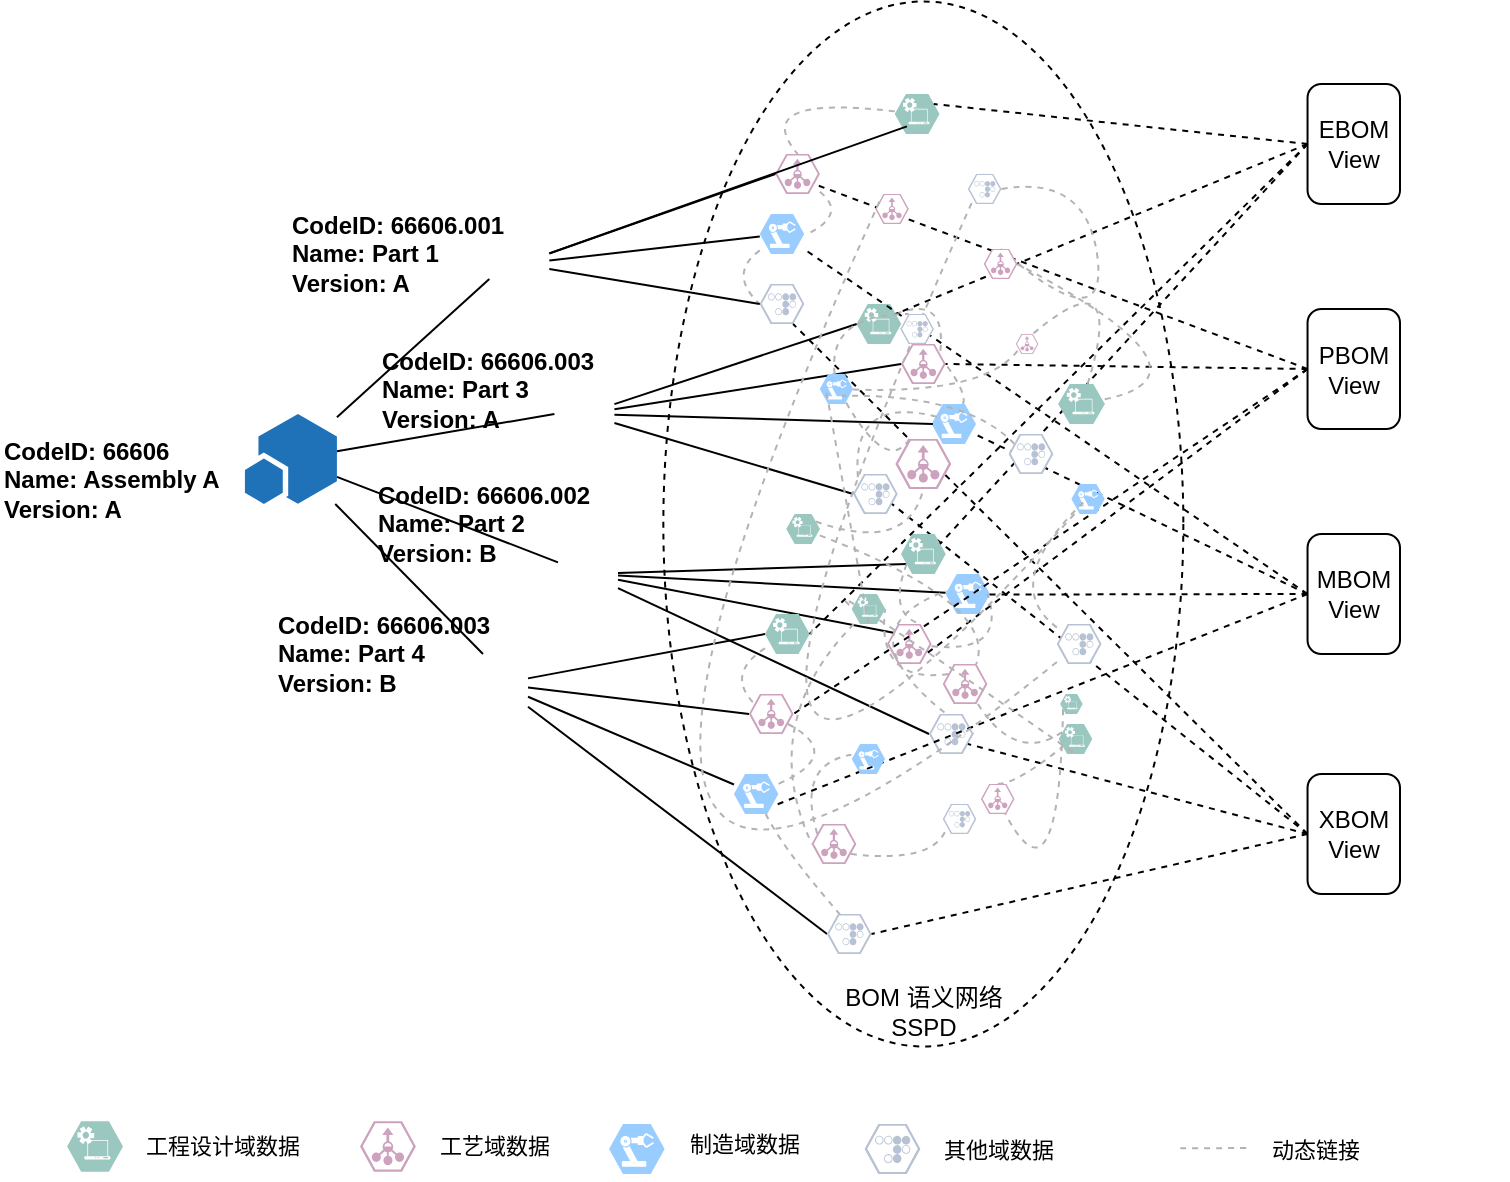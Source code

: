 <mxfile version="18.0.2" type="github" pages="6">
  <diagram id="8yW8SYwvI0MW3B-bR1rG" name="Page-1">
    <mxGraphModel dx="1550" dy="2004" grid="1" gridSize="10" guides="1" tooltips="1" connect="1" arrows="1" fold="1" page="1" pageScale="1" pageWidth="827" pageHeight="1169" math="0" shadow="0">
      <root>
        <mxCell id="0" />
        <mxCell id="1" parent="0" />
        <mxCell id="3eNCmG-WLBgDL6thYwGP-116" value="BOM 语义网络&lt;br&gt;SSPD" style="ellipse;whiteSpace=wrap;html=1;strokeColor=#000000;fillColor=none;verticalAlign=bottom;dashed=1;" parent="1" vertex="1">
          <mxGeometry x="361.67" y="-16.25" width="260" height="522.5" as="geometry" />
        </mxCell>
        <mxCell id="3eNCmG-WLBgDL6thYwGP-104" style="edgeStyle=none;curved=1;orthogonalLoop=1;jettySize=auto;html=1;entryX=1;entryY=0.5;entryDx=0;entryDy=0;entryPerimeter=0;dashed=1;endArrow=none;endFill=0;strokeColor=#B3B3B3;" parent="1" source="0En5r8Swxj0LR9ng2Lpo-37" target="0En5r8Swxj0LR9ng2Lpo-39" edge="1">
          <mxGeometry relative="1" as="geometry">
            <Array as="points">
              <mxPoint x="513.77" y="180" />
            </Array>
          </mxGeometry>
        </mxCell>
        <mxCell id="0En5r8Swxj0LR9ng2Lpo-37" value="" style="verticalLabelPosition=bottom;sketch=0;html=1;fillColor=#99CCFF;verticalAlign=top;align=center;pointerEvents=1;shape=mxgraph.cisco_safe.design.actuator;" parent="1" vertex="1">
          <mxGeometry x="495.78" y="185" width="22.22" height="20" as="geometry" />
        </mxCell>
        <mxCell id="3eNCmG-WLBgDL6thYwGP-106" style="edgeStyle=none;curved=1;orthogonalLoop=1;jettySize=auto;html=1;exitX=0.875;exitY=0.25;exitDx=0;exitDy=0;exitPerimeter=0;entryX=0.875;entryY=0.25;entryDx=0;entryDy=0;entryPerimeter=0;dashed=1;endArrow=none;endFill=0;strokeColor=#B3B3B3;" parent="1" source="0En5r8Swxj0LR9ng2Lpo-38" target="0En5r8Swxj0LR9ng2Lpo-39" edge="1">
          <mxGeometry relative="1" as="geometry">
            <Array as="points">
              <mxPoint x="503.77" y="130" />
            </Array>
          </mxGeometry>
        </mxCell>
        <mxCell id="0En5r8Swxj0LR9ng2Lpo-38" value="" style="verticalLabelPosition=bottom;sketch=0;html=1;fillColor=#9AC7BF;strokeColor=#ffffff;verticalAlign=top;align=center;points=[[0,0.5,0],[0.125,0.25,0],[0.25,0,0],[0.5,0,0],[0.75,0,0],[0.875,0.25,0],[1,0.5,0],[0.875,0.75,0],[0.75,1,0],[0.5,1,0],[0.125,0.75,0]];pointerEvents=1;shape=mxgraph.cisco_safe.compositeIcon;bgIcon=mxgraph.cisco_safe.design.blank_device;resIcon=mxgraph.cisco_safe.design.automated_system;" parent="1" vertex="1">
          <mxGeometry x="458.33" y="135" width="22.22" height="20" as="geometry" />
        </mxCell>
        <mxCell id="3eNCmG-WLBgDL6thYwGP-105" style="edgeStyle=none;curved=1;orthogonalLoop=1;jettySize=auto;html=1;exitX=0.12;exitY=0.317;exitDx=0;exitDy=0;exitPerimeter=0;entryX=0.125;entryY=0.25;entryDx=0;entryDy=0;entryPerimeter=0;dashed=1;endArrow=none;endFill=0;strokeColor=#B3B3B3;" parent="1" source="0En5r8Swxj0LR9ng2Lpo-37" target="0En5r8Swxj0LR9ng2Lpo-40" edge="1">
          <mxGeometry relative="1" as="geometry">
            <Array as="points">
              <mxPoint x="453.77" y="180" />
            </Array>
          </mxGeometry>
        </mxCell>
        <mxCell id="0En5r8Swxj0LR9ng2Lpo-39" value="" style="verticalLabelPosition=bottom;sketch=0;html=1;fillColor=#CDA2BE;strokeColor=#ffffff;verticalAlign=top;align=center;points=[[0,0.5,0],[0.125,0.25,0],[0.25,0,0],[0.5,0,0],[0.75,0,0],[0.875,0.25,0],[1,0.5,0],[0.875,0.75,0],[0.75,1,0],[0.5,1,0],[0.125,0.75,0]];pointerEvents=1;shape=mxgraph.cisco_safe.compositeIcon;bgIcon=mxgraph.cisco_safe.design.blank_device;resIcon=mxgraph.cisco_safe.design.flow_collector_2;" parent="1" vertex="1">
          <mxGeometry x="480.56" y="155" width="22.22" height="20" as="geometry" />
        </mxCell>
        <mxCell id="0En5r8Swxj0LR9ng2Lpo-40" value="" style="verticalLabelPosition=bottom;sketch=0;html=1;fillColor=#B7C2D4;strokeColor=#ffffff;verticalAlign=top;align=center;points=[[0,0.5,0],[0.125,0.25,0],[0.25,0,0],[0.5,0,0],[0.75,0,0],[0.875,0.25,0],[1,0.5,0],[0.875,0.75,0],[0.75,1,0],[0.5,1,0],[0.125,0.75,0]];pointerEvents=1;shape=mxgraph.cisco_safe.compositeIcon;bgIcon=mxgraph.cisco_safe.design.blank_device;resIcon=mxgraph.cisco_safe.design.radware_2;" parent="1" vertex="1">
          <mxGeometry x="456.56" y="220" width="22.23" height="20" as="geometry" />
        </mxCell>
        <mxCell id="3eNCmG-WLBgDL6thYwGP-103" style="edgeStyle=none;curved=1;orthogonalLoop=1;jettySize=auto;html=1;entryX=0;entryY=0.5;entryDx=0;entryDy=0;entryPerimeter=0;dashed=1;endArrow=none;endFill=0;strokeColor=#B3B3B3;" parent="1" source="0En5r8Swxj0LR9ng2Lpo-49" target="0En5r8Swxj0LR9ng2Lpo-52" edge="1">
          <mxGeometry relative="1" as="geometry">
            <Array as="points">
              <mxPoint x="393.77" y="120" />
            </Array>
          </mxGeometry>
        </mxCell>
        <mxCell id="0En5r8Swxj0LR9ng2Lpo-49" value="" style="verticalLabelPosition=bottom;sketch=0;html=1;fillColor=#99CCFF;verticalAlign=top;align=center;pointerEvents=1;shape=mxgraph.cisco_safe.design.actuator;" parent="1" vertex="1">
          <mxGeometry x="409.89" y="90" width="22.22" height="20" as="geometry" />
        </mxCell>
        <mxCell id="3eNCmG-WLBgDL6thYwGP-101" style="edgeStyle=none;curved=1;orthogonalLoop=1;jettySize=auto;html=1;entryX=0.5;entryY=0;entryDx=0;entryDy=0;entryPerimeter=0;dashed=1;endArrow=none;endFill=0;strokeColor=#B3B3B3;" parent="1" source="0En5r8Swxj0LR9ng2Lpo-50" target="0En5r8Swxj0LR9ng2Lpo-51" edge="1">
          <mxGeometry relative="1" as="geometry">
            <Array as="points">
              <mxPoint x="403.77" y="30" />
            </Array>
          </mxGeometry>
        </mxCell>
        <mxCell id="0En5r8Swxj0LR9ng2Lpo-50" value="" style="verticalLabelPosition=bottom;sketch=0;html=1;fillColor=#9AC7BF;strokeColor=#ffffff;verticalAlign=top;align=center;points=[[0,0.5,0],[0.125,0.25,0],[0.25,0,0],[0.5,0,0],[0.75,0,0],[0.875,0.25,0],[1,0.5,0],[0.875,0.75,0],[0.75,1,0],[0.5,1,0],[0.125,0.75,0]];pointerEvents=1;shape=mxgraph.cisco_safe.compositeIcon;bgIcon=mxgraph.cisco_safe.design.blank_device;resIcon=mxgraph.cisco_safe.design.automated_system;" parent="1" vertex="1">
          <mxGeometry x="477.45" y="30" width="22.22" height="20" as="geometry" />
        </mxCell>
        <mxCell id="3eNCmG-WLBgDL6thYwGP-102" style="edgeStyle=none;curved=1;orthogonalLoop=1;jettySize=auto;html=1;entryX=1.075;entryY=0.5;entryDx=0;entryDy=0;entryPerimeter=0;dashed=1;endArrow=none;endFill=0;strokeColor=#B3B3B3;" parent="1" source="0En5r8Swxj0LR9ng2Lpo-51" target="0En5r8Swxj0LR9ng2Lpo-49" edge="1">
          <mxGeometry relative="1" as="geometry">
            <Array as="points">
              <mxPoint x="453.77" y="90" />
            </Array>
          </mxGeometry>
        </mxCell>
        <mxCell id="0En5r8Swxj0LR9ng2Lpo-51" value="" style="verticalLabelPosition=bottom;sketch=0;html=1;fillColor=#CDA2BE;strokeColor=#ffffff;verticalAlign=top;align=center;points=[[0,0.5,0],[0.125,0.25,0],[0.25,0,0],[0.5,0,0],[0.75,0,0],[0.875,0.25,0],[1,0.5,0],[0.875,0.75,0],[0.75,1,0],[0.5,1,0],[0.125,0.75,0]];pointerEvents=1;shape=mxgraph.cisco_safe.compositeIcon;bgIcon=mxgraph.cisco_safe.design.blank_device;resIcon=mxgraph.cisco_safe.design.flow_collector_2;" parent="1" vertex="1">
          <mxGeometry x="417.67" y="60" width="22.22" height="20" as="geometry" />
        </mxCell>
        <mxCell id="0En5r8Swxj0LR9ng2Lpo-52" value="" style="verticalLabelPosition=bottom;sketch=0;html=1;fillColor=#B7C2D4;strokeColor=#ffffff;verticalAlign=top;align=center;points=[[0,0.5,0],[0.125,0.25,0],[0.25,0,0],[0.5,0,0],[0.75,0,0],[0.875,0.25,0],[1,0.5,0],[0.875,0.75,0],[0.75,1,0],[0.5,1,0],[0.125,0.75,0]];pointerEvents=1;shape=mxgraph.cisco_safe.compositeIcon;bgIcon=mxgraph.cisco_safe.design.blank_device;resIcon=mxgraph.cisco_safe.design.radware_2;" parent="1" vertex="1">
          <mxGeometry x="409.88" y="125" width="22.23" height="20" as="geometry" />
        </mxCell>
        <mxCell id="0En5r8Swxj0LR9ng2Lpo-82" value="EBOM&lt;br&gt;View" style="rounded=1;whiteSpace=wrap;html=1;strokeColor=#000000;fillColor=none;" parent="1" vertex="1">
          <mxGeometry x="683.77" y="25" width="46.23" height="60" as="geometry" />
        </mxCell>
        <mxCell id="0En5r8Swxj0LR9ng2Lpo-83" value="PBOM&lt;br&gt;View" style="rounded=1;whiteSpace=wrap;html=1;strokeColor=#000000;fillColor=none;" parent="1" vertex="1">
          <mxGeometry x="683.77" y="137.5" width="46.23" height="60" as="geometry" />
        </mxCell>
        <mxCell id="0En5r8Swxj0LR9ng2Lpo-84" value="MBOM&lt;br&gt;View" style="rounded=1;whiteSpace=wrap;html=1;strokeColor=#000000;fillColor=none;" parent="1" vertex="1">
          <mxGeometry x="683.77" y="250" width="46.23" height="60" as="geometry" />
        </mxCell>
        <mxCell id="0En5r8Swxj0LR9ng2Lpo-85" value="XBOM&lt;br&gt;View" style="rounded=1;whiteSpace=wrap;html=1;strokeColor=#000000;fillColor=none;" parent="1" vertex="1">
          <mxGeometry x="683.77" y="370" width="46.23" height="60" as="geometry" />
        </mxCell>
        <mxCell id="0En5r8Swxj0LR9ng2Lpo-86" value="" style="endArrow=none;html=1;rounded=0;entryX=0.875;entryY=0.25;entryDx=0;entryDy=0;entryPerimeter=0;dashed=1;exitX=0;exitY=0.5;exitDx=0;exitDy=0;" parent="1" source="0En5r8Swxj0LR9ng2Lpo-82" target="0En5r8Swxj0LR9ng2Lpo-50" edge="1">
          <mxGeometry width="50" height="50" relative="1" as="geometry">
            <mxPoint x="664" y="30" as="sourcePoint" />
            <mxPoint x="299.67" y="-315" as="targetPoint" />
          </mxGeometry>
        </mxCell>
        <mxCell id="0En5r8Swxj0LR9ng2Lpo-91" value="" style="endArrow=none;html=1;rounded=0;entryX=0.875;entryY=0.25;entryDx=0;entryDy=0;entryPerimeter=0;dashed=1;exitX=0;exitY=0.5;exitDx=0;exitDy=0;" parent="1" source="0En5r8Swxj0LR9ng2Lpo-82" target="0En5r8Swxj0LR9ng2Lpo-38" edge="1">
          <mxGeometry width="50" height="50" relative="1" as="geometry">
            <mxPoint x="334" y="-215.0" as="sourcePoint" />
            <mxPoint x="299.67" y="-295.0" as="targetPoint" />
          </mxGeometry>
        </mxCell>
        <mxCell id="0En5r8Swxj0LR9ng2Lpo-94" value="" style="endArrow=none;html=1;rounded=0;entryX=0.875;entryY=0.75;entryDx=0;entryDy=0;entryPerimeter=0;dashed=1;exitX=0;exitY=0.5;exitDx=0;exitDy=0;" parent="1" source="0En5r8Swxj0LR9ng2Lpo-83" target="0En5r8Swxj0LR9ng2Lpo-51" edge="1">
          <mxGeometry width="50" height="50" relative="1" as="geometry">
            <mxPoint x="334" y="-215" as="sourcePoint" />
            <mxPoint x="299.67" y="-295" as="targetPoint" />
          </mxGeometry>
        </mxCell>
        <mxCell id="0En5r8Swxj0LR9ng2Lpo-95" value="" style="endArrow=none;html=1;rounded=0;entryX=1;entryY=0.5;entryDx=0;entryDy=0;entryPerimeter=0;dashed=1;exitX=0;exitY=0.5;exitDx=0;exitDy=0;" parent="1" source="0En5r8Swxj0LR9ng2Lpo-83" target="0En5r8Swxj0LR9ng2Lpo-39" edge="1">
          <mxGeometry width="50" height="50" relative="1" as="geometry">
            <mxPoint x="513.0" y="-215" as="sourcePoint" />
            <mxPoint x="321.89" y="-295" as="targetPoint" />
          </mxGeometry>
        </mxCell>
        <mxCell id="0En5r8Swxj0LR9ng2Lpo-100" value="" style="endArrow=none;html=1;rounded=0;dashed=1;exitX=0;exitY=0.5;exitDx=0;exitDy=0;" parent="1" source="0En5r8Swxj0LR9ng2Lpo-84" target="0En5r8Swxj0LR9ng2Lpo-37" edge="1">
          <mxGeometry width="50" height="50" relative="1" as="geometry">
            <mxPoint x="684" y="-225" as="sourcePoint" />
            <mxPoint x="704.322" y="-292.5" as="targetPoint" />
          </mxGeometry>
        </mxCell>
        <mxCell id="0En5r8Swxj0LR9ng2Lpo-101" value="" style="endArrow=none;html=1;rounded=0;dashed=1;exitX=0;exitY=0.5;exitDx=0;exitDy=0;" parent="1" source="0En5r8Swxj0LR9ng2Lpo-84" target="0En5r8Swxj0LR9ng2Lpo-49" edge="1">
          <mxGeometry width="50" height="50" relative="1" as="geometry">
            <mxPoint x="684" y="-225" as="sourcePoint" />
            <mxPoint x="522.332" y="-294.5" as="targetPoint" />
          </mxGeometry>
        </mxCell>
        <mxCell id="0En5r8Swxj0LR9ng2Lpo-105" value="" style="endArrow=none;html=1;rounded=0;entryX=0.875;entryY=0.75;entryDx=0;entryDy=0;entryPerimeter=0;dashed=1;exitX=0;exitY=0.5;exitDx=0;exitDy=0;" parent="1" source="0En5r8Swxj0LR9ng2Lpo-85" target="0En5r8Swxj0LR9ng2Lpo-40" edge="1">
          <mxGeometry width="50" height="50" relative="1" as="geometry">
            <mxPoint x="864" y="-225" as="sourcePoint" />
            <mxPoint x="726.325" y="-295.0" as="targetPoint" />
          </mxGeometry>
        </mxCell>
        <mxCell id="0En5r8Swxj0LR9ng2Lpo-106" value="" style="endArrow=none;html=1;rounded=0;entryX=0.75;entryY=1;entryDx=0;entryDy=0;entryPerimeter=0;dashed=1;exitX=0;exitY=0.5;exitDx=0;exitDy=0;" parent="1" source="0En5r8Swxj0LR9ng2Lpo-85" target="0En5r8Swxj0LR9ng2Lpo-52" edge="1">
          <mxGeometry width="50" height="50" relative="1" as="geometry">
            <mxPoint x="864" y="-225" as="sourcePoint" />
            <mxPoint x="546.335" y="-295.0" as="targetPoint" />
          </mxGeometry>
        </mxCell>
        <mxCell id="0En5r8Swxj0LR9ng2Lpo-107" value="" style="verticalLabelPosition=bottom;sketch=0;html=1;fillColor=#99CCFF;verticalAlign=top;align=center;pointerEvents=1;shape=mxgraph.cisco_safe.design.actuator;strokeColor=#67AB9F;" parent="1" vertex="1">
          <mxGeometry x="334.53" y="545" width="27.78" height="25" as="geometry" />
        </mxCell>
        <mxCell id="0En5r8Swxj0LR9ng2Lpo-108" value="" style="verticalLabelPosition=bottom;sketch=0;html=1;fillColor=#9AC7BF;strokeColor=#ffffff;verticalAlign=top;align=center;points=[[0,0.5,0],[0.125,0.25,0],[0.25,0,0],[0.5,0,0],[0.75,0,0],[0.875,0.25,0],[1,0.5,0],[0.875,0.75,0],[0.75,1,0],[0.5,1,0],[0.125,0.75,0]];pointerEvents=1;shape=mxgraph.cisco_safe.compositeIcon;bgIcon=mxgraph.cisco_safe.design.blank_device;resIcon=mxgraph.cisco_safe.design.automated_system;" parent="1" vertex="1">
          <mxGeometry x="63.63" y="543.75" width="27.78" height="25" as="geometry" />
        </mxCell>
        <mxCell id="0En5r8Swxj0LR9ng2Lpo-109" value="" style="verticalLabelPosition=bottom;sketch=0;html=1;fillColor=#CDA2BE;strokeColor=#ffffff;verticalAlign=top;align=center;points=[[0,0.5,0],[0.125,0.25,0],[0.25,0,0],[0.5,0,0],[0.75,0,0],[0.875,0.25,0],[1,0.5,0],[0.875,0.75,0],[0.75,1,0],[0.5,1,0],[0.125,0.75,0]];pointerEvents=1;shape=mxgraph.cisco_safe.compositeIcon;bgIcon=mxgraph.cisco_safe.design.blank_device;resIcon=mxgraph.cisco_safe.design.flow_collector_2;" parent="1" vertex="1">
          <mxGeometry x="210.09" y="543.75" width="27.78" height="25" as="geometry" />
        </mxCell>
        <mxCell id="0En5r8Swxj0LR9ng2Lpo-110" value="" style="verticalLabelPosition=bottom;sketch=0;html=1;fillColor=#B7C2D4;strokeColor=#ffffff;verticalAlign=top;align=center;points=[[0,0.5,0],[0.125,0.25,0],[0.25,0,0],[0.5,0,0],[0.75,0,0],[0.875,0.25,0],[1,0.5,0],[0.875,0.75,0],[0.75,1,0],[0.5,1,0],[0.125,0.75,0]];pointerEvents=1;shape=mxgraph.cisco_safe.compositeIcon;bgIcon=mxgraph.cisco_safe.design.blank_device;resIcon=mxgraph.cisco_safe.design.radware_2;" parent="1" vertex="1">
          <mxGeometry x="462.36" y="545" width="27.79" height="25" as="geometry" />
        </mxCell>
        <mxCell id="0En5r8Swxj0LR9ng2Lpo-112" value="&lt;font style=&quot;font-size: 11px&quot;&gt;工程设计域数据&lt;/font&gt;" style="text;html=1;strokeColor=none;fillColor=none;align=left;verticalAlign=middle;whiteSpace=wrap;rounded=0;fontSize=9;" parent="1" vertex="1">
          <mxGeometry x="101.41" y="541.25" width="100" height="30" as="geometry" />
        </mxCell>
        <mxCell id="0En5r8Swxj0LR9ng2Lpo-113" value="&lt;font style=&quot;font-size: 11px&quot;&gt;工艺域数据&lt;/font&gt;" style="text;html=1;strokeColor=none;fillColor=none;align=left;verticalAlign=middle;whiteSpace=wrap;rounded=0;fontSize=9;" parent="1" vertex="1">
          <mxGeometry x="247.87" y="541.25" width="100" height="30" as="geometry" />
        </mxCell>
        <mxCell id="0En5r8Swxj0LR9ng2Lpo-114" value="&lt;font style=&quot;font-size: 11px&quot;&gt;制造域数据&lt;/font&gt;" style="text;html=1;strokeColor=none;fillColor=none;align=left;verticalAlign=middle;whiteSpace=wrap;rounded=0;fontSize=9;" parent="1" vertex="1">
          <mxGeometry x="373.08" y="540" width="70.55" height="30" as="geometry" />
        </mxCell>
        <mxCell id="3eNCmG-WLBgDL6thYwGP-114" style="edgeStyle=none;curved=1;orthogonalLoop=1;jettySize=auto;html=1;dashed=1;endArrow=none;endFill=0;strokeColor=#B3B3B3;" parent="1" source="0En5r8Swxj0LR9ng2Lpo-115" edge="1">
          <mxGeometry relative="1" as="geometry">
            <mxPoint x="653.63" y="557" as="targetPoint" />
          </mxGeometry>
        </mxCell>
        <mxCell id="0En5r8Swxj0LR9ng2Lpo-115" value="&lt;font style=&quot;font-size: 11px&quot;&gt;其他域数据&lt;/font&gt;" style="text;html=1;strokeColor=none;fillColor=none;align=left;verticalAlign=middle;whiteSpace=wrap;rounded=0;fontSize=9;" parent="1" vertex="1">
          <mxGeometry x="500.15" y="542.5" width="120" height="30" as="geometry" />
        </mxCell>
        <mxCell id="3eNCmG-WLBgDL6thYwGP-10" style="rounded=0;orthogonalLoop=1;jettySize=auto;html=1;entryX=0;entryY=0.75;entryDx=0;entryDy=0;endArrow=none;endFill=0;" parent="1" source="3eNCmG-WLBgDL6thYwGP-1" target="3eNCmG-WLBgDL6thYwGP-2" edge="1">
          <mxGeometry relative="1" as="geometry" />
        </mxCell>
        <mxCell id="3eNCmG-WLBgDL6thYwGP-11" style="edgeStyle=none;rounded=0;orthogonalLoop=1;jettySize=auto;html=1;entryX=0;entryY=0.5;entryDx=0;entryDy=0;endArrow=none;endFill=0;" parent="1" source="3eNCmG-WLBgDL6thYwGP-1" target="3eNCmG-WLBgDL6thYwGP-4" edge="1">
          <mxGeometry relative="1" as="geometry" />
        </mxCell>
        <mxCell id="3eNCmG-WLBgDL6thYwGP-12" style="edgeStyle=none;rounded=0;orthogonalLoop=1;jettySize=auto;html=1;endArrow=none;endFill=0;" parent="1" source="3eNCmG-WLBgDL6thYwGP-1" target="3eNCmG-WLBgDL6thYwGP-6" edge="1">
          <mxGeometry relative="1" as="geometry" />
        </mxCell>
        <mxCell id="3eNCmG-WLBgDL6thYwGP-13" style="edgeStyle=none;rounded=0;orthogonalLoop=1;jettySize=auto;html=1;entryX=0.25;entryY=0;entryDx=0;entryDy=0;endArrow=none;endFill=0;" parent="1" source="3eNCmG-WLBgDL6thYwGP-1" target="3eNCmG-WLBgDL6thYwGP-8" edge="1">
          <mxGeometry relative="1" as="geometry" />
        </mxCell>
        <mxCell id="3eNCmG-WLBgDL6thYwGP-1" value="" style="sketch=0;pointerEvents=1;shadow=0;dashed=0;html=1;strokeColor=none;fillColor=#505050;labelPosition=center;verticalLabelPosition=bottom;verticalAlign=top;outlineConnect=0;align=center;shape=mxgraph.office.concepts.app_part;" parent="1" vertex="1">
          <mxGeometry x="152.46" y="190" width="46" height="45" as="geometry" />
        </mxCell>
        <mxCell id="3eNCmG-WLBgDL6thYwGP-16" style="edgeStyle=none;rounded=0;orthogonalLoop=1;jettySize=auto;html=1;entryX=0.27;entryY=0.808;entryDx=0;entryDy=0;entryPerimeter=0;endArrow=none;endFill=0;" parent="1" source="3eNCmG-WLBgDL6thYwGP-2" target="0En5r8Swxj0LR9ng2Lpo-50" edge="1">
          <mxGeometry relative="1" as="geometry" />
        </mxCell>
        <mxCell id="3eNCmG-WLBgDL6thYwGP-17" style="edgeStyle=none;rounded=0;orthogonalLoop=1;jettySize=auto;html=1;entryX=0;entryY=0.5;entryDx=0;entryDy=0;entryPerimeter=0;endArrow=none;endFill=0;" parent="1" source="3eNCmG-WLBgDL6thYwGP-2" target="0En5r8Swxj0LR9ng2Lpo-51" edge="1">
          <mxGeometry relative="1" as="geometry" />
        </mxCell>
        <mxCell id="3eNCmG-WLBgDL6thYwGP-18" style="edgeStyle=none;rounded=0;orthogonalLoop=1;jettySize=auto;html=1;endArrow=none;endFill=0;" parent="1" source="3eNCmG-WLBgDL6thYwGP-2" target="0En5r8Swxj0LR9ng2Lpo-49" edge="1">
          <mxGeometry relative="1" as="geometry" />
        </mxCell>
        <mxCell id="3eNCmG-WLBgDL6thYwGP-19" style="edgeStyle=none;rounded=0;orthogonalLoop=1;jettySize=auto;html=1;entryX=0;entryY=0.5;entryDx=0;entryDy=0;entryPerimeter=0;endArrow=none;endFill=0;" parent="1" source="3eNCmG-WLBgDL6thYwGP-2" target="0En5r8Swxj0LR9ng2Lpo-52" edge="1">
          <mxGeometry relative="1" as="geometry" />
        </mxCell>
        <mxCell id="3eNCmG-WLBgDL6thYwGP-2" value="" style="shape=image;html=1;verticalAlign=top;verticalLabelPosition=bottom;labelBackgroundColor=#ffffff;imageAspect=0;aspect=fixed;image=https://cdn2.iconfinder.com/data/icons/connectivity/32/setting_part_2-128.png" parent="1" vertex="1">
          <mxGeometry x="274.67" y="100" width="30" height="30" as="geometry" />
        </mxCell>
        <mxCell id="3eNCmG-WLBgDL6thYwGP-3" value="&lt;span style=&quot;font-weight: 700&quot;&gt;CodeID: 66606.001&lt;/span&gt;&lt;br style=&quot;font-weight: 700&quot;&gt;&lt;span style=&quot;font-weight: 700&quot;&gt;Name: Part 1&lt;/span&gt;&lt;br style=&quot;font-weight: 700&quot;&gt;&lt;span style=&quot;font-weight: 700&quot;&gt;Version: A&lt;/span&gt;" style="text;html=1;strokeColor=none;fillColor=none;align=left;verticalAlign=middle;whiteSpace=wrap;rounded=0;" parent="1" vertex="1">
          <mxGeometry x="174.0" y="90" width="120" height="40" as="geometry" />
        </mxCell>
        <mxCell id="3eNCmG-WLBgDL6thYwGP-20" style="edgeStyle=none;rounded=0;orthogonalLoop=1;jettySize=auto;html=1;endArrow=none;endFill=0;entryX=0;entryY=0.5;entryDx=0;entryDy=0;entryPerimeter=0;" parent="1" source="3eNCmG-WLBgDL6thYwGP-4" target="0En5r8Swxj0LR9ng2Lpo-38" edge="1">
          <mxGeometry relative="1" as="geometry">
            <mxPoint x="454" y="150" as="targetPoint" />
          </mxGeometry>
        </mxCell>
        <mxCell id="3eNCmG-WLBgDL6thYwGP-21" style="edgeStyle=none;rounded=0;orthogonalLoop=1;jettySize=auto;html=1;entryX=0;entryY=0.5;entryDx=0;entryDy=0;entryPerimeter=0;endArrow=none;endFill=0;" parent="1" source="3eNCmG-WLBgDL6thYwGP-4" target="0En5r8Swxj0LR9ng2Lpo-39" edge="1">
          <mxGeometry relative="1" as="geometry" />
        </mxCell>
        <mxCell id="3eNCmG-WLBgDL6thYwGP-22" style="edgeStyle=none;rounded=0;orthogonalLoop=1;jettySize=auto;html=1;entryX=0.029;entryY=0.498;entryDx=0;entryDy=0;entryPerimeter=0;endArrow=none;endFill=0;" parent="1" source="3eNCmG-WLBgDL6thYwGP-4" target="0En5r8Swxj0LR9ng2Lpo-37" edge="1">
          <mxGeometry relative="1" as="geometry" />
        </mxCell>
        <mxCell id="3eNCmG-WLBgDL6thYwGP-23" style="edgeStyle=none;rounded=0;orthogonalLoop=1;jettySize=auto;html=1;entryX=0;entryY=0.5;entryDx=0;entryDy=0;entryPerimeter=0;endArrow=none;endFill=0;" parent="1" source="3eNCmG-WLBgDL6thYwGP-4" target="0En5r8Swxj0LR9ng2Lpo-40" edge="1">
          <mxGeometry relative="1" as="geometry" />
        </mxCell>
        <mxCell id="3eNCmG-WLBgDL6thYwGP-4" value="" style="shape=image;html=1;verticalAlign=top;verticalLabelPosition=bottom;labelBackgroundColor=#ffffff;imageAspect=0;aspect=fixed;image=https://cdn2.iconfinder.com/data/icons/connectivity/32/setting_part_2-128.png" parent="1" vertex="1">
          <mxGeometry x="307.22" y="175" width="30" height="30" as="geometry" />
        </mxCell>
        <mxCell id="3eNCmG-WLBgDL6thYwGP-5" value="&lt;span style=&quot;font-weight: 700&quot;&gt;CodeID: 66606.002&lt;/span&gt;&lt;br style=&quot;font-weight: 700&quot;&gt;&lt;span style=&quot;font-weight: 700&quot;&gt;Name: Part 2&lt;/span&gt;&lt;br style=&quot;font-weight: 700&quot;&gt;&lt;span style=&quot;font-weight: 700&quot;&gt;Version: B&lt;/span&gt;" style="text;html=1;strokeColor=none;fillColor=none;align=left;verticalAlign=middle;whiteSpace=wrap;rounded=0;" parent="1" vertex="1">
          <mxGeometry x="217.22" y="225" width="120" height="40" as="geometry" />
        </mxCell>
        <mxCell id="3eNCmG-WLBgDL6thYwGP-38" style="edgeStyle=none;rounded=0;orthogonalLoop=1;jettySize=auto;html=1;entryX=0.125;entryY=0.75;entryDx=0;entryDy=0;entryPerimeter=0;endArrow=none;endFill=0;" parent="1" source="3eNCmG-WLBgDL6thYwGP-6" target="3eNCmG-WLBgDL6thYwGP-36" edge="1">
          <mxGeometry relative="1" as="geometry" />
        </mxCell>
        <mxCell id="3eNCmG-WLBgDL6thYwGP-39" style="edgeStyle=none;rounded=0;orthogonalLoop=1;jettySize=auto;html=1;endArrow=none;endFill=0;" parent="1" source="3eNCmG-WLBgDL6thYwGP-6" edge="1">
          <mxGeometry relative="1" as="geometry">
            <mxPoint x="480" y="300" as="targetPoint" />
          </mxGeometry>
        </mxCell>
        <mxCell id="3eNCmG-WLBgDL6thYwGP-40" style="edgeStyle=none;rounded=0;orthogonalLoop=1;jettySize=auto;html=1;endArrow=none;endFill=0;" parent="1" source="3eNCmG-WLBgDL6thYwGP-6" target="3eNCmG-WLBgDL6thYwGP-35" edge="1">
          <mxGeometry relative="1" as="geometry" />
        </mxCell>
        <mxCell id="3eNCmG-WLBgDL6thYwGP-42" style="edgeStyle=none;rounded=0;orthogonalLoop=1;jettySize=auto;html=1;entryX=0;entryY=0.5;entryDx=0;entryDy=0;entryPerimeter=0;endArrow=none;endFill=0;" parent="1" source="3eNCmG-WLBgDL6thYwGP-6" target="3eNCmG-WLBgDL6thYwGP-41" edge="1">
          <mxGeometry relative="1" as="geometry" />
        </mxCell>
        <mxCell id="3eNCmG-WLBgDL6thYwGP-6" value="" style="shape=image;html=1;verticalAlign=top;verticalLabelPosition=bottom;labelBackgroundColor=#ffffff;imageAspect=0;aspect=fixed;image=https://cdn2.iconfinder.com/data/icons/connectivity/32/setting_part_2-128.png" parent="1" vertex="1">
          <mxGeometry x="309" y="255" width="30" height="30" as="geometry" />
        </mxCell>
        <mxCell id="3eNCmG-WLBgDL6thYwGP-7" value="&lt;span style=&quot;font-weight: 700&quot;&gt;CodeID: 66606.003&lt;/span&gt;&lt;br style=&quot;font-weight: 700&quot;&gt;&lt;span style=&quot;font-weight: 700&quot;&gt;Name: Part 3&lt;/span&gt;&lt;br style=&quot;font-weight: 700&quot;&gt;&lt;span style=&quot;font-weight: 700&quot;&gt;Version: A&lt;/span&gt;" style="text;html=1;strokeColor=none;fillColor=none;align=left;verticalAlign=middle;whiteSpace=wrap;rounded=0;" parent="1" vertex="1">
          <mxGeometry x="219.0" y="157.5" width="120" height="40" as="geometry" />
        </mxCell>
        <mxCell id="3eNCmG-WLBgDL6thYwGP-31" style="edgeStyle=none;rounded=0;orthogonalLoop=1;jettySize=auto;html=1;entryX=0;entryY=0.5;entryDx=0;entryDy=0;entryPerimeter=0;endArrow=none;endFill=0;" parent="1" source="3eNCmG-WLBgDL6thYwGP-8" target="3eNCmG-WLBgDL6thYwGP-25" edge="1">
          <mxGeometry relative="1" as="geometry" />
        </mxCell>
        <mxCell id="3eNCmG-WLBgDL6thYwGP-32" style="edgeStyle=none;rounded=0;orthogonalLoop=1;jettySize=auto;html=1;entryX=0;entryY=0.5;entryDx=0;entryDy=0;entryPerimeter=0;endArrow=none;endFill=0;" parent="1" source="3eNCmG-WLBgDL6thYwGP-8" target="3eNCmG-WLBgDL6thYwGP-26" edge="1">
          <mxGeometry relative="1" as="geometry" />
        </mxCell>
        <mxCell id="3eNCmG-WLBgDL6thYwGP-33" style="edgeStyle=none;rounded=0;orthogonalLoop=1;jettySize=auto;html=1;endArrow=none;endFill=0;" parent="1" source="3eNCmG-WLBgDL6thYwGP-8" target="3eNCmG-WLBgDL6thYwGP-24" edge="1">
          <mxGeometry relative="1" as="geometry" />
        </mxCell>
        <mxCell id="3eNCmG-WLBgDL6thYwGP-34" style="edgeStyle=none;rounded=0;orthogonalLoop=1;jettySize=auto;html=1;entryX=0;entryY=0.5;entryDx=0;entryDy=0;entryPerimeter=0;endArrow=none;endFill=0;" parent="1" source="3eNCmG-WLBgDL6thYwGP-8" target="3eNCmG-WLBgDL6thYwGP-27" edge="1">
          <mxGeometry relative="1" as="geometry" />
        </mxCell>
        <mxCell id="3eNCmG-WLBgDL6thYwGP-8" value="" style="shape=image;html=1;verticalAlign=top;verticalLabelPosition=bottom;labelBackgroundColor=#ffffff;imageAspect=0;aspect=fixed;image=https://cdn2.iconfinder.com/data/icons/connectivity/32/setting_part_2-128.png" parent="1" vertex="1">
          <mxGeometry x="264" y="310" width="30" height="30" as="geometry" />
        </mxCell>
        <mxCell id="3eNCmG-WLBgDL6thYwGP-9" value="&lt;span style=&quot;font-weight: 700&quot;&gt;CodeID: 66606.003&lt;/span&gt;&lt;br style=&quot;font-weight: 700&quot;&gt;&lt;span style=&quot;font-weight: 700&quot;&gt;Name: Part 4&lt;/span&gt;&lt;br style=&quot;font-weight: 700&quot;&gt;&lt;span style=&quot;font-weight: 700&quot;&gt;Version: B&lt;/span&gt;" style="text;html=1;strokeColor=none;fillColor=none;align=left;verticalAlign=middle;whiteSpace=wrap;rounded=0;" parent="1" vertex="1">
          <mxGeometry x="166.78" y="290" width="120" height="40" as="geometry" />
        </mxCell>
        <mxCell id="3eNCmG-WLBgDL6thYwGP-111" style="edgeStyle=none;curved=1;orthogonalLoop=1;jettySize=auto;html=1;entryX=0.875;entryY=0.75;entryDx=0;entryDy=0;entryPerimeter=0;dashed=1;endArrow=none;endFill=0;strokeColor=#B3B3B3;" parent="1" source="3eNCmG-WLBgDL6thYwGP-24" target="3eNCmG-WLBgDL6thYwGP-27" edge="1">
          <mxGeometry relative="1" as="geometry">
            <Array as="points">
              <mxPoint x="422.52" y="410" />
            </Array>
          </mxGeometry>
        </mxCell>
        <mxCell id="3eNCmG-WLBgDL6thYwGP-24" value="" style="verticalLabelPosition=bottom;sketch=0;html=1;fillColor=#99CCFF;verticalAlign=top;align=center;pointerEvents=1;shape=mxgraph.cisco_safe.design.actuator;" parent="1" vertex="1">
          <mxGeometry x="396.97" y="370" width="22.22" height="20" as="geometry" />
        </mxCell>
        <mxCell id="3eNCmG-WLBgDL6thYwGP-112" style="edgeStyle=none;curved=1;orthogonalLoop=1;jettySize=auto;html=1;entryX=0.125;entryY=0.25;entryDx=0;entryDy=0;entryPerimeter=0;dashed=1;endArrow=none;endFill=0;strokeColor=#B3B3B3;" parent="1" source="3eNCmG-WLBgDL6thYwGP-25" target="3eNCmG-WLBgDL6thYwGP-26" edge="1">
          <mxGeometry relative="1" as="geometry">
            <Array as="points">
              <mxPoint x="392.52" y="320" />
            </Array>
          </mxGeometry>
        </mxCell>
        <mxCell id="3eNCmG-WLBgDL6thYwGP-25" value="" style="verticalLabelPosition=bottom;sketch=0;html=1;fillColor=#9AC7BF;strokeColor=#ffffff;verticalAlign=top;align=center;points=[[0,0.5,0],[0.125,0.25,0],[0.25,0,0],[0.5,0,0],[0.75,0,0],[0.875,0.25,0],[1,0.5,0],[0.875,0.75,0],[0.75,1,0],[0.5,1,0],[0.125,0.75,0]];pointerEvents=1;shape=mxgraph.cisco_safe.compositeIcon;bgIcon=mxgraph.cisco_safe.design.blank_device;resIcon=mxgraph.cisco_safe.design.automated_system;" parent="1" vertex="1">
          <mxGeometry x="412.52" y="290" width="22.22" height="20" as="geometry" />
        </mxCell>
        <mxCell id="3eNCmG-WLBgDL6thYwGP-110" style="edgeStyle=none;curved=1;orthogonalLoop=1;jettySize=auto;html=1;exitX=0.875;exitY=0.75;exitDx=0;exitDy=0;exitPerimeter=0;dashed=1;endArrow=none;endFill=0;strokeColor=#B3B3B3;" parent="1" source="3eNCmG-WLBgDL6thYwGP-26" target="3eNCmG-WLBgDL6thYwGP-24" edge="1">
          <mxGeometry relative="1" as="geometry">
            <Array as="points">
              <mxPoint x="452.52" y="360" />
            </Array>
          </mxGeometry>
        </mxCell>
        <mxCell id="3eNCmG-WLBgDL6thYwGP-26" value="" style="verticalLabelPosition=bottom;sketch=0;html=1;fillColor=#CDA2BE;strokeColor=#ffffff;verticalAlign=top;align=center;points=[[0,0.5,0],[0.125,0.25,0],[0.25,0,0],[0.5,0,0],[0.75,0,0],[0.875,0.25,0],[1,0.5,0],[0.875,0.75,0],[0.75,1,0],[0.5,1,0],[0.125,0.75,0]];pointerEvents=1;shape=mxgraph.cisco_safe.compositeIcon;bgIcon=mxgraph.cisco_safe.design.blank_device;resIcon=mxgraph.cisco_safe.design.flow_collector_2;" parent="1" vertex="1">
          <mxGeometry x="404.52" y="330" width="22.22" height="20" as="geometry" />
        </mxCell>
        <mxCell id="3eNCmG-WLBgDL6thYwGP-27" value="" style="verticalLabelPosition=bottom;sketch=0;html=1;fillColor=#B7C2D4;strokeColor=#ffffff;verticalAlign=top;align=center;points=[[0,0.5,0],[0.125,0.25,0],[0.25,0,0],[0.5,0,0],[0.75,0,0],[0.875,0.25,0],[1,0.5,0],[0.875,0.75,0],[0.75,1,0],[0.5,1,0],[0.125,0.75,0]];pointerEvents=1;shape=mxgraph.cisco_safe.compositeIcon;bgIcon=mxgraph.cisco_safe.design.blank_device;resIcon=mxgraph.cisco_safe.design.radware_2;" parent="1" vertex="1">
          <mxGeometry x="443.54" y="440" width="22.23" height="20" as="geometry" />
        </mxCell>
        <mxCell id="3eNCmG-WLBgDL6thYwGP-35" value="" style="verticalLabelPosition=bottom;sketch=0;html=1;fillColor=#99CCFF;verticalAlign=top;align=center;pointerEvents=1;shape=mxgraph.cisco_safe.design.actuator;" parent="1" vertex="1">
          <mxGeometry x="502.79" y="270" width="22.22" height="20" as="geometry" />
        </mxCell>
        <mxCell id="3eNCmG-WLBgDL6thYwGP-107" style="edgeStyle=none;curved=1;orthogonalLoop=1;jettySize=auto;html=1;exitX=0.125;exitY=0.75;exitDx=0;exitDy=0;exitPerimeter=0;entryX=0.75;entryY=0;entryDx=0;entryDy=0;entryPerimeter=0;dashed=1;endArrow=none;endFill=0;strokeColor=#B3B3B3;" parent="1" source="3eNCmG-WLBgDL6thYwGP-36" target="3eNCmG-WLBgDL6thYwGP-37" edge="1">
          <mxGeometry relative="1" as="geometry">
            <Array as="points">
              <mxPoint x="473.77" y="290" />
            </Array>
          </mxGeometry>
        </mxCell>
        <mxCell id="3eNCmG-WLBgDL6thYwGP-36" value="" style="verticalLabelPosition=bottom;sketch=0;html=1;fillColor=#9AC7BF;strokeColor=#ffffff;verticalAlign=top;align=center;points=[[0,0.5,0],[0.125,0.25,0],[0.25,0,0],[0.5,0,0],[0.75,0,0],[0.875,0.25,0],[1,0.5,0],[0.875,0.75,0],[0.75,1,0],[0.5,1,0],[0.125,0.75,0]];pointerEvents=1;shape=mxgraph.cisco_safe.compositeIcon;bgIcon=mxgraph.cisco_safe.design.blank_device;resIcon=mxgraph.cisco_safe.design.automated_system;" parent="1" vertex="1">
          <mxGeometry x="480.57" y="250" width="22.22" height="20" as="geometry" />
        </mxCell>
        <mxCell id="3eNCmG-WLBgDL6thYwGP-108" style="edgeStyle=none;curved=1;orthogonalLoop=1;jettySize=auto;html=1;dashed=1;endArrow=none;endFill=0;strokeColor=#B3B3B3;" parent="1" source="3eNCmG-WLBgDL6thYwGP-37" edge="1">
          <mxGeometry relative="1" as="geometry">
            <mxPoint x="523.77" y="280" as="targetPoint" />
            <Array as="points">
              <mxPoint x="533.77" y="310" />
            </Array>
          </mxGeometry>
        </mxCell>
        <mxCell id="3eNCmG-WLBgDL6thYwGP-37" value="" style="verticalLabelPosition=bottom;sketch=0;html=1;fillColor=#CDA2BE;strokeColor=#ffffff;verticalAlign=top;align=center;points=[[0,0.5,0],[0.125,0.25,0],[0.25,0,0],[0.5,0,0],[0.75,0,0],[0.875,0.25,0],[1,0.5,0],[0.875,0.75,0],[0.75,1,0],[0.5,1,0],[0.125,0.75,0]];pointerEvents=1;shape=mxgraph.cisco_safe.compositeIcon;bgIcon=mxgraph.cisco_safe.design.blank_device;resIcon=mxgraph.cisco_safe.design.flow_collector_2;" parent="1" vertex="1">
          <mxGeometry x="473.56" y="295" width="22.22" height="20" as="geometry" />
        </mxCell>
        <mxCell id="3eNCmG-WLBgDL6thYwGP-109" style="edgeStyle=none;curved=1;orthogonalLoop=1;jettySize=auto;html=1;exitX=1;exitY=0.5;exitDx=0;exitDy=0;exitPerimeter=0;entryX=0.024;entryY=0.422;entryDx=0;entryDy=0;entryPerimeter=0;dashed=1;endArrow=none;endFill=0;strokeColor=#B3B3B3;" parent="1" source="3eNCmG-WLBgDL6thYwGP-41" target="3eNCmG-WLBgDL6thYwGP-35" edge="1">
          <mxGeometry relative="1" as="geometry">
            <Array as="points">
              <mxPoint x="443.77" y="300" />
            </Array>
          </mxGeometry>
        </mxCell>
        <mxCell id="3eNCmG-WLBgDL6thYwGP-41" value="" style="verticalLabelPosition=bottom;sketch=0;html=1;fillColor=#B7C2D4;strokeColor=#ffffff;verticalAlign=top;align=center;points=[[0,0.5,0],[0.125,0.25,0],[0.25,0,0],[0.5,0,0],[0.75,0,0],[0.875,0.25,0],[1,0.5,0],[0.875,0.75,0],[0.75,1,0],[0.5,1,0],[0.125,0.75,0]];pointerEvents=1;shape=mxgraph.cisco_safe.compositeIcon;bgIcon=mxgraph.cisco_safe.design.blank_device;resIcon=mxgraph.cisco_safe.design.radware_2;" parent="1" vertex="1">
          <mxGeometry x="494.52" y="340" width="22.23" height="20" as="geometry" />
        </mxCell>
        <mxCell id="3eNCmG-WLBgDL6thYwGP-45" value="" style="endArrow=none;html=1;rounded=0;entryX=1;entryY=0.5;entryDx=0;entryDy=0;entryPerimeter=0;dashed=1;exitX=0;exitY=0.5;exitDx=0;exitDy=0;" parent="1" source="0En5r8Swxj0LR9ng2Lpo-85" target="3eNCmG-WLBgDL6thYwGP-27" edge="1">
          <mxGeometry width="50" height="50" relative="1" as="geometry">
            <mxPoint x="670.77" y="430" as="sourcePoint" />
            <mxPoint x="436.553" y="155" as="targetPoint" />
          </mxGeometry>
        </mxCell>
        <mxCell id="3eNCmG-WLBgDL6thYwGP-46" value="" style="endArrow=none;html=1;rounded=0;entryX=0.955;entryY=0.769;entryDx=0;entryDy=0;entryPerimeter=0;dashed=1;exitX=0;exitY=0.5;exitDx=0;exitDy=0;" parent="1" source="0En5r8Swxj0LR9ng2Lpo-84" target="3eNCmG-WLBgDL6thYwGP-24" edge="1">
          <mxGeometry width="50" height="50" relative="1" as="geometry">
            <mxPoint x="670.77" y="430" as="sourcePoint" />
            <mxPoint x="401.61" y="320.62" as="targetPoint" />
          </mxGeometry>
        </mxCell>
        <mxCell id="3eNCmG-WLBgDL6thYwGP-47" value="" style="endArrow=none;html=1;rounded=0;entryX=1;entryY=0.5;entryDx=0;entryDy=0;entryPerimeter=0;dashed=1;exitX=0;exitY=0.5;exitDx=0;exitDy=0;" parent="1" source="0En5r8Swxj0LR9ng2Lpo-83" target="3eNCmG-WLBgDL6thYwGP-26" edge="1">
          <mxGeometry width="50" height="50" relative="1" as="geometry">
            <mxPoint x="670.77" y="295" as="sourcePoint" />
            <mxPoint x="395.55" y="355.38" as="targetPoint" />
          </mxGeometry>
        </mxCell>
        <mxCell id="3eNCmG-WLBgDL6thYwGP-48" value="" style="endArrow=none;html=1;rounded=0;entryX=1;entryY=0.5;entryDx=0;entryDy=0;entryPerimeter=0;dashed=1;exitX=0;exitY=0.5;exitDx=0;exitDy=0;" parent="1" source="0En5r8Swxj0LR9ng2Lpo-82" target="3eNCmG-WLBgDL6thYwGP-25" edge="1">
          <mxGeometry width="50" height="50" relative="1" as="geometry">
            <mxPoint x="673.77" y="165" as="sourcePoint" />
            <mxPoint x="390.94" y="390" as="targetPoint" />
          </mxGeometry>
        </mxCell>
        <mxCell id="3eNCmG-WLBgDL6thYwGP-49" value="" style="endArrow=none;html=1;rounded=0;entryX=0.875;entryY=0.75;entryDx=0;entryDy=0;entryPerimeter=0;dashed=1;exitX=0;exitY=0.5;exitDx=0;exitDy=0;" parent="1" source="0En5r8Swxj0LR9ng2Lpo-85" target="3eNCmG-WLBgDL6thYwGP-41" edge="1">
          <mxGeometry width="50" height="50" relative="1" as="geometry">
            <mxPoint x="634" y="450" as="sourcePoint" />
            <mxPoint x="401.61" y="320.62" as="targetPoint" />
          </mxGeometry>
        </mxCell>
        <mxCell id="3eNCmG-WLBgDL6thYwGP-50" value="" style="endArrow=none;html=1;rounded=0;entryX=0.875;entryY=0.75;entryDx=0;entryDy=0;entryPerimeter=0;dashed=1;exitX=0;exitY=0.5;exitDx=0;exitDy=0;" parent="1" source="0En5r8Swxj0LR9ng2Lpo-83" target="3eNCmG-WLBgDL6thYwGP-37" edge="1">
          <mxGeometry width="50" height="50" relative="1" as="geometry">
            <mxPoint x="670.77" y="430" as="sourcePoint" />
            <mxPoint x="495.221" y="365" as="targetPoint" />
          </mxGeometry>
        </mxCell>
        <mxCell id="3eNCmG-WLBgDL6thYwGP-51" value="" style="endArrow=none;html=1;rounded=0;entryX=0.965;entryY=0.514;entryDx=0;entryDy=0;entryPerimeter=0;dashed=1;exitX=0;exitY=0.5;exitDx=0;exitDy=0;" parent="1" source="0En5r8Swxj0LR9ng2Lpo-84" target="3eNCmG-WLBgDL6thYwGP-35" edge="1">
          <mxGeometry width="50" height="50" relative="1" as="geometry">
            <mxPoint x="673.77" y="165" as="sourcePoint" />
            <mxPoint x="509.992" y="335" as="targetPoint" />
          </mxGeometry>
        </mxCell>
        <mxCell id="3eNCmG-WLBgDL6thYwGP-52" value="&lt;span style=&quot;font-weight: 700;&quot;&gt;CodeID: 66606&lt;/span&gt;&lt;br style=&quot;font-weight: 700;&quot;&gt;&lt;span style=&quot;font-weight: 700;&quot;&gt;Name: Assembly A&lt;/span&gt;&lt;br style=&quot;font-weight: 700;&quot;&gt;&lt;span style=&quot;font-weight: 700;&quot;&gt;Version: A&lt;/span&gt;" style="text;html=1;strokeColor=none;fillColor=none;align=left;verticalAlign=middle;whiteSpace=wrap;rounded=0;" parent="1" vertex="1">
          <mxGeometry x="30.0" y="202.5" width="120" height="40" as="geometry" />
        </mxCell>
        <mxCell id="3eNCmG-WLBgDL6thYwGP-53" value="" style="endArrow=none;html=1;rounded=0;entryX=0.875;entryY=0.25;entryDx=0;entryDy=0;entryPerimeter=0;dashed=1;exitX=0;exitY=0.5;exitDx=0;exitDy=0;" parent="1" source="0En5r8Swxj0LR9ng2Lpo-82" target="3eNCmG-WLBgDL6thYwGP-36" edge="1">
          <mxGeometry width="50" height="50" relative="1" as="geometry">
            <mxPoint x="673.77" y="100" as="sourcePoint" />
            <mxPoint x="371.553" y="65" as="targetPoint" />
          </mxGeometry>
        </mxCell>
        <mxCell id="3eNCmG-WLBgDL6thYwGP-100" style="edgeStyle=none;curved=1;orthogonalLoop=1;jettySize=auto;html=1;entryX=0;entryY=0.5;entryDx=0;entryDy=0;entryPerimeter=0;dashed=1;endArrow=none;endFill=0;strokeColor=#B3B3B3;" parent="1" source="3eNCmG-WLBgDL6thYwGP-56" target="3eNCmG-WLBgDL6thYwGP-64" edge="1">
          <mxGeometry relative="1" as="geometry">
            <Array as="points">
              <mxPoint x="408.1" y="345" />
            </Array>
          </mxGeometry>
        </mxCell>
        <mxCell id="3eNCmG-WLBgDL6thYwGP-91" style="edgeStyle=none;curved=1;orthogonalLoop=1;jettySize=auto;html=1;exitX=0.125;exitY=0.75;exitDx=0;exitDy=0;exitPerimeter=0;entryX=0.598;entryY=0.708;entryDx=0;entryDy=0;entryPerimeter=0;dashed=1;endArrow=none;endFill=0;strokeColor=#B3B3B3;" parent="1" source="3eNCmG-WLBgDL6thYwGP-57" target="3eNCmG-WLBgDL6thYwGP-68" edge="1">
          <mxGeometry relative="1" as="geometry">
            <Array as="points">
              <mxPoint x="559.35" y="445" />
            </Array>
          </mxGeometry>
        </mxCell>
        <mxCell id="3eNCmG-WLBgDL6thYwGP-92" style="edgeStyle=none;curved=1;orthogonalLoop=1;jettySize=auto;html=1;exitX=0.875;exitY=0.25;exitDx=0;exitDy=0;exitPerimeter=0;entryX=0.5;entryY=1;entryDx=0;entryDy=0;entryPerimeter=0;dashed=1;endArrow=none;endFill=0;strokeColor=#B3B3B3;" parent="1" source="3eNCmG-WLBgDL6thYwGP-58" target="3eNCmG-WLBgDL6thYwGP-63" edge="1">
          <mxGeometry relative="1" as="geometry">
            <mxPoint x="445.672" y="235" as="sourcePoint" />
            <Array as="points">
              <mxPoint x="483.78" y="260" />
            </Array>
          </mxGeometry>
        </mxCell>
        <mxCell id="3eNCmG-WLBgDL6thYwGP-57" value="" style="verticalLabelPosition=bottom;sketch=0;html=1;fillColor=#9AC7BF;strokeColor=#ffffff;verticalAlign=top;align=center;points=[[0,0.5,0],[0.125,0.25,0],[0.25,0,0],[0.5,0,0],[0.75,0,0],[0.875,0.25,0],[1,0.5,0],[0.875,0.75,0],[0.75,1,0],[0.5,1,0],[0.125,0.75,0]];pointerEvents=1;shape=mxgraph.cisco_safe.compositeIcon;bgIcon=mxgraph.cisco_safe.design.blank_device;resIcon=mxgraph.cisco_safe.design.automated_system;" parent="1" vertex="1">
          <mxGeometry x="560.14" y="330" width="11.11" height="10" as="geometry" />
        </mxCell>
        <mxCell id="3eNCmG-WLBgDL6thYwGP-88" style="edgeStyle=none;curved=1;orthogonalLoop=1;jettySize=auto;html=1;entryX=0.75;entryY=0;entryDx=0;entryDy=0;entryPerimeter=0;dashed=1;endArrow=none;endFill=0;strokeColor=#B3B3B3;" parent="1" source="3eNCmG-WLBgDL6thYwGP-58" target="3eNCmG-WLBgDL6thYwGP-62" edge="1">
          <mxGeometry relative="1" as="geometry">
            <Array as="points">
              <mxPoint x="529.35" y="285" />
            </Array>
          </mxGeometry>
        </mxCell>
        <mxCell id="3eNCmG-WLBgDL6thYwGP-58" value="" style="verticalLabelPosition=bottom;sketch=0;html=1;fillColor=#9AC7BF;strokeColor=#ffffff;verticalAlign=top;align=center;points=[[0,0.5,0],[0.125,0.25,0],[0.25,0,0],[0.5,0,0],[0.75,0,0],[0.875,0.25,0],[1,0.5,0],[0.875,0.75,0],[0.75,1,0],[0.5,1,0],[0.125,0.75,0]];pointerEvents=1;shape=mxgraph.cisco_safe.compositeIcon;bgIcon=mxgraph.cisco_safe.design.blank_device;resIcon=mxgraph.cisco_safe.design.automated_system;" parent="1" vertex="1">
          <mxGeometry x="423.22" y="240" width="16.67" height="15" as="geometry" />
        </mxCell>
        <mxCell id="3eNCmG-WLBgDL6thYwGP-59" value="" style="verticalLabelPosition=bottom;sketch=0;html=1;fillColor=#9AC7BF;strokeColor=#ffffff;verticalAlign=top;align=center;points=[[0,0.5,0],[0.125,0.25,0],[0.25,0,0],[0.5,0,0],[0.75,0,0],[0.875,0.25,0],[1,0.5,0],[0.875,0.75,0],[0.75,1,0],[0.5,1,0],[0.125,0.75,0]];pointerEvents=1;shape=mxgraph.cisco_safe.compositeIcon;bgIcon=mxgraph.cisco_safe.design.blank_device;resIcon=mxgraph.cisco_safe.design.automated_system;" parent="1" vertex="1">
          <mxGeometry x="559.43" y="345" width="16.67" height="15" as="geometry" />
        </mxCell>
        <mxCell id="3eNCmG-WLBgDL6thYwGP-96" style="edgeStyle=none;curved=1;orthogonalLoop=1;jettySize=auto;html=1;entryX=0.75;entryY=0;entryDx=0;entryDy=0;entryPerimeter=0;dashed=1;endArrow=none;endFill=0;strokeColor=#B3B3B3;" parent="1" source="3eNCmG-WLBgDL6thYwGP-60" target="3eNCmG-WLBgDL6thYwGP-67" edge="1">
          <mxGeometry relative="1" as="geometry">
            <Array as="points">
              <mxPoint x="593.78" y="110" />
            </Array>
          </mxGeometry>
        </mxCell>
        <mxCell id="3eNCmG-WLBgDL6thYwGP-97" style="edgeStyle=none;curved=1;orthogonalLoop=1;jettySize=auto;html=1;entryX=1;entryY=0.5;entryDx=0;entryDy=0;entryPerimeter=0;dashed=1;endArrow=none;endFill=0;strokeColor=#B3B3B3;" parent="1" source="3eNCmG-WLBgDL6thYwGP-60" target="3eNCmG-WLBgDL6thYwGP-66" edge="1">
          <mxGeometry relative="1" as="geometry">
            <Array as="points">
              <mxPoint x="643.78" y="170" />
            </Array>
          </mxGeometry>
        </mxCell>
        <mxCell id="3eNCmG-WLBgDL6thYwGP-60" value="" style="verticalLabelPosition=bottom;sketch=0;html=1;fillColor=#9AC7BF;strokeColor=#ffffff;verticalAlign=top;align=center;points=[[0,0.5,0],[0.125,0.25,0],[0.25,0,0],[0.5,0,0],[0.75,0,0],[0.875,0.25,0],[1,0.5,0],[0.875,0.75,0],[0.75,1,0],[0.5,1,0],[0.125,0.75,0]];pointerEvents=1;shape=mxgraph.cisco_safe.compositeIcon;bgIcon=mxgraph.cisco_safe.design.blank_device;resIcon=mxgraph.cisco_safe.design.automated_system;" parent="1" vertex="1">
          <mxGeometry x="559.14" y="175" width="23.22" height="20" as="geometry" />
        </mxCell>
        <mxCell id="3eNCmG-WLBgDL6thYwGP-86" style="edgeStyle=none;curved=1;orthogonalLoop=1;jettySize=auto;html=1;entryX=0.125;entryY=0.25;entryDx=0;entryDy=0;entryPerimeter=0;dashed=1;endArrow=none;endFill=0;strokeColor=#B3B3B3;" parent="1" source="3eNCmG-WLBgDL6thYwGP-62" target="3eNCmG-WLBgDL6thYwGP-59" edge="1">
          <mxGeometry relative="1" as="geometry">
            <Array as="points">
              <mxPoint x="538.1" y="365" />
            </Array>
          </mxGeometry>
        </mxCell>
        <mxCell id="3eNCmG-WLBgDL6thYwGP-87" style="edgeStyle=none;curved=1;orthogonalLoop=1;jettySize=auto;html=1;exitX=0.125;exitY=0.25;exitDx=0;exitDy=0;exitPerimeter=0;entryX=1;entryY=0.5;entryDx=0;entryDy=0;entryPerimeter=0;dashed=1;endArrow=none;endFill=0;strokeColor=#B3B3B3;" parent="1" source="3eNCmG-WLBgDL6thYwGP-62" target="3eNCmG-WLBgDL6thYwGP-56" edge="1">
          <mxGeometry relative="1" as="geometry">
            <Array as="points">
              <mxPoint x="468.1" y="325" />
            </Array>
          </mxGeometry>
        </mxCell>
        <mxCell id="3eNCmG-WLBgDL6thYwGP-62" value="" style="verticalLabelPosition=bottom;sketch=0;html=1;fillColor=#CDA2BE;strokeColor=#ffffff;verticalAlign=top;align=center;points=[[0,0.5,0],[0.125,0.25,0],[0.25,0,0],[0.5,0,0],[0.75,0,0],[0.875,0.25,0],[1,0.5,0],[0.875,0.75,0],[0.75,1,0],[0.5,1,0],[0.125,0.75,0]];pointerEvents=1;shape=mxgraph.cisco_safe.compositeIcon;bgIcon=mxgraph.cisco_safe.design.blank_device;resIcon=mxgraph.cisco_safe.design.flow_collector_2;" parent="1" vertex="1">
          <mxGeometry x="501.44" y="315" width="22.22" height="20" as="geometry" />
        </mxCell>
        <mxCell id="3eNCmG-WLBgDL6thYwGP-94" style="edgeStyle=none;curved=1;orthogonalLoop=1;jettySize=auto;html=1;exitX=0.25;exitY=0;exitDx=0;exitDy=0;exitPerimeter=0;entryX=0.773;entryY=0.925;entryDx=0;entryDy=0;entryPerimeter=0;dashed=1;endArrow=none;endFill=0;strokeColor=#B3B3B3;" parent="1" source="3eNCmG-WLBgDL6thYwGP-63" target="3eNCmG-WLBgDL6thYwGP-72" edge="1">
          <mxGeometry relative="1" as="geometry">
            <Array as="points">
              <mxPoint x="473.78" y="220" />
            </Array>
          </mxGeometry>
        </mxCell>
        <mxCell id="3eNCmG-WLBgDL6thYwGP-63" value="" style="verticalLabelPosition=bottom;sketch=0;html=1;fillColor=#CDA2BE;strokeColor=#ffffff;verticalAlign=top;align=center;points=[[0,0.5,0],[0.125,0.25,0],[0.25,0,0],[0.5,0,0],[0.75,0,0],[0.875,0.25,0],[1,0.5,0],[0.875,0.75,0],[0.75,1,0],[0.5,1,0],[0.125,0.75,0]];pointerEvents=1;shape=mxgraph.cisco_safe.compositeIcon;bgIcon=mxgraph.cisco_safe.design.blank_device;resIcon=mxgraph.cisco_safe.design.flow_collector_2;" parent="1" vertex="1">
          <mxGeometry x="477.78" y="202.5" width="27.78" height="25" as="geometry" />
        </mxCell>
        <mxCell id="3eNCmG-WLBgDL6thYwGP-89" style="edgeStyle=none;curved=1;orthogonalLoop=1;jettySize=auto;html=1;exitX=0.875;exitY=0.75;exitDx=0;exitDy=0;exitPerimeter=0;entryX=0.125;entryY=0.75;entryDx=0;entryDy=0;entryPerimeter=0;dashed=1;endArrow=none;endFill=0;strokeColor=#B3B3B3;" parent="1" source="3eNCmG-WLBgDL6thYwGP-64" target="3eNCmG-WLBgDL6thYwGP-75" edge="1">
          <mxGeometry relative="1" as="geometry">
            <Array as="points">
              <mxPoint x="498.1" y="415" />
            </Array>
          </mxGeometry>
        </mxCell>
        <mxCell id="3eNCmG-WLBgDL6thYwGP-90" style="edgeStyle=none;curved=1;orthogonalLoop=1;jettySize=auto;html=1;exitX=0.125;exitY=0.25;exitDx=0;exitDy=0;exitPerimeter=0;entryX=-0.011;entryY=0.36;entryDx=0;entryDy=0;entryPerimeter=0;dashed=1;endArrow=none;endFill=0;strokeColor=#B3B3B3;" parent="1" source="3eNCmG-WLBgDL6thYwGP-64" target="3eNCmG-WLBgDL6thYwGP-70" edge="1">
          <mxGeometry relative="1" as="geometry">
            <Array as="points">
              <mxPoint x="428.1" y="365" />
            </Array>
          </mxGeometry>
        </mxCell>
        <mxCell id="3eNCmG-WLBgDL6thYwGP-64" value="" style="verticalLabelPosition=bottom;sketch=0;html=1;fillColor=#CDA2BE;strokeColor=#ffffff;verticalAlign=top;align=center;points=[[0,0.5,0],[0.125,0.25,0],[0.25,0,0],[0.5,0,0],[0.75,0,0],[0.875,0.25,0],[1,0.5,0],[0.875,0.75,0],[0.75,1,0],[0.5,1,0],[0.125,0.75,0]];pointerEvents=1;shape=mxgraph.cisco_safe.compositeIcon;bgIcon=mxgraph.cisco_safe.design.blank_device;resIcon=mxgraph.cisco_safe.design.flow_collector_2;" parent="1" vertex="1">
          <mxGeometry x="435.88" y="395" width="22.22" height="20" as="geometry" />
        </mxCell>
        <mxCell id="3eNCmG-WLBgDL6thYwGP-65" value="" style="verticalLabelPosition=bottom;sketch=0;html=1;fillColor=#CDA2BE;strokeColor=#ffffff;verticalAlign=top;align=center;points=[[0,0.5,0],[0.125,0.25,0],[0.25,0,0],[0.5,0,0],[0.75,0,0],[0.875,0.25,0],[1,0.5,0],[0.875,0.75,0],[0.75,1,0],[0.5,1,0],[0.125,0.75,0]];pointerEvents=1;shape=mxgraph.cisco_safe.compositeIcon;bgIcon=mxgraph.cisco_safe.design.blank_device;resIcon=mxgraph.cisco_safe.design.flow_collector_2;" parent="1" vertex="1">
          <mxGeometry x="467.67" y="80" width="16.67" height="15" as="geometry" />
        </mxCell>
        <mxCell id="3eNCmG-WLBgDL6thYwGP-80" style="edgeStyle=none;orthogonalLoop=1;jettySize=auto;html=1;exitX=0.5;exitY=0;exitDx=0;exitDy=0;exitPerimeter=0;entryX=1;entryY=0.5;entryDx=0;entryDy=0;entryPerimeter=0;endArrow=none;endFill=0;dashed=1;curved=1;strokeColor=#B3B3B3;" parent="1" source="3eNCmG-WLBgDL6thYwGP-66" target="3eNCmG-WLBgDL6thYwGP-77" edge="1">
          <mxGeometry relative="1" as="geometry">
            <Array as="points">
              <mxPoint x="583.78" y="154" />
              <mxPoint x="573.77" y="70" />
            </Array>
          </mxGeometry>
        </mxCell>
        <mxCell id="3eNCmG-WLBgDL6thYwGP-66" value="" style="verticalLabelPosition=bottom;sketch=0;html=1;fillColor=#CDA2BE;strokeColor=#ffffff;verticalAlign=top;align=center;points=[[0,0.5,0],[0.125,0.25,0],[0.25,0,0],[0.5,0,0],[0.75,0,0],[0.875,0.25,0],[1,0.5,0],[0.875,0.75,0],[0.75,1,0],[0.5,1,0],[0.125,0.75,0]];pointerEvents=1;shape=mxgraph.cisco_safe.compositeIcon;bgIcon=mxgraph.cisco_safe.design.blank_device;resIcon=mxgraph.cisco_safe.design.flow_collector_2;" parent="1" vertex="1">
          <mxGeometry x="521.95" y="107.5" width="16.67" height="15" as="geometry" />
        </mxCell>
        <mxCell id="3eNCmG-WLBgDL6thYwGP-67" value="" style="verticalLabelPosition=bottom;sketch=0;html=1;fillColor=#CDA2BE;strokeColor=#ffffff;verticalAlign=top;align=center;points=[[0,0.5,0],[0.125,0.25,0],[0.25,0,0],[0.5,0,0],[0.75,0,0],[0.875,0.25,0],[1,0.5,0],[0.875,0.75,0],[0.75,1,0],[0.5,1,0],[0.125,0.75,0]];pointerEvents=1;shape=mxgraph.cisco_safe.compositeIcon;bgIcon=mxgraph.cisco_safe.design.blank_device;resIcon=mxgraph.cisco_safe.design.flow_collector_2;" parent="1" vertex="1">
          <mxGeometry x="538" y="150" width="11.11" height="10" as="geometry" />
        </mxCell>
        <mxCell id="3eNCmG-WLBgDL6thYwGP-93" style="edgeStyle=none;curved=1;orthogonalLoop=1;jettySize=auto;html=1;exitX=0.5;exitY=0;exitDx=0;exitDy=0;exitPerimeter=0;entryX=0.125;entryY=0.75;entryDx=0;entryDy=0;entryPerimeter=0;dashed=1;endArrow=none;endFill=0;strokeColor=#B3B3B3;" parent="1" source="3eNCmG-WLBgDL6thYwGP-68" target="3eNCmG-WLBgDL6thYwGP-59" edge="1">
          <mxGeometry relative="1" as="geometry">
            <Array as="points">
              <mxPoint x="538.1" y="375" />
            </Array>
          </mxGeometry>
        </mxCell>
        <mxCell id="3eNCmG-WLBgDL6thYwGP-68" value="" style="verticalLabelPosition=bottom;sketch=0;html=1;fillColor=#CDA2BE;strokeColor=#ffffff;verticalAlign=top;align=center;points=[[0,0.5,0],[0.125,0.25,0],[0.25,0,0],[0.5,0,0],[0.75,0,0],[0.875,0.25,0],[1,0.5,0],[0.875,0.75,0],[0.75,1,0],[0.5,1,0],[0.125,0.75,0]];pointerEvents=1;shape=mxgraph.cisco_safe.compositeIcon;bgIcon=mxgraph.cisco_safe.design.blank_device;resIcon=mxgraph.cisco_safe.design.flow_collector_2;" parent="1" vertex="1">
          <mxGeometry x="520.54" y="375" width="16.67" height="15" as="geometry" />
        </mxCell>
        <mxCell id="3eNCmG-WLBgDL6thYwGP-70" value="" style="verticalLabelPosition=bottom;sketch=0;html=1;fillColor=#99CCFF;verticalAlign=top;align=center;pointerEvents=1;shape=mxgraph.cisco_safe.design.actuator;strokeColor=#67AB9F;" parent="1" vertex="1">
          <mxGeometry x="455.88" y="355" width="16.67" height="15" as="geometry" />
        </mxCell>
        <mxCell id="3eNCmG-WLBgDL6thYwGP-98" style="edgeStyle=none;curved=1;orthogonalLoop=1;jettySize=auto;html=1;entryX=0.5;entryY=0;entryDx=0;entryDy=0;entryPerimeter=0;dashed=1;endArrow=none;endFill=0;strokeColor=#B3B3B3;" parent="1" source="3eNCmG-WLBgDL6thYwGP-71" target="3eNCmG-WLBgDL6thYwGP-77" edge="1">
          <mxGeometry relative="1" as="geometry">
            <Array as="points">
              <mxPoint x="323.77" y="510" />
            </Array>
          </mxGeometry>
        </mxCell>
        <mxCell id="3eNCmG-WLBgDL6thYwGP-71" value="" style="verticalLabelPosition=bottom;sketch=0;html=1;fillColor=#99CCFF;verticalAlign=top;align=center;pointerEvents=1;shape=mxgraph.cisco_safe.design.actuator;strokeColor=#67AB9F;" parent="1" vertex="1">
          <mxGeometry x="565.69" y="225" width="16.67" height="15" as="geometry" />
        </mxCell>
        <mxCell id="3eNCmG-WLBgDL6thYwGP-85" style="edgeStyle=none;curved=1;orthogonalLoop=1;jettySize=auto;html=1;entryX=0.25;entryY=0;entryDx=0;entryDy=0;entryPerimeter=0;dashed=1;endArrow=none;endFill=0;strokeColor=#B3B3B3;" parent="1" source="3eNCmG-WLBgDL6thYwGP-72" target="3eNCmG-WLBgDL6thYwGP-74" edge="1">
          <mxGeometry relative="1" as="geometry">
            <Array as="points">
              <mxPoint x="443.78" y="140" />
            </Array>
          </mxGeometry>
        </mxCell>
        <mxCell id="3eNCmG-WLBgDL6thYwGP-95" style="edgeStyle=none;curved=1;orthogonalLoop=1;jettySize=auto;html=1;entryX=0.125;entryY=0.75;entryDx=0;entryDy=0;entryPerimeter=0;dashed=1;endArrow=none;endFill=0;strokeColor=#B3B3B3;" parent="1" source="3eNCmG-WLBgDL6thYwGP-72" target="3eNCmG-WLBgDL6thYwGP-67" edge="1">
          <mxGeometry relative="1" as="geometry">
            <Array as="points">
              <mxPoint x="523.78" y="180" />
            </Array>
          </mxGeometry>
        </mxCell>
        <mxCell id="3eNCmG-WLBgDL6thYwGP-72" value="" style="verticalLabelPosition=bottom;sketch=0;html=1;fillColor=#99CCFF;verticalAlign=top;align=center;pointerEvents=1;shape=mxgraph.cisco_safe.design.actuator;strokeColor=#67AB9F;" parent="1" vertex="1">
          <mxGeometry x="439.89" y="170" width="16.67" height="15" as="geometry" />
        </mxCell>
        <mxCell id="3eNCmG-WLBgDL6thYwGP-74" value="" style="verticalLabelPosition=bottom;sketch=0;html=1;fillColor=#B7C2D4;strokeColor=#ffffff;verticalAlign=top;align=center;points=[[0,0.5,0],[0.125,0.25,0],[0.25,0,0],[0.5,0,0],[0.75,0,0],[0.875,0.25,0],[1,0.5,0],[0.875,0.75,0],[0.75,1,0],[0.5,1,0],[0.125,0.75,0]];pointerEvents=1;shape=mxgraph.cisco_safe.compositeIcon;bgIcon=mxgraph.cisco_safe.design.blank_device;resIcon=mxgraph.cisco_safe.design.radware_2;" parent="1" vertex="1">
          <mxGeometry x="480.23" y="140" width="16.67" height="15" as="geometry" />
        </mxCell>
        <mxCell id="3eNCmG-WLBgDL6thYwGP-75" value="" style="verticalLabelPosition=bottom;sketch=0;html=1;fillColor=#B7C2D4;strokeColor=#ffffff;verticalAlign=top;align=center;points=[[0,0.5,0],[0.125,0.25,0],[0.25,0,0],[0.5,0,0],[0.75,0,0],[0.875,0.25,0],[1,0.5,0],[0.875,0.75,0],[0.75,1,0],[0.5,1,0],[0.125,0.75,0]];pointerEvents=1;shape=mxgraph.cisco_safe.compositeIcon;bgIcon=mxgraph.cisco_safe.design.blank_device;resIcon=mxgraph.cisco_safe.design.radware_2;" parent="1" vertex="1">
          <mxGeometry x="501.44" y="385" width="16.67" height="15" as="geometry" />
        </mxCell>
        <mxCell id="3eNCmG-WLBgDL6thYwGP-81" style="edgeStyle=none;curved=1;orthogonalLoop=1;jettySize=auto;html=1;exitX=0.125;exitY=0.25;exitDx=0;exitDy=0;exitPerimeter=0;entryX=0.666;entryY=0.728;entryDx=0;entryDy=0;entryPerimeter=0;dashed=1;endArrow=none;endFill=0;strokeColor=#B3B3B3;" parent="1" source="3eNCmG-WLBgDL6thYwGP-76" target="3eNCmG-WLBgDL6thYwGP-72" edge="1">
          <mxGeometry relative="1" as="geometry">
            <Array as="points">
              <mxPoint x="513.78" y="180" />
            </Array>
          </mxGeometry>
        </mxCell>
        <mxCell id="3eNCmG-WLBgDL6thYwGP-76" value="" style="verticalLabelPosition=bottom;sketch=0;html=1;fillColor=#B7C2D4;strokeColor=#ffffff;verticalAlign=top;align=center;points=[[0,0.5,0],[0.125,0.25,0],[0.25,0,0],[0.5,0,0],[0.75,0,0],[0.875,0.25,0],[1,0.5,0],[0.875,0.75,0],[0.75,1,0],[0.5,1,0],[0.125,0.75,0]];pointerEvents=1;shape=mxgraph.cisco_safe.compositeIcon;bgIcon=mxgraph.cisco_safe.design.blank_device;resIcon=mxgraph.cisco_safe.design.radware_2;" parent="1" vertex="1">
          <mxGeometry x="534.39" y="200" width="22.23" height="20" as="geometry" />
        </mxCell>
        <mxCell id="3eNCmG-WLBgDL6thYwGP-77" value="" style="verticalLabelPosition=bottom;sketch=0;html=1;fillColor=#B7C2D4;strokeColor=#ffffff;verticalAlign=top;align=center;points=[[0,0.5,0],[0.125,0.25,0],[0.25,0,0],[0.5,0,0],[0.75,0,0],[0.875,0.25,0],[1,0.5,0],[0.875,0.75,0],[0.75,1,0],[0.5,1,0],[0.125,0.75,0]];pointerEvents=1;shape=mxgraph.cisco_safe.compositeIcon;bgIcon=mxgraph.cisco_safe.design.blank_device;resIcon=mxgraph.cisco_safe.design.radware_2;" parent="1" vertex="1">
          <mxGeometry x="514.01" y="70" width="16.67" height="15" as="geometry" />
        </mxCell>
        <mxCell id="3eNCmG-WLBgDL6thYwGP-83" style="edgeStyle=none;curved=1;orthogonalLoop=1;jettySize=auto;html=1;entryX=0.125;entryY=0.25;entryDx=0;entryDy=0;entryPerimeter=0;dashed=1;endArrow=none;endFill=0;strokeColor=#B3B3B3;" parent="1" source="3eNCmG-WLBgDL6thYwGP-78" target="3eNCmG-WLBgDL6thYwGP-65" edge="1">
          <mxGeometry relative="1" as="geometry">
            <Array as="points">
              <mxPoint x="253.77" y="560" />
            </Array>
          </mxGeometry>
        </mxCell>
        <mxCell id="3eNCmG-WLBgDL6thYwGP-84" style="edgeStyle=none;curved=1;orthogonalLoop=1;jettySize=auto;html=1;entryX=0.354;entryY=0.616;entryDx=0;entryDy=0;entryPerimeter=0;dashed=1;endArrow=none;endFill=0;strokeColor=#B3B3B3;" parent="1" source="3eNCmG-WLBgDL6thYwGP-78" target="3eNCmG-WLBgDL6thYwGP-71" edge="1">
          <mxGeometry relative="1" as="geometry">
            <Array as="points">
              <mxPoint x="529.35" y="275" />
            </Array>
          </mxGeometry>
        </mxCell>
        <mxCell id="3eNCmG-WLBgDL6thYwGP-78" value="" style="verticalLabelPosition=bottom;sketch=0;html=1;fillColor=#B7C2D4;strokeColor=#ffffff;verticalAlign=top;align=center;points=[[0,0.5,0],[0.125,0.25,0],[0.25,0,0],[0.5,0,0],[0.75,0,0],[0.875,0.25,0],[1,0.5,0],[0.875,0.75,0],[0.75,1,0],[0.5,1,0],[0.125,0.75,0]];pointerEvents=1;shape=mxgraph.cisco_safe.compositeIcon;bgIcon=mxgraph.cisco_safe.design.blank_device;resIcon=mxgraph.cisco_safe.design.radware_2;" parent="1" vertex="1">
          <mxGeometry x="558.46" y="295" width="22.23" height="20" as="geometry" />
        </mxCell>
        <mxCell id="3eNCmG-WLBgDL6thYwGP-82" style="edgeStyle=none;curved=1;orthogonalLoop=1;jettySize=auto;html=1;exitX=0.205;exitY=0.632;exitDx=0;exitDy=0;exitPerimeter=0;entryX=0.5;entryY=1;entryDx=0;entryDy=0;entryPerimeter=0;dashed=1;endArrow=none;endFill=0;strokeColor=#B3B3B3;startArrow=none;" parent="1" source="3eNCmG-WLBgDL6thYwGP-56" target="3eNCmG-WLBgDL6thYwGP-59" edge="1">
          <mxGeometry relative="1" as="geometry">
            <mxPoint x="357.854" y="701.25" as="sourcePoint" />
            <mxPoint x="278.381" y="678.2" as="targetPoint" />
            <Array as="points">
              <mxPoint x="423.77" y="260" />
            </Array>
          </mxGeometry>
        </mxCell>
        <mxCell id="3eNCmG-WLBgDL6thYwGP-115" value="&lt;font style=&quot;font-size: 11px&quot;&gt;动态链接&lt;/font&gt;" style="text;html=1;strokeColor=none;fillColor=none;align=left;verticalAlign=middle;whiteSpace=wrap;rounded=0;fontSize=9;" parent="1" vertex="1">
          <mxGeometry x="663.63" y="542.5" width="120" height="30" as="geometry" />
        </mxCell>
        <mxCell id="3eNCmG-WLBgDL6thYwGP-56" value="" style="verticalLabelPosition=bottom;sketch=0;html=1;fillColor=#9AC7BF;strokeColor=#ffffff;verticalAlign=top;align=center;points=[[0,0.5,0],[0.125,0.25,0],[0.25,0,0],[0.5,0,0],[0.75,0,0],[0.875,0.25,0],[1,0.5,0],[0.875,0.75,0],[0.75,1,0],[0.5,1,0],[0.125,0.75,0]];pointerEvents=1;shape=mxgraph.cisco_safe.compositeIcon;bgIcon=mxgraph.cisco_safe.design.blank_device;resIcon=mxgraph.cisco_safe.design.automated_system;" parent="1" vertex="1">
          <mxGeometry x="455.88" y="280" width="16.67" height="15" as="geometry" />
        </mxCell>
        <mxCell id="3eNCmG-WLBgDL6thYwGP-117" value="" style="edgeStyle=none;curved=1;orthogonalLoop=1;jettySize=auto;html=1;exitX=0.205;exitY=0.632;exitDx=0;exitDy=0;exitPerimeter=0;entryX=0.5;entryY=1;entryDx=0;entryDy=0;entryPerimeter=0;dashed=1;endArrow=none;endFill=0;strokeColor=#B3B3B3;" parent="1" source="3eNCmG-WLBgDL6thYwGP-72" target="3eNCmG-WLBgDL6thYwGP-56" edge="1">
          <mxGeometry relative="1" as="geometry">
            <mxPoint x="443.307" y="179.48" as="sourcePoint" />
            <mxPoint x="567.765" y="360" as="targetPoint" />
            <Array as="points" />
          </mxGeometry>
        </mxCell>
      </root>
    </mxGraphModel>
  </diagram>
  <diagram id="ZojX5e79lmLAI_DBLFgI" name="Page-2">
    <mxGraphModel dx="1550" dy="835" grid="1" gridSize="10" guides="1" tooltips="1" connect="1" arrows="1" fold="1" page="1" pageScale="1" pageWidth="827" pageHeight="1169" math="0" shadow="0">
      <root>
        <mxCell id="Y8pcBxtTM3igBQRSuAQn-0" />
        <mxCell id="Y8pcBxtTM3igBQRSuAQn-1" parent="Y8pcBxtTM3igBQRSuAQn-0" />
        <mxCell id="lq3zNjiSv5MxGkPbQ64i-116" value="Engineering BOM View" style="rounded=1;whiteSpace=wrap;html=1;fontSize=12;strokeColor=#A1ACBA;fillColor=none;verticalAlign=bottom;fontStyle=1;dashed=1;" parent="Y8pcBxtTM3igBQRSuAQn-1" vertex="1">
          <mxGeometry x="30.5" y="100" width="289.5" height="570" as="geometry" />
        </mxCell>
        <mxCell id="lq3zNjiSv5MxGkPbQ64i-0" value="" style="sketch=0;pointerEvents=1;shadow=0;dashed=0;html=1;strokeColor=none;fillColor=#505050;labelPosition=center;verticalLabelPosition=bottom;verticalAlign=top;outlineConnect=0;align=center;shape=mxgraph.office.concepts.app_part;fontSize=13;" parent="Y8pcBxtTM3igBQRSuAQn-1" vertex="1">
          <mxGeometry x="160" y="130" width="46" height="45" as="geometry" />
        </mxCell>
        <mxCell id="lq3zNjiSv5MxGkPbQ64i-1" value="" style="shape=image;html=1;verticalAlign=top;verticalLabelPosition=bottom;labelBackgroundColor=#ffffff;imageAspect=0;aspect=fixed;image=https://cdn2.iconfinder.com/data/icons/connectivity/32/setting_part_2-128.png;fontSize=12;strokeColor=#67AB9F;fillColor=#CDA2BE;" parent="Y8pcBxtTM3igBQRSuAQn-1" vertex="1">
          <mxGeometry x="90" y="350" width="40" height="40" as="geometry" />
        </mxCell>
        <mxCell id="lq3zNjiSv5MxGkPbQ64i-4" value="A" style="ellipse;whiteSpace=wrap;html=1;aspect=fixed;fontSize=12;strokeColor=#000000;fillColor=none;" parent="Y8pcBxtTM3igBQRSuAQn-1" vertex="1">
          <mxGeometry x="60" y="240" width="30" height="30" as="geometry" />
        </mxCell>
        <mxCell id="lq3zNjiSv5MxGkPbQ64i-7" value="B" style="ellipse;whiteSpace=wrap;html=1;aspect=fixed;fontSize=12;strokeColor=#000000;fillColor=none;" parent="Y8pcBxtTM3igBQRSuAQn-1" vertex="1">
          <mxGeometry x="140" y="240" width="30" height="30" as="geometry" />
        </mxCell>
        <mxCell id="lq3zNjiSv5MxGkPbQ64i-9" value="C" style="ellipse;whiteSpace=wrap;html=1;aspect=fixed;fontSize=12;strokeColor=#000000;fillColor=none;" parent="Y8pcBxtTM3igBQRSuAQn-1" vertex="1">
          <mxGeometry x="260" y="240" width="30" height="30" as="geometry" />
        </mxCell>
        <mxCell id="lq3zNjiSv5MxGkPbQ64i-11" value="" style="shape=image;html=1;verticalAlign=top;verticalLabelPosition=bottom;labelBackgroundColor=#ffffff;imageAspect=0;aspect=fixed;image=https://cdn2.iconfinder.com/data/icons/connectivity/32/setting_part_2-128.png;fontSize=12;strokeColor=#67AB9F;fillColor=#CDA2BE;" parent="Y8pcBxtTM3igBQRSuAQn-1" vertex="1">
          <mxGeometry x="200" y="350" width="40" height="40" as="geometry" />
        </mxCell>
        <mxCell id="lq3zNjiSv5MxGkPbQ64i-12" value="A" style="ellipse;whiteSpace=wrap;html=1;aspect=fixed;fontSize=12;strokeColor=#000000;fillColor=none;" parent="Y8pcBxtTM3igBQRSuAQn-1" vertex="1">
          <mxGeometry x="95" y="460" width="30" height="30" as="geometry" />
        </mxCell>
        <mxCell id="lq3zNjiSv5MxGkPbQ64i-14" value="A" style="ellipse;whiteSpace=wrap;html=1;aspect=fixed;fontSize=12;strokeColor=#000000;fillColor=none;" parent="Y8pcBxtTM3igBQRSuAQn-1" vertex="1">
          <mxGeometry x="165" y="460" width="30" height="30" as="geometry" />
        </mxCell>
        <mxCell id="lq3zNjiSv5MxGkPbQ64i-16" value="B" style="ellipse;whiteSpace=wrap;html=1;aspect=fixed;fontSize=12;strokeColor=#000000;fillColor=none;" parent="Y8pcBxtTM3igBQRSuAQn-1" vertex="1">
          <mxGeometry x="245" y="460" width="30" height="30" as="geometry" />
        </mxCell>
        <mxCell id="lq3zNjiSv5MxGkPbQ64i-19" value="" style="endArrow=none;html=1;rounded=0;fontSize=12;exitX=0.5;exitY=0;exitDx=0;exitDy=0;" parent="Y8pcBxtTM3igBQRSuAQn-1" source="lq3zNjiSv5MxGkPbQ64i-4" target="lq3zNjiSv5MxGkPbQ64i-0" edge="1">
          <mxGeometry width="50" height="50" relative="1" as="geometry">
            <mxPoint x="380" y="380" as="sourcePoint" />
            <mxPoint x="430" y="330" as="targetPoint" />
          </mxGeometry>
        </mxCell>
        <mxCell id="lq3zNjiSv5MxGkPbQ64i-20" value="" style="endArrow=none;html=1;rounded=0;fontSize=12;exitX=0.5;exitY=0;exitDx=0;exitDy=0;" parent="Y8pcBxtTM3igBQRSuAQn-1" source="lq3zNjiSv5MxGkPbQ64i-7" target="lq3zNjiSv5MxGkPbQ64i-0" edge="1">
          <mxGeometry width="50" height="50" relative="1" as="geometry">
            <mxPoint x="85" y="250" as="sourcePoint" />
            <mxPoint x="170" y="181.134" as="targetPoint" />
          </mxGeometry>
        </mxCell>
        <mxCell id="lq3zNjiSv5MxGkPbQ64i-21" value="" style="endArrow=none;html=1;rounded=0;fontSize=12;exitX=0.5;exitY=0;exitDx=0;exitDy=0;" parent="Y8pcBxtTM3igBQRSuAQn-1" source="lq3zNjiSv5MxGkPbQ64i-9" target="lq3zNjiSv5MxGkPbQ64i-0" edge="1">
          <mxGeometry width="50" height="50" relative="1" as="geometry">
            <mxPoint x="165" y="250" as="sourcePoint" />
            <mxPoint x="185.8" y="185" as="targetPoint" />
          </mxGeometry>
        </mxCell>
        <mxCell id="lq3zNjiSv5MxGkPbQ64i-22" value="" style="endArrow=none;html=1;rounded=0;fontSize=12;exitX=0.5;exitY=0;exitDx=0;exitDy=0;entryX=0.5;entryY=0;entryDx=0;entryDy=0;" parent="Y8pcBxtTM3igBQRSuAQn-1" target="lq3zNjiSv5MxGkPbQ64i-1" edge="1">
          <mxGeometry width="50" height="50" relative="1" as="geometry">
            <mxPoint x="275" y="270.0" as="sourcePoint" />
            <mxPoint x="185.8" y="185" as="targetPoint" />
          </mxGeometry>
        </mxCell>
        <mxCell id="lq3zNjiSv5MxGkPbQ64i-23" value="" style="endArrow=none;html=1;rounded=0;fontSize=12;exitX=0.5;exitY=0;exitDx=0;exitDy=0;entryX=0.5;entryY=0;entryDx=0;entryDy=0;" parent="Y8pcBxtTM3igBQRSuAQn-1" target="lq3zNjiSv5MxGkPbQ64i-11" edge="1">
          <mxGeometry width="50" height="50" relative="1" as="geometry">
            <mxPoint x="275" y="270.0" as="sourcePoint" />
            <mxPoint x="120" y="360.0" as="targetPoint" />
          </mxGeometry>
        </mxCell>
        <mxCell id="lq3zNjiSv5MxGkPbQ64i-24" value="" style="endArrow=none;html=1;rounded=0;fontSize=12;exitX=0.5;exitY=0;exitDx=0;exitDy=0;entryX=0.5;entryY=1;entryDx=0;entryDy=0;" parent="Y8pcBxtTM3igBQRSuAQn-1" source="lq3zNjiSv5MxGkPbQ64i-16" target="lq3zNjiSv5MxGkPbQ64i-11" edge="1">
          <mxGeometry width="50" height="50" relative="1" as="geometry">
            <mxPoint x="285" y="280" as="sourcePoint" />
            <mxPoint x="230" y="360.0" as="targetPoint" />
          </mxGeometry>
        </mxCell>
        <mxCell id="lq3zNjiSv5MxGkPbQ64i-25" value="" style="endArrow=none;html=1;rounded=0;fontSize=12;exitX=0.5;exitY=0;exitDx=0;exitDy=0;entryX=0.5;entryY=1;entryDx=0;entryDy=0;" parent="Y8pcBxtTM3igBQRSuAQn-1" source="lq3zNjiSv5MxGkPbQ64i-14" target="lq3zNjiSv5MxGkPbQ64i-11" edge="1">
          <mxGeometry width="50" height="50" relative="1" as="geometry">
            <mxPoint x="270" y="470.0" as="sourcePoint" />
            <mxPoint x="230" y="400.0" as="targetPoint" />
          </mxGeometry>
        </mxCell>
        <mxCell id="lq3zNjiSv5MxGkPbQ64i-26" value="" style="endArrow=none;html=1;rounded=0;fontSize=12;entryX=0.5;entryY=1;entryDx=0;entryDy=0;" parent="Y8pcBxtTM3igBQRSuAQn-1" source="lq3zNjiSv5MxGkPbQ64i-12" target="lq3zNjiSv5MxGkPbQ64i-1" edge="1">
          <mxGeometry width="50" height="50" relative="1" as="geometry">
            <mxPoint x="190" y="470.0" as="sourcePoint" />
            <mxPoint x="230" y="400.0" as="targetPoint" />
          </mxGeometry>
        </mxCell>
        <mxCell id="lq3zNjiSv5MxGkPbQ64i-30" value="&lt;span style=&quot;font-size: 13px&quot;&gt;Assembly parts&lt;/span&gt;" style="text;html=1;strokeColor=none;fillColor=none;align=center;verticalAlign=middle;whiteSpace=wrap;rounded=0;fontSize=12;" parent="Y8pcBxtTM3igBQRSuAQn-1" vertex="1">
          <mxGeometry x="215" y="137.5" width="95" height="30" as="geometry" />
        </mxCell>
        <mxCell id="lq3zNjiSv5MxGkPbQ64i-32" value="&lt;b&gt;......&lt;/b&gt;" style="text;html=1;strokeColor=none;fillColor=none;align=center;verticalAlign=middle;whiteSpace=wrap;rounded=0;fontSize=12;horizontal=0;" parent="Y8pcBxtTM3igBQRSuAQn-1" vertex="1">
          <mxGeometry x="55" y="290" width="25" height="40" as="geometry" />
        </mxCell>
        <mxCell id="lq3zNjiSv5MxGkPbQ64i-33" value="&lt;b&gt;......&lt;/b&gt;" style="text;html=1;strokeColor=none;fillColor=none;align=center;verticalAlign=middle;whiteSpace=wrap;rounded=0;fontSize=12;horizontal=0;" parent="Y8pcBxtTM3igBQRSuAQn-1" vertex="1">
          <mxGeometry x="135.5" y="290" width="25" height="40" as="geometry" />
        </mxCell>
        <mxCell id="lq3zNjiSv5MxGkPbQ64i-34" value="&lt;b&gt;......&lt;/b&gt;" style="text;html=1;strokeColor=none;fillColor=none;align=center;verticalAlign=middle;whiteSpace=wrap;rounded=0;fontSize=12;horizontal=0;" parent="Y8pcBxtTM3igBQRSuAQn-1" vertex="1">
          <mxGeometry x="95" y="510" width="25" height="40" as="geometry" />
        </mxCell>
        <mxCell id="lq3zNjiSv5MxGkPbQ64i-35" value="&lt;b&gt;......&lt;/b&gt;" style="text;html=1;strokeColor=none;fillColor=none;align=center;verticalAlign=middle;whiteSpace=wrap;rounded=0;fontSize=12;horizontal=0;" parent="Y8pcBxtTM3igBQRSuAQn-1" vertex="1">
          <mxGeometry x="160.5" y="510" width="25" height="40" as="geometry" />
        </mxCell>
        <mxCell id="lq3zNjiSv5MxGkPbQ64i-36" value="&lt;b&gt;......&lt;/b&gt;" style="text;html=1;strokeColor=none;fillColor=none;align=center;verticalAlign=middle;whiteSpace=wrap;rounded=0;fontSize=12;horizontal=0;" parent="Y8pcBxtTM3igBQRSuAQn-1" vertex="1">
          <mxGeometry x="247.5" y="510" width="25" height="40" as="geometry" />
        </mxCell>
        <mxCell id="lq3zNjiSv5MxGkPbQ64i-37" value="" style="sketch=0;pointerEvents=1;shadow=0;dashed=0;html=1;strokeColor=none;fillColor=#505050;labelPosition=center;verticalLabelPosition=bottom;verticalAlign=top;outlineConnect=0;align=center;shape=mxgraph.office.concepts.app_part;fontSize=13;" parent="Y8pcBxtTM3igBQRSuAQn-1" vertex="1">
          <mxGeometry x="545" y="137.5" width="46" height="45" as="geometry" />
        </mxCell>
        <mxCell id="lq3zNjiSv5MxGkPbQ64i-38" value="EBOM&lt;br&gt;View" style="rounded=1;whiteSpace=wrap;html=1;strokeColor=#000000;fillColor=none;fontSize=12;" parent="Y8pcBxtTM3igBQRSuAQn-1" vertex="1">
          <mxGeometry x="475" y="240" width="50" height="40" as="geometry" />
        </mxCell>
        <mxCell id="lq3zNjiSv5MxGkPbQ64i-42" value="" style="endArrow=none;html=1;rounded=0;fontSize=12;exitX=0.5;exitY=0;exitDx=0;exitDy=0;" parent="Y8pcBxtTM3igBQRSuAQn-1" source="lq3zNjiSv5MxGkPbQ64i-38" target="lq3zNjiSv5MxGkPbQ64i-37" edge="1">
          <mxGeometry width="50" height="50" relative="1" as="geometry">
            <mxPoint x="645" y="270" as="sourcePoint" />
            <mxPoint x="695" y="220" as="targetPoint" />
          </mxGeometry>
        </mxCell>
        <mxCell id="lq3zNjiSv5MxGkPbQ64i-43" value="" style="endArrow=none;html=1;rounded=0;fontSize=12;exitX=0.5;exitY=0;exitDx=0;exitDy=0;" parent="Y8pcBxtTM3igBQRSuAQn-1" source="lq3zNjiSv5MxGkPbQ64i-85" target="lq3zNjiSv5MxGkPbQ64i-37" edge="1">
          <mxGeometry width="50" height="50" relative="1" as="geometry">
            <mxPoint x="594.25" y="235" as="sourcePoint" />
            <mxPoint x="739.0" y="171.774" as="targetPoint" />
          </mxGeometry>
        </mxCell>
        <mxCell id="lq3zNjiSv5MxGkPbQ64i-44" value="" style="endArrow=none;html=1;rounded=0;fontSize=12;exitX=0.5;exitY=0;exitDx=0;exitDy=0;" parent="Y8pcBxtTM3igBQRSuAQn-1" source="lq3zNjiSv5MxGkPbQ64i-86" target="lq3zNjiSv5MxGkPbQ64i-37" edge="1">
          <mxGeometry width="50" height="50" relative="1" as="geometry">
            <mxPoint x="661.5" y="240" as="sourcePoint" />
            <mxPoint x="744.771" y="185" as="targetPoint" />
          </mxGeometry>
        </mxCell>
        <mxCell id="lq3zNjiSv5MxGkPbQ64i-45" value="" style="endArrow=none;html=1;rounded=0;fontSize=12;exitX=0.5;exitY=0;exitDx=0;exitDy=0;" parent="Y8pcBxtTM3igBQRSuAQn-1" source="lq3zNjiSv5MxGkPbQ64i-87" target="lq3zNjiSv5MxGkPbQ64i-37" edge="1">
          <mxGeometry width="50" height="50" relative="1" as="geometry">
            <mxPoint x="867" y="240" as="sourcePoint" />
            <mxPoint x="783.343" y="185" as="targetPoint" />
          </mxGeometry>
        </mxCell>
        <mxCell id="lq3zNjiSv5MxGkPbQ64i-46" value="A" style="ellipse;whiteSpace=wrap;html=1;aspect=fixed;fontSize=12;strokeColor=#000000;fillColor=none;" parent="Y8pcBxtTM3igBQRSuAQn-1" vertex="1">
          <mxGeometry x="407" y="338" width="30" height="30" as="geometry" />
        </mxCell>
        <mxCell id="lq3zNjiSv5MxGkPbQ64i-48" value="B" style="ellipse;whiteSpace=wrap;html=1;aspect=fixed;fontSize=12;strokeColor=#000000;fillColor=none;" parent="Y8pcBxtTM3igBQRSuAQn-1" vertex="1">
          <mxGeometry x="487" y="338" width="30" height="30" as="geometry" />
        </mxCell>
        <mxCell id="lq3zNjiSv5MxGkPbQ64i-50" value="C" style="ellipse;whiteSpace=wrap;html=1;aspect=fixed;fontSize=12;strokeColor=#000000;fillColor=none;" parent="Y8pcBxtTM3igBQRSuAQn-1" vertex="1">
          <mxGeometry x="577" y="338" width="30" height="30" as="geometry" />
        </mxCell>
        <mxCell id="lq3zNjiSv5MxGkPbQ64i-52" value="" style="endArrow=none;html=1;rounded=0;fontSize=12;exitX=0.5;exitY=0;exitDx=0;exitDy=0;entryX=0.5;entryY=1;entryDx=0;entryDy=0;" parent="Y8pcBxtTM3igBQRSuAQn-1" source="lq3zNjiSv5MxGkPbQ64i-46" target="lq3zNjiSv5MxGkPbQ64i-38" edge="1">
          <mxGeometry width="50" height="50" relative="1" as="geometry">
            <mxPoint x="127" y="250" as="sourcePoint" />
            <mxPoint x="212" y="181.134" as="targetPoint" />
          </mxGeometry>
        </mxCell>
        <mxCell id="lq3zNjiSv5MxGkPbQ64i-53" value="" style="endArrow=none;html=1;rounded=0;fontSize=12;exitX=0.5;exitY=0;exitDx=0;exitDy=0;entryX=0.5;entryY=1;entryDx=0;entryDy=0;" parent="Y8pcBxtTM3igBQRSuAQn-1" source="lq3zNjiSv5MxGkPbQ64i-48" target="lq3zNjiSv5MxGkPbQ64i-38" edge="1">
          <mxGeometry width="50" height="50" relative="1" as="geometry">
            <mxPoint x="432" y="360" as="sourcePoint" />
            <mxPoint x="492" y="290" as="targetPoint" />
          </mxGeometry>
        </mxCell>
        <mxCell id="lq3zNjiSv5MxGkPbQ64i-55" value="" style="shape=image;html=1;verticalAlign=top;verticalLabelPosition=bottom;labelBackgroundColor=#ffffff;imageAspect=0;aspect=fixed;image=https://cdn2.iconfinder.com/data/icons/connectivity/32/setting_part_2-128.png;fontSize=12;strokeColor=#67AB9F;fillColor=#CDA2BE;" parent="Y8pcBxtTM3igBQRSuAQn-1" vertex="1">
          <mxGeometry x="474" y="431" width="40" height="40" as="geometry" />
        </mxCell>
        <mxCell id="lq3zNjiSv5MxGkPbQ64i-56" value="" style="shape=image;html=1;verticalAlign=top;verticalLabelPosition=bottom;labelBackgroundColor=#ffffff;imageAspect=0;aspect=fixed;image=https://cdn2.iconfinder.com/data/icons/connectivity/32/setting_part_2-128.png;fontSize=12;strokeColor=#67AB9F;fillColor=#CDA2BE;" parent="Y8pcBxtTM3igBQRSuAQn-1" vertex="1">
          <mxGeometry x="662" y="431" width="40" height="40" as="geometry" />
        </mxCell>
        <mxCell id="lq3zNjiSv5MxGkPbQ64i-75" value="" style="endArrow=none;html=1;rounded=0;fontSize=12;entryX=0.5;entryY=0;entryDx=0;entryDy=0;exitX=0.5;exitY=1;exitDx=0;exitDy=0;" parent="Y8pcBxtTM3igBQRSuAQn-1" source="lq3zNjiSv5MxGkPbQ64i-55" target="lq3zNjiSv5MxGkPbQ64i-89" edge="1">
          <mxGeometry width="50" height="50" relative="1" as="geometry">
            <mxPoint x="579" y="261" as="sourcePoint" />
            <mxPoint x="404" y="611" as="targetPoint" />
          </mxGeometry>
        </mxCell>
        <mxCell id="lq3zNjiSv5MxGkPbQ64i-76" value="" style="endArrow=none;html=1;rounded=0;fontSize=12;entryX=0.5;entryY=0;entryDx=0;entryDy=0;exitX=0.5;exitY=1;exitDx=0;exitDy=0;" parent="Y8pcBxtTM3igBQRSuAQn-1" source="lq3zNjiSv5MxGkPbQ64i-55" target="lq3zNjiSv5MxGkPbQ64i-90" edge="1">
          <mxGeometry width="50" height="50" relative="1" as="geometry">
            <mxPoint x="504" y="481.0" as="sourcePoint" />
            <mxPoint x="525.0" y="611" as="targetPoint" />
          </mxGeometry>
        </mxCell>
        <mxCell id="lq3zNjiSv5MxGkPbQ64i-77" value="" style="endArrow=none;html=1;rounded=0;fontSize=12;entryX=0.5;entryY=0;entryDx=0;entryDy=0;exitX=0.5;exitY=1;exitDx=0;exitDy=0;" parent="Y8pcBxtTM3igBQRSuAQn-1" source="lq3zNjiSv5MxGkPbQ64i-55" target="lq3zNjiSv5MxGkPbQ64i-91" edge="1">
          <mxGeometry width="50" height="50" relative="1" as="geometry">
            <mxPoint x="504" y="481.0" as="sourcePoint" />
            <mxPoint x="647" y="611" as="targetPoint" />
          </mxGeometry>
        </mxCell>
        <mxCell id="lq3zNjiSv5MxGkPbQ64i-78" value="" style="endArrow=none;html=1;rounded=0;fontSize=12;entryX=0.5;entryY=0;entryDx=0;entryDy=0;exitX=0.5;exitY=1;exitDx=0;exitDy=0;" parent="Y8pcBxtTM3igBQRSuAQn-1" source="lq3zNjiSv5MxGkPbQ64i-55" target="lq3zNjiSv5MxGkPbQ64i-92" edge="1">
          <mxGeometry width="50" height="50" relative="1" as="geometry">
            <mxPoint x="504" y="481.0" as="sourcePoint" />
            <mxPoint x="768" y="611" as="targetPoint" />
          </mxGeometry>
        </mxCell>
        <mxCell id="lq3zNjiSv5MxGkPbQ64i-79" value="" style="endArrow=none;html=1;rounded=0;fontSize=12;entryX=0.5;entryY=0;entryDx=0;entryDy=0;exitX=0.5;exitY=1;exitDx=0;exitDy=0;" parent="Y8pcBxtTM3igBQRSuAQn-1" source="lq3zNjiSv5MxGkPbQ64i-56" target="lq3zNjiSv5MxGkPbQ64i-93" edge="1">
          <mxGeometry width="50" height="50" relative="1" as="geometry">
            <mxPoint x="397" y="551.0" as="sourcePoint" />
            <mxPoint x="602" y="546" as="targetPoint" />
          </mxGeometry>
        </mxCell>
        <mxCell id="lq3zNjiSv5MxGkPbQ64i-80" value="" style="endArrow=none;html=1;rounded=0;fontSize=12;exitX=0.5;exitY=1;exitDx=0;exitDy=0;" parent="Y8pcBxtTM3igBQRSuAQn-1" source="lq3zNjiSv5MxGkPbQ64i-56" target="lq3zNjiSv5MxGkPbQ64i-94" edge="1">
          <mxGeometry width="50" height="50" relative="1" as="geometry">
            <mxPoint x="711.0" y="496" as="sourcePoint" />
            <mxPoint x="723.0" y="546" as="targetPoint" />
          </mxGeometry>
        </mxCell>
        <mxCell id="lq3zNjiSv5MxGkPbQ64i-81" value="" style="endArrow=none;html=1;rounded=0;fontSize=12;entryX=0.5;entryY=0;entryDx=0;entryDy=0;exitX=0.5;exitY=1;exitDx=0;exitDy=0;" parent="Y8pcBxtTM3igBQRSuAQn-1" source="lq3zNjiSv5MxGkPbQ64i-56" target="lq3zNjiSv5MxGkPbQ64i-95" edge="1">
          <mxGeometry width="50" height="50" relative="1" as="geometry">
            <mxPoint x="711.0" y="496" as="sourcePoint" />
            <mxPoint x="845" y="546" as="targetPoint" />
          </mxGeometry>
        </mxCell>
        <mxCell id="lq3zNjiSv5MxGkPbQ64i-82" value="" style="endArrow=none;html=1;rounded=0;fontSize=12;entryX=0.5;entryY=0;entryDx=0;entryDy=0;exitX=0.5;exitY=1;exitDx=0;exitDy=0;" parent="Y8pcBxtTM3igBQRSuAQn-1" source="lq3zNjiSv5MxGkPbQ64i-56" target="lq3zNjiSv5MxGkPbQ64i-96" edge="1">
          <mxGeometry width="50" height="50" relative="1" as="geometry">
            <mxPoint x="711.0" y="496" as="sourcePoint" />
            <mxPoint x="966" y="546" as="targetPoint" />
          </mxGeometry>
        </mxCell>
        <mxCell id="lq3zNjiSv5MxGkPbQ64i-83" value="" style="endArrow=none;html=1;rounded=0;fontSize=12;entryX=0.5;entryY=0;entryDx=0;entryDy=0;exitX=0.5;exitY=1;exitDx=0;exitDy=0;" parent="Y8pcBxtTM3igBQRSuAQn-1" target="lq3zNjiSv5MxGkPbQ64i-55" edge="1">
          <mxGeometry width="50" height="50" relative="1" as="geometry">
            <mxPoint x="592" y="398" as="sourcePoint" />
            <mxPoint x="427" y="630" as="targetPoint" />
          </mxGeometry>
        </mxCell>
        <mxCell id="lq3zNjiSv5MxGkPbQ64i-84" value="" style="endArrow=none;html=1;rounded=0;fontSize=12;entryX=0.5;entryY=0;entryDx=0;entryDy=0;exitX=0.5;exitY=1;exitDx=0;exitDy=0;" parent="Y8pcBxtTM3igBQRSuAQn-1" target="lq3zNjiSv5MxGkPbQ64i-56" edge="1">
          <mxGeometry width="50" height="50" relative="1" as="geometry">
            <mxPoint x="592" y="398" as="sourcePoint" />
            <mxPoint x="517" y="450" as="targetPoint" />
          </mxGeometry>
        </mxCell>
        <mxCell id="lq3zNjiSv5MxGkPbQ64i-85" value="PBOM&lt;br&gt;View" style="rounded=1;whiteSpace=wrap;html=1;strokeColor=#000000;fillColor=none;fontSize=12;" parent="Y8pcBxtTM3igBQRSuAQn-1" vertex="1">
          <mxGeometry x="525" y="240" width="50" height="40" as="geometry" />
        </mxCell>
        <mxCell id="lq3zNjiSv5MxGkPbQ64i-86" value="MBOM&lt;br&gt;View" style="rounded=1;whiteSpace=wrap;html=1;strokeColor=#000000;fillColor=none;fontSize=12;" parent="Y8pcBxtTM3igBQRSuAQn-1" vertex="1">
          <mxGeometry x="575" y="240" width="50" height="40" as="geometry" />
        </mxCell>
        <mxCell id="lq3zNjiSv5MxGkPbQ64i-87" value="XBOM&lt;br&gt;View" style="rounded=1;whiteSpace=wrap;html=1;strokeColor=#000000;fillColor=none;fontSize=12;" parent="Y8pcBxtTM3igBQRSuAQn-1" vertex="1">
          <mxGeometry x="625" y="240" width="50" height="40" as="geometry" />
        </mxCell>
        <mxCell id="lq3zNjiSv5MxGkPbQ64i-88" value="&lt;span style=&quot;font-size: 13px&quot;&gt;Assembly parts&lt;/span&gt;" style="text;html=1;strokeColor=none;fillColor=none;align=center;verticalAlign=middle;whiteSpace=wrap;rounded=0;fontSize=12;" parent="Y8pcBxtTM3igBQRSuAQn-1" vertex="1">
          <mxGeometry x="597.5" y="145" width="95" height="30" as="geometry" />
        </mxCell>
        <mxCell id="lq3zNjiSv5MxGkPbQ64i-89" value="EBOM&lt;br&gt;View" style="rounded=1;whiteSpace=wrap;html=1;strokeColor=#000000;fillColor=none;fontSize=12;" parent="Y8pcBxtTM3igBQRSuAQn-1" vertex="1">
          <mxGeometry x="389" y="521" width="50" height="40" as="geometry" />
        </mxCell>
        <mxCell id="lq3zNjiSv5MxGkPbQ64i-90" value="PBOM&lt;br&gt;View" style="rounded=1;whiteSpace=wrap;html=1;strokeColor=#000000;fillColor=none;fontSize=12;" parent="Y8pcBxtTM3igBQRSuAQn-1" vertex="1">
          <mxGeometry x="439" y="521" width="50" height="40" as="geometry" />
        </mxCell>
        <mxCell id="lq3zNjiSv5MxGkPbQ64i-91" value="MBOM&lt;br&gt;View" style="rounded=1;whiteSpace=wrap;html=1;strokeColor=#000000;fillColor=none;fontSize=12;" parent="Y8pcBxtTM3igBQRSuAQn-1" vertex="1">
          <mxGeometry x="489" y="521" width="50" height="40" as="geometry" />
        </mxCell>
        <mxCell id="lq3zNjiSv5MxGkPbQ64i-92" value="XBOM&lt;br&gt;View" style="rounded=1;whiteSpace=wrap;html=1;strokeColor=#000000;fillColor=none;fontSize=12;" parent="Y8pcBxtTM3igBQRSuAQn-1" vertex="1">
          <mxGeometry x="539" y="521" width="50" height="40" as="geometry" />
        </mxCell>
        <mxCell id="lq3zNjiSv5MxGkPbQ64i-93" value="EBOM&lt;br&gt;View" style="rounded=1;whiteSpace=wrap;html=1;strokeColor=#000000;fillColor=none;fontSize=12;" parent="Y8pcBxtTM3igBQRSuAQn-1" vertex="1">
          <mxGeometry x="599" y="521" width="50" height="40" as="geometry" />
        </mxCell>
        <mxCell id="lq3zNjiSv5MxGkPbQ64i-94" value="PBOM&lt;br&gt;View" style="rounded=1;whiteSpace=wrap;html=1;strokeColor=#000000;fillColor=none;fontSize=12;" parent="Y8pcBxtTM3igBQRSuAQn-1" vertex="1">
          <mxGeometry x="649" y="521" width="50" height="40" as="geometry" />
        </mxCell>
        <mxCell id="lq3zNjiSv5MxGkPbQ64i-95" value="MBOM&lt;br&gt;View" style="rounded=1;whiteSpace=wrap;html=1;strokeColor=#000000;fillColor=none;fontSize=12;" parent="Y8pcBxtTM3igBQRSuAQn-1" vertex="1">
          <mxGeometry x="699" y="521" width="50" height="40" as="geometry" />
        </mxCell>
        <mxCell id="lq3zNjiSv5MxGkPbQ64i-96" value="XBOM&lt;br&gt;View" style="rounded=1;whiteSpace=wrap;html=1;strokeColor=#000000;fillColor=none;fontSize=12;" parent="Y8pcBxtTM3igBQRSuAQn-1" vertex="1">
          <mxGeometry x="749" y="521" width="50" height="40" as="geometry" />
        </mxCell>
        <mxCell id="lq3zNjiSv5MxGkPbQ64i-97" value="&lt;b&gt;......&lt;/b&gt;" style="text;html=1;strokeColor=none;fillColor=none;align=center;verticalAlign=middle;whiteSpace=wrap;rounded=0;fontSize=12;horizontal=0;" parent="Y8pcBxtTM3igBQRSuAQn-1" vertex="1">
          <mxGeometry x="582" y="280" width="25" height="40" as="geometry" />
        </mxCell>
        <mxCell id="lq3zNjiSv5MxGkPbQ64i-98" value="&lt;b&gt;......&lt;/b&gt;" style="text;html=1;strokeColor=none;fillColor=none;align=center;verticalAlign=middle;whiteSpace=wrap;rounded=0;fontSize=12;horizontal=0;" parent="Y8pcBxtTM3igBQRSuAQn-1" vertex="1">
          <mxGeometry x="532" y="280" width="25" height="40" as="geometry" />
        </mxCell>
        <mxCell id="lq3zNjiSv5MxGkPbQ64i-99" value="" style="endArrow=none;html=1;rounded=0;fontSize=12;exitX=0.5;exitY=0;exitDx=0;exitDy=0;" parent="Y8pcBxtTM3igBQRSuAQn-1" source="lq3zNjiSv5MxGkPbQ64i-50" edge="1">
          <mxGeometry width="50" height="50" relative="1" as="geometry">
            <mxPoint x="592.0" y="338" as="sourcePoint" />
            <mxPoint x="502" y="280" as="targetPoint" />
          </mxGeometry>
        </mxCell>
        <mxCell id="lq3zNjiSv5MxGkPbQ64i-100" value="&lt;b&gt;......&lt;/b&gt;" style="text;html=1;strokeColor=none;fillColor=none;align=center;verticalAlign=middle;whiteSpace=wrap;rounded=0;fontSize=12;horizontal=0;" parent="Y8pcBxtTM3igBQRSuAQn-1" vertex="1">
          <mxGeometry x="637.5" y="280" width="25" height="40" as="geometry" />
        </mxCell>
        <mxCell id="lq3zNjiSv5MxGkPbQ64i-101" value="&lt;b&gt;......&lt;/b&gt;" style="text;html=1;strokeColor=#000000;fillColor=none;align=center;verticalAlign=middle;whiteSpace=wrap;rounded=0;fontSize=12;horizontal=0;" parent="Y8pcBxtTM3igBQRSuAQn-1" vertex="1">
          <mxGeometry x="709.5" y="561" width="25" height="40" as="geometry" />
        </mxCell>
        <mxCell id="lq3zNjiSv5MxGkPbQ64i-102" value="&lt;b&gt;......&lt;/b&gt;" style="text;html=1;strokeColor=#000000;fillColor=none;align=center;verticalAlign=middle;whiteSpace=wrap;rounded=0;fontSize=12;horizontal=0;" parent="Y8pcBxtTM3igBQRSuAQn-1" vertex="1">
          <mxGeometry x="661.5" y="561" width="25" height="40" as="geometry" />
        </mxCell>
        <mxCell id="lq3zNjiSv5MxGkPbQ64i-103" value="&lt;b&gt;......&lt;/b&gt;" style="text;html=1;strokeColor=#000000;fillColor=none;align=center;verticalAlign=middle;whiteSpace=wrap;rounded=0;fontSize=12;horizontal=0;" parent="Y8pcBxtTM3igBQRSuAQn-1" vertex="1">
          <mxGeometry x="761.5" y="561" width="25" height="40" as="geometry" />
        </mxCell>
        <mxCell id="lq3zNjiSv5MxGkPbQ64i-104" value="A" style="ellipse;whiteSpace=wrap;html=1;aspect=fixed;fontSize=12;strokeColor=#000000;fillColor=none;" parent="Y8pcBxtTM3igBQRSuAQn-1" vertex="1">
          <mxGeometry x="569" y="610" width="30" height="30" as="geometry" />
        </mxCell>
        <mxCell id="lq3zNjiSv5MxGkPbQ64i-106" value="B" style="ellipse;whiteSpace=wrap;html=1;aspect=fixed;fontSize=12;strokeColor=#000000;fillColor=none;" parent="Y8pcBxtTM3igBQRSuAQn-1" vertex="1">
          <mxGeometry x="649" y="610" width="30" height="30" as="geometry" />
        </mxCell>
        <mxCell id="lq3zNjiSv5MxGkPbQ64i-108" value="" style="endArrow=none;html=1;rounded=0;fontSize=12;entryX=0.5;entryY=1;entryDx=0;entryDy=0;exitX=0.5;exitY=0;exitDx=0;exitDy=0;strokeColor=#000000;" parent="Y8pcBxtTM3igBQRSuAQn-1" source="lq3zNjiSv5MxGkPbQ64i-104" target="lq3zNjiSv5MxGkPbQ64i-93" edge="1">
          <mxGeometry width="50" height="50" relative="1" as="geometry">
            <mxPoint x="504.0" y="481" as="sourcePoint" />
            <mxPoint x="574" y="531" as="targetPoint" />
          </mxGeometry>
        </mxCell>
        <mxCell id="lq3zNjiSv5MxGkPbQ64i-109" value="" style="endArrow=none;html=1;rounded=0;fontSize=12;entryX=0.5;entryY=1;entryDx=0;entryDy=0;exitX=0.5;exitY=0;exitDx=0;exitDy=0;strokeColor=#000000;" parent="Y8pcBxtTM3igBQRSuAQn-1" source="lq3zNjiSv5MxGkPbQ64i-106" target="lq3zNjiSv5MxGkPbQ64i-93" edge="1">
          <mxGeometry width="50" height="50" relative="1" as="geometry">
            <mxPoint x="594" y="620" as="sourcePoint" />
            <mxPoint x="634" y="571" as="targetPoint" />
          </mxGeometry>
        </mxCell>
        <mxCell id="lq3zNjiSv5MxGkPbQ64i-110" value="&lt;b&gt;......&lt;/b&gt;" style="text;html=1;strokeColor=#000000;fillColor=none;align=center;verticalAlign=middle;whiteSpace=wrap;rounded=0;fontSize=12;horizontal=0;" parent="Y8pcBxtTM3igBQRSuAQn-1" vertex="1">
          <mxGeometry x="545" y="561" width="25" height="40" as="geometry" />
        </mxCell>
        <mxCell id="lq3zNjiSv5MxGkPbQ64i-111" value="&lt;b&gt;......&lt;/b&gt;" style="text;html=1;strokeColor=#000000;fillColor=none;align=center;verticalAlign=middle;whiteSpace=wrap;rounded=0;fontSize=12;horizontal=0;" parent="Y8pcBxtTM3igBQRSuAQn-1" vertex="1">
          <mxGeometry x="500" y="561" width="25" height="40" as="geometry" />
        </mxCell>
        <mxCell id="lq3zNjiSv5MxGkPbQ64i-112" value="&lt;b&gt;......&lt;/b&gt;" style="text;html=1;strokeColor=#000000;fillColor=none;align=center;verticalAlign=middle;whiteSpace=wrap;rounded=0;fontSize=12;horizontal=0;" parent="Y8pcBxtTM3igBQRSuAQn-1" vertex="1">
          <mxGeometry x="447" y="561" width="25" height="40" as="geometry" />
        </mxCell>
        <mxCell id="lq3zNjiSv5MxGkPbQ64i-113" value="A" style="ellipse;whiteSpace=wrap;html=1;aspect=fixed;fontSize=12;strokeColor=#000000;fillColor=none;" parent="Y8pcBxtTM3igBQRSuAQn-1" vertex="1">
          <mxGeometry x="399" y="610" width="30" height="30" as="geometry" />
        </mxCell>
        <mxCell id="lq3zNjiSv5MxGkPbQ64i-115" value="" style="endArrow=none;html=1;rounded=0;fontSize=12;entryX=0.5;entryY=0;entryDx=0;entryDy=0;exitX=0.5;exitY=1;exitDx=0;exitDy=0;strokeColor=#000000;" parent="Y8pcBxtTM3igBQRSuAQn-1" source="lq3zNjiSv5MxGkPbQ64i-89" target="lq3zNjiSv5MxGkPbQ64i-113" edge="1">
          <mxGeometry width="50" height="50" relative="1" as="geometry">
            <mxPoint x="504.0" y="481" as="sourcePoint" />
            <mxPoint x="424" y="531" as="targetPoint" />
          </mxGeometry>
        </mxCell>
        <mxCell id="lq3zNjiSv5MxGkPbQ64i-117" value="" style="html=1;shadow=0;dashed=0;align=center;verticalAlign=middle;shape=mxgraph.arrows2.arrow;dy=0.6;dx=40;notch=0;fontSize=12;strokeColor=#A1ACBA;fillColor=none;" parent="Y8pcBxtTM3igBQRSuAQn-1" vertex="1">
          <mxGeometry x="290" y="366" width="85" height="70" as="geometry" />
        </mxCell>
        <mxCell id="wDis0XQ75r8v9INeFk-D-1" value="&lt;span style=&quot;font-size: 13px;&quot;&gt;Version C&lt;/span&gt;" style="text;html=1;strokeColor=none;fillColor=none;align=center;verticalAlign=middle;whiteSpace=wrap;rounded=0;fontSize=12;" parent="Y8pcBxtTM3igBQRSuAQn-1" vertex="1">
          <mxGeometry x="227.5" y="270" width="95" height="30" as="geometry" />
        </mxCell>
        <mxCell id="wDis0XQ75r8v9INeFk-D-2" value="&lt;span style=&quot;font-size: 13px;&quot;&gt;Version B&lt;/span&gt;" style="text;html=1;strokeColor=none;fillColor=none;align=center;verticalAlign=middle;whiteSpace=wrap;rounded=0;fontSize=12;" parent="Y8pcBxtTM3igBQRSuAQn-1" vertex="1">
          <mxGeometry x="105" y="270" width="95" height="30" as="geometry" />
        </mxCell>
        <mxCell id="wDis0XQ75r8v9INeFk-D-3" value="&lt;span style=&quot;font-size: 13px;&quot;&gt;Version A&lt;/span&gt;" style="text;html=1;strokeColor=none;fillColor=none;align=center;verticalAlign=middle;whiteSpace=wrap;rounded=0;fontSize=12;" parent="Y8pcBxtTM3igBQRSuAQn-1" vertex="1">
          <mxGeometry x="30" y="270" width="95" height="30" as="geometry" />
        </mxCell>
        <mxCell id="wDis0XQ75r8v9INeFk-D-5" value="&lt;span style=&quot;font-size: 13px;&quot;&gt;Version C&lt;/span&gt;" style="text;html=1;strokeColor=none;fillColor=none;align=center;verticalAlign=middle;whiteSpace=wrap;rounded=0;fontSize=12;" parent="Y8pcBxtTM3igBQRSuAQn-1" vertex="1">
          <mxGeometry x="547" y="369" width="95" height="30" as="geometry" />
        </mxCell>
        <mxCell id="wDis0XQ75r8v9INeFk-D-6" value="&lt;span style=&quot;font-size: 13px;&quot;&gt;Version B&lt;/span&gt;" style="text;html=1;strokeColor=none;fillColor=none;align=center;verticalAlign=middle;whiteSpace=wrap;rounded=0;fontSize=12;" parent="Y8pcBxtTM3igBQRSuAQn-1" vertex="1">
          <mxGeometry x="454.5" y="369" width="95" height="30" as="geometry" />
        </mxCell>
        <mxCell id="wDis0XQ75r8v9INeFk-D-7" value="&lt;span style=&quot;font-size: 13px;&quot;&gt;Version A&lt;/span&gt;" style="text;html=1;strokeColor=none;fillColor=none;align=center;verticalAlign=middle;whiteSpace=wrap;rounded=0;fontSize=12;" parent="Y8pcBxtTM3igBQRSuAQn-1" vertex="1">
          <mxGeometry x="375" y="368" width="95" height="30" as="geometry" />
        </mxCell>
        <mxCell id="wDis0XQ75r8v9INeFk-D-8" value="&lt;span style=&quot;font-size: 13px;&quot;&gt;Version A&lt;/span&gt;" style="text;html=1;strokeColor=none;fillColor=none;align=center;verticalAlign=middle;whiteSpace=wrap;rounded=0;fontSize=12;" parent="Y8pcBxtTM3igBQRSuAQn-1" vertex="1">
          <mxGeometry x="62.5" y="490" width="95" height="30" as="geometry" />
        </mxCell>
        <mxCell id="wDis0XQ75r8v9INeFk-D-9" value="&lt;span style=&quot;font-size: 13px;&quot;&gt;Version A&lt;/span&gt;" style="text;html=1;strokeColor=none;fillColor=none;align=center;verticalAlign=middle;whiteSpace=wrap;rounded=0;fontSize=12;" parent="Y8pcBxtTM3igBQRSuAQn-1" vertex="1">
          <mxGeometry x="132.5" y="490" width="95" height="30" as="geometry" />
        </mxCell>
        <mxCell id="wDis0XQ75r8v9INeFk-D-10" value="&lt;span style=&quot;font-size: 13px;&quot;&gt;Version B&lt;/span&gt;" style="text;html=1;strokeColor=none;fillColor=none;align=center;verticalAlign=middle;whiteSpace=wrap;rounded=0;fontSize=12;" parent="Y8pcBxtTM3igBQRSuAQn-1" vertex="1">
          <mxGeometry x="215" y="491" width="95" height="30" as="geometry" />
        </mxCell>
        <mxCell id="wDis0XQ75r8v9INeFk-D-11" value="&lt;span style=&quot;font-size: 13px;&quot;&gt;Part 1&lt;br&gt;&lt;/span&gt;" style="text;html=1;strokeColor=none;fillColor=none;align=center;verticalAlign=middle;whiteSpace=wrap;rounded=0;fontSize=12;" parent="Y8pcBxtTM3igBQRSuAQn-1" vertex="1">
          <mxGeometry x="510" y="436" width="56" height="30" as="geometry" />
        </mxCell>
        <mxCell id="wDis0XQ75r8v9INeFk-D-12" value="&lt;span style=&quot;font-size: 13px;&quot;&gt;Part 2&lt;br&gt;&lt;/span&gt;" style="text;html=1;strokeColor=none;fillColor=none;align=center;verticalAlign=middle;whiteSpace=wrap;rounded=0;fontSize=12;" parent="Y8pcBxtTM3igBQRSuAQn-1" vertex="1">
          <mxGeometry x="696" y="436" width="56" height="30" as="geometry" />
        </mxCell>
        <mxCell id="wDis0XQ75r8v9INeFk-D-13" value="&lt;span style=&quot;font-size: 13px;&quot;&gt;Part 1&lt;br&gt;&lt;/span&gt;" style="text;html=1;strokeColor=none;fillColor=none;align=center;verticalAlign=middle;whiteSpace=wrap;rounded=0;fontSize=12;" parent="Y8pcBxtTM3igBQRSuAQn-1" vertex="1">
          <mxGeometry x="124.5" y="355" width="56" height="30" as="geometry" />
        </mxCell>
        <mxCell id="wDis0XQ75r8v9INeFk-D-14" value="&lt;span style=&quot;font-size: 13px;&quot;&gt;Part 2&lt;br&gt;&lt;/span&gt;" style="text;html=1;strokeColor=none;fillColor=none;align=center;verticalAlign=middle;whiteSpace=wrap;rounded=0;fontSize=12;" parent="Y8pcBxtTM3igBQRSuAQn-1" vertex="1">
          <mxGeometry x="234.5" y="355" width="56" height="30" as="geometry" />
        </mxCell>
        <mxCell id="wDis0XQ75r8v9INeFk-D-15" value="&lt;span style=&quot;font-size: 13px;&quot;&gt;Version B&lt;/span&gt;" style="text;html=1;strokeColor=none;fillColor=none;align=center;verticalAlign=middle;whiteSpace=wrap;rounded=0;fontSize=12;" parent="Y8pcBxtTM3igBQRSuAQn-1" vertex="1">
          <mxGeometry x="616.5" y="640" width="95" height="30" as="geometry" />
        </mxCell>
        <mxCell id="wDis0XQ75r8v9INeFk-D-16" value="&lt;span style=&quot;font-size: 13px;&quot;&gt;Version A&lt;/span&gt;" style="text;html=1;strokeColor=none;fillColor=none;align=center;verticalAlign=middle;whiteSpace=wrap;rounded=0;fontSize=12;" parent="Y8pcBxtTM3igBQRSuAQn-1" vertex="1">
          <mxGeometry x="366.5" y="640" width="95" height="30" as="geometry" />
        </mxCell>
        <mxCell id="wDis0XQ75r8v9INeFk-D-17" value="&lt;span style=&quot;font-size: 13px;&quot;&gt;Version A&lt;/span&gt;" style="text;html=1;strokeColor=none;fillColor=none;align=center;verticalAlign=middle;whiteSpace=wrap;rounded=0;fontSize=12;" parent="Y8pcBxtTM3igBQRSuAQn-1" vertex="1">
          <mxGeometry x="536.5" y="640" width="95" height="30" as="geometry" />
        </mxCell>
      </root>
    </mxGraphModel>
  </diagram>
  <diagram id="R1WZn5XH8ty2N4j0eqQc" name="Page-3">
    <mxGraphModel dx="886" dy="445" grid="1" gridSize="10" guides="1" tooltips="1" connect="1" arrows="1" fold="1" page="1" pageScale="1" pageWidth="827" pageHeight="1169" math="0" shadow="0">
      <root>
        <mxCell id="F41BrSG87FHZhfV7r-dp-0" />
        <mxCell id="F41BrSG87FHZhfV7r-dp-1" parent="F41BrSG87FHZhfV7r-dp-0" />
        <mxCell id="kodink4L0juXqmwTwoMg-0" value="BOM 语义模型" style="ellipse;shape=cloud;whiteSpace=wrap;html=1;fontSize=12;strokeColor=#000000;fillColor=none;verticalAlign=bottom;fontStyle=1" parent="F41BrSG87FHZhfV7r-dp-1" vertex="1">
          <mxGeometry x="133" y="173.2" width="200" height="150" as="geometry" />
        </mxCell>
        <mxCell id="ystSgriWwpmkRoJ_Uw2x-3" value="" style="ellipse;whiteSpace=wrap;html=1;aspect=fixed;fillColor=none;strokeColor=#000000;" parent="F41BrSG87FHZhfV7r-dp-1" vertex="1">
          <mxGeometry x="181.08" y="259.44" width="16.39" height="16.39" as="geometry" />
        </mxCell>
        <mxCell id="ystSgriWwpmkRoJ_Uw2x-4" value="" style="ellipse;whiteSpace=wrap;html=1;aspect=fixed;fillColor=none;strokeColor=#000000;" parent="F41BrSG87FHZhfV7r-dp-1" vertex="1">
          <mxGeometry x="192.03" y="226.39" width="16.39" height="16.39" as="geometry" />
        </mxCell>
        <mxCell id="ystSgriWwpmkRoJ_Uw2x-5" value="" style="ellipse;whiteSpace=wrap;html=1;aspect=fixed;fillColor=none;strokeColor=#000000;" parent="F41BrSG87FHZhfV7r-dp-1" vertex="1">
          <mxGeometry x="224.81" y="240.0" width="16.39" height="16.39" as="geometry" />
        </mxCell>
        <mxCell id="ystSgriWwpmkRoJ_Uw2x-6" value="" style="ellipse;whiteSpace=wrap;html=1;aspect=fixed;fillColor=none;strokeColor=#000000;" parent="F41BrSG87FHZhfV7r-dp-1" vertex="1">
          <mxGeometry x="284.53" y="237.63" width="16.39" height="16.39" as="geometry" />
        </mxCell>
        <mxCell id="ystSgriWwpmkRoJ_Uw2x-7" value="" style="ellipse;whiteSpace=wrap;html=1;aspect=fixed;fillColor=none;strokeColor=#000000;" parent="F41BrSG87FHZhfV7r-dp-1" vertex="1">
          <mxGeometry x="208.42" y="281.25" width="16.39" height="16.39" as="geometry" />
        </mxCell>
        <mxCell id="ystSgriWwpmkRoJ_Uw2x-8" value="" style="endArrow=none;html=1;rounded=0;entryX=0;entryY=1;entryDx=0;entryDy=0;exitX=0.5;exitY=0;exitDx=0;exitDy=0;" parent="F41BrSG87FHZhfV7r-dp-1" source="ystSgriWwpmkRoJ_Uw2x-3" target="ystSgriWwpmkRoJ_Uw2x-4" edge="1">
          <mxGeometry width="50" height="50" relative="1" as="geometry">
            <mxPoint x="96.36" y="270.41" as="sourcePoint" />
            <mxPoint x="146.36" y="220.41" as="targetPoint" />
          </mxGeometry>
        </mxCell>
        <mxCell id="ystSgriWwpmkRoJ_Uw2x-9" value="" style="endArrow=none;html=1;rounded=0;exitX=0;exitY=0;exitDx=0;exitDy=0;entryX=1;entryY=0.5;entryDx=0;entryDy=0;" parent="F41BrSG87FHZhfV7r-dp-1" source="ystSgriWwpmkRoJ_Uw2x-5" target="ystSgriWwpmkRoJ_Uw2x-4" edge="1">
          <mxGeometry width="50" height="50" relative="1" as="geometry">
            <mxPoint x="96.36" y="270.41" as="sourcePoint" />
            <mxPoint x="206.36" y="240.41" as="targetPoint" />
          </mxGeometry>
        </mxCell>
        <mxCell id="ystSgriWwpmkRoJ_Uw2x-10" value="" style="endArrow=none;html=1;rounded=0;entryX=1;entryY=1;entryDx=0;entryDy=0;exitX=0;exitY=0;exitDx=0;exitDy=0;" parent="F41BrSG87FHZhfV7r-dp-1" source="ystSgriWwpmkRoJ_Uw2x-7" target="ystSgriWwpmkRoJ_Uw2x-3" edge="1">
          <mxGeometry width="50" height="50" relative="1" as="geometry">
            <mxPoint x="170.36" y="269.41" as="sourcePoint" />
            <mxPoint x="176.36" y="258.41" as="targetPoint" />
          </mxGeometry>
        </mxCell>
        <mxCell id="ystSgriWwpmkRoJ_Uw2x-11" value="" style="endArrow=none;html=1;rounded=0;exitX=0;exitY=0.5;exitDx=0;exitDy=0;entryX=1;entryY=0.5;entryDx=0;entryDy=0;" parent="F41BrSG87FHZhfV7r-dp-1" source="ystSgriWwpmkRoJ_Uw2x-6" target="ystSgriWwpmkRoJ_Uw2x-5" edge="1">
          <mxGeometry width="50" height="50" relative="1" as="geometry">
            <mxPoint x="201.36" y="280.41" as="sourcePoint" />
            <mxPoint x="243" y="240" as="targetPoint" />
          </mxGeometry>
        </mxCell>
        <mxCell id="ystSgriWwpmkRoJ_Uw2x-12" value="" style="ellipse;whiteSpace=wrap;html=1;aspect=fixed;fillColor=none;strokeColor=#000000;" parent="F41BrSG87FHZhfV7r-dp-1" vertex="1">
          <mxGeometry x="268.14" y="259.44" width="16.39" height="16.39" as="geometry" />
        </mxCell>
        <mxCell id="ystSgriWwpmkRoJ_Uw2x-15" value="" style="ellipse;whiteSpace=wrap;html=1;aspect=fixed;fillColor=none;strokeColor=#000000;" parent="F41BrSG87FHZhfV7r-dp-1" vertex="1">
          <mxGeometry x="229.8" y="259.44" width="16.39" height="16.39" as="geometry" />
        </mxCell>
        <mxCell id="ystSgriWwpmkRoJ_Uw2x-18" value="" style="endArrow=none;html=1;rounded=0;exitX=0.948;exitY=0.373;exitDx=0;exitDy=0;exitPerimeter=0;" parent="F41BrSG87FHZhfV7r-dp-1" source="ystSgriWwpmkRoJ_Uw2x-15" target="ystSgriWwpmkRoJ_Uw2x-12" edge="1">
          <mxGeometry width="50" height="50" relative="1" as="geometry">
            <mxPoint x="290.36" y="279.41" as="sourcePoint" />
            <mxPoint x="296.36" y="268.41" as="targetPoint" />
          </mxGeometry>
        </mxCell>
        <mxCell id="ystSgriWwpmkRoJ_Uw2x-20" value="" style="endArrow=none;html=1;rounded=0;exitX=1;exitY=0;exitDx=0;exitDy=0;entryX=0;entryY=1;entryDx=0;entryDy=0;" parent="F41BrSG87FHZhfV7r-dp-1" source="ystSgriWwpmkRoJ_Uw2x-7" target="ystSgriWwpmkRoJ_Uw2x-15" edge="1">
          <mxGeometry width="50" height="50" relative="1" as="geometry">
            <mxPoint x="223" y="270" as="sourcePoint" />
            <mxPoint x="243" y="290" as="targetPoint" />
          </mxGeometry>
        </mxCell>
        <mxCell id="ystSgriWwpmkRoJ_Uw2x-29" value="" style="ellipse;whiteSpace=wrap;html=1;aspect=fixed;fillColor=none;strokeColor=#000000;" parent="F41BrSG87FHZhfV7r-dp-1" vertex="1">
          <mxGeometry x="251.75" y="210" width="16.39" height="16.39" as="geometry" />
        </mxCell>
        <mxCell id="ystSgriWwpmkRoJ_Uw2x-30" value="" style="endArrow=none;html=1;rounded=0;entryX=1;entryY=0;entryDx=0;entryDy=0;exitX=0.076;exitY=0.713;exitDx=0;exitDy=0;exitPerimeter=0;" parent="F41BrSG87FHZhfV7r-dp-1" source="ystSgriWwpmkRoJ_Uw2x-29" target="ystSgriWwpmkRoJ_Uw2x-5" edge="1">
          <mxGeometry width="50" height="50" relative="1" as="geometry">
            <mxPoint x="253" y="230" as="sourcePoint" />
            <mxPoint x="261.75" y="313.605" as="targetPoint" />
          </mxGeometry>
        </mxCell>
        <mxCell id="ystSgriWwpmkRoJ_Uw2x-32" value="" style="endArrow=none;html=1;rounded=0;entryX=0;entryY=1;entryDx=0;entryDy=0;exitX=1;exitY=0;exitDx=0;exitDy=0;" parent="F41BrSG87FHZhfV7r-dp-1" source="ystSgriWwpmkRoJ_Uw2x-12" target="ystSgriWwpmkRoJ_Uw2x-6" edge="1">
          <mxGeometry width="50" height="50" relative="1" as="geometry">
            <mxPoint x="180.055" y="303.91" as="sourcePoint" />
            <mxPoint x="168.26" y="284.4" as="targetPoint" />
          </mxGeometry>
        </mxCell>
        <mxCell id="ystSgriWwpmkRoJ_Uw2x-40" value="语义 BOM 数据管理" style="shape=dataStorage;whiteSpace=wrap;html=1;fixedSize=1;fillColor=none;" parent="F41BrSG87FHZhfV7r-dp-1" vertex="1">
          <mxGeometry x="158" y="390" width="160" height="50" as="geometry" />
        </mxCell>
        <mxCell id="ystSgriWwpmkRoJ_Uw2x-41" value="" style="rounded=1;whiteSpace=wrap;html=1;fontSize=12;strokeColor=#000000;fillColor=none;" parent="F41BrSG87FHZhfV7r-dp-1" vertex="1">
          <mxGeometry x="383" y="50.0" width="310" height="100" as="geometry" />
        </mxCell>
        <mxCell id="ystSgriWwpmkRoJ_Uw2x-42" value="EBOM&lt;br&gt;View" style="rounded=1;whiteSpace=wrap;html=1;strokeColor=#000000;fillColor=none;fontSize=12;" parent="F41BrSG87FHZhfV7r-dp-1" vertex="1">
          <mxGeometry x="393" y="80.0" width="50" height="40" as="geometry" />
        </mxCell>
        <mxCell id="ystSgriWwpmkRoJ_Uw2x-43" value="PBOM&lt;br&gt;View" style="rounded=1;whiteSpace=wrap;html=1;strokeColor=#000000;fillColor=none;fontSize=12;" parent="F41BrSG87FHZhfV7r-dp-1" vertex="1">
          <mxGeometry x="473" y="80.0" width="50" height="40" as="geometry" />
        </mxCell>
        <mxCell id="ystSgriWwpmkRoJ_Uw2x-44" value="MBOM&lt;br&gt;View" style="rounded=1;whiteSpace=wrap;html=1;strokeColor=#000000;fillColor=none;fontSize=12;" parent="F41BrSG87FHZhfV7r-dp-1" vertex="1">
          <mxGeometry x="553" y="80.0" width="50" height="40" as="geometry" />
        </mxCell>
        <mxCell id="ystSgriWwpmkRoJ_Uw2x-45" value="XBOM&lt;br&gt;View" style="rounded=1;whiteSpace=wrap;html=1;strokeColor=#000000;fillColor=none;fontSize=12;" parent="F41BrSG87FHZhfV7r-dp-1" vertex="1">
          <mxGeometry x="633" y="80.0" width="50" height="40" as="geometry" />
        </mxCell>
        <mxCell id="ystSgriWwpmkRoJ_Uw2x-47" value="" style="curved=1;endArrow=classic;html=1;rounded=0;fontSize=12;entryX=0.5;entryY=0;entryDx=0;entryDy=0;exitX=0.5;exitY=0;exitDx=0;exitDy=0;" parent="F41BrSG87FHZhfV7r-dp-1" source="ystSgriWwpmkRoJ_Uw2x-42" target="ystSgriWwpmkRoJ_Uw2x-43" edge="1">
          <mxGeometry width="50" height="50" relative="1" as="geometry">
            <mxPoint x="353" y="100.0" as="sourcePoint" />
            <mxPoint x="403" y="50.0" as="targetPoint" />
            <Array as="points">
              <mxPoint x="453" y="40.0" />
            </Array>
          </mxGeometry>
        </mxCell>
        <mxCell id="ystSgriWwpmkRoJ_Uw2x-48" value="" style="curved=1;endArrow=classic;html=1;rounded=0;fontSize=12;entryX=0.5;entryY=1;entryDx=0;entryDy=0;exitX=0.5;exitY=1;exitDx=0;exitDy=0;" parent="F41BrSG87FHZhfV7r-dp-1" source="ystSgriWwpmkRoJ_Uw2x-43" target="ystSgriWwpmkRoJ_Uw2x-42" edge="1">
          <mxGeometry width="50" height="50" relative="1" as="geometry">
            <mxPoint x="428" y="90.0" as="sourcePoint" />
            <mxPoint x="508" y="90.0" as="targetPoint" />
            <Array as="points">
              <mxPoint x="463" y="160.0" />
            </Array>
          </mxGeometry>
        </mxCell>
        <mxCell id="ystSgriWwpmkRoJ_Uw2x-49" value="" style="curved=1;endArrow=classic;html=1;rounded=0;fontSize=12;exitX=0.5;exitY=0;exitDx=0;exitDy=0;" parent="F41BrSG87FHZhfV7r-dp-1" source="ystSgriWwpmkRoJ_Uw2x-43" edge="1">
          <mxGeometry width="50" height="50" relative="1" as="geometry">
            <mxPoint x="498" y="80.0" as="sourcePoint" />
            <mxPoint x="578" y="80.0" as="targetPoint" />
            <Array as="points">
              <mxPoint x="533" y="40.0" />
            </Array>
          </mxGeometry>
        </mxCell>
        <mxCell id="ystSgriWwpmkRoJ_Uw2x-50" value="" style="curved=1;endArrow=classic;html=1;rounded=0;fontSize=12;entryX=0.5;entryY=0;entryDx=0;entryDy=0;exitX=0.5;exitY=0;exitDx=0;exitDy=0;" parent="F41BrSG87FHZhfV7r-dp-1" source="ystSgriWwpmkRoJ_Uw2x-44" target="ystSgriWwpmkRoJ_Uw2x-45" edge="1">
          <mxGeometry width="50" height="50" relative="1" as="geometry">
            <mxPoint x="573" y="80.0" as="sourcePoint" />
            <mxPoint x="653" y="80.0" as="targetPoint" />
            <Array as="points">
              <mxPoint x="608" y="40.0" />
            </Array>
          </mxGeometry>
        </mxCell>
        <mxCell id="ystSgriWwpmkRoJ_Uw2x-51" value="" style="html=1;shadow=0;dashed=0;align=center;verticalAlign=middle;shape=mxgraph.arrows2.arrow;dy=0.52;dx=19.56;direction=south;notch=0;fontSize=12;strokeColor=#000000;fillColor=none;" parent="F41BrSG87FHZhfV7r-dp-1" vertex="1">
          <mxGeometry x="513" y="160" width="50" height="50" as="geometry" />
        </mxCell>
        <mxCell id="ystSgriWwpmkRoJ_Uw2x-52" value="&lt;span&gt;映射规则&lt;/span&gt;" style="text;html=1;strokeColor=none;fillColor=none;align=center;verticalAlign=middle;whiteSpace=wrap;rounded=0;fontSize=12;" parent="F41BrSG87FHZhfV7r-dp-1" vertex="1">
          <mxGeometry x="573" y="165" width="60" height="40" as="geometry" />
        </mxCell>
        <mxCell id="ystSgriWwpmkRoJ_Uw2x-53" value="XBOM 映射器" style="shape=process;whiteSpace=wrap;html=1;backgroundOutline=1;fontSize=12;strokeColor=#000000;fillColor=none;" parent="F41BrSG87FHZhfV7r-dp-1" vertex="1">
          <mxGeometry x="403" y="220" width="270" height="70" as="geometry" />
        </mxCell>
        <mxCell id="ystSgriWwpmkRoJ_Uw2x-55" value="" style="html=1;shadow=0;dashed=0;align=center;verticalAlign=middle;shape=mxgraph.arrows2.arrow;dy=0.51;dx=18.19;direction=north;notch=0;fontSize=12;strokeColor=#000000;fillColor=none;" parent="F41BrSG87FHZhfV7r-dp-1" vertex="1">
          <mxGeometry x="214.25" y="330" width="47.5" height="51.39" as="geometry" />
        </mxCell>
        <mxCell id="ystSgriWwpmkRoJ_Uw2x-56" value="EBOM&lt;br&gt;View" style="rounded=1;whiteSpace=wrap;html=1;strokeColor=#000000;fillColor=none;fontSize=12;" parent="F41BrSG87FHZhfV7r-dp-1" vertex="1">
          <mxGeometry x="383" y="390" width="50" height="50" as="geometry" />
        </mxCell>
        <mxCell id="ystSgriWwpmkRoJ_Uw2x-57" value="PBOM&lt;br&gt;View" style="rounded=1;whiteSpace=wrap;html=1;strokeColor=#000000;fillColor=none;fontSize=12;" parent="F41BrSG87FHZhfV7r-dp-1" vertex="1">
          <mxGeometry x="473" y="390" width="50" height="50" as="geometry" />
        </mxCell>
        <mxCell id="ystSgriWwpmkRoJ_Uw2x-58" value="MBOM&lt;br&gt;View" style="rounded=1;whiteSpace=wrap;html=1;strokeColor=#000000;fillColor=none;fontSize=12;" parent="F41BrSG87FHZhfV7r-dp-1" vertex="1">
          <mxGeometry x="558" y="390" width="50" height="50" as="geometry" />
        </mxCell>
        <mxCell id="ystSgriWwpmkRoJ_Uw2x-59" value="XBOM&lt;br&gt;View" style="rounded=1;whiteSpace=wrap;html=1;strokeColor=#000000;fillColor=none;fontSize=12;" parent="F41BrSG87FHZhfV7r-dp-1" vertex="1">
          <mxGeometry x="643" y="390" width="50" height="50" as="geometry" />
        </mxCell>
        <mxCell id="ystSgriWwpmkRoJ_Uw2x-61" value="" style="endArrow=classic;html=1;rounded=0;fontSize=12;entryX=0.5;entryY=0;entryDx=0;entryDy=0;exitX=0.25;exitY=1;exitDx=0;exitDy=0;" parent="F41BrSG87FHZhfV7r-dp-1" source="ystSgriWwpmkRoJ_Uw2x-53" target="ystSgriWwpmkRoJ_Uw2x-56" edge="1">
          <mxGeometry width="50" height="50" relative="1" as="geometry">
            <mxPoint x="653" y="300" as="sourcePoint" />
            <mxPoint x="703" y="250" as="targetPoint" />
          </mxGeometry>
        </mxCell>
        <mxCell id="ystSgriWwpmkRoJ_Uw2x-62" value="" style="endArrow=classic;html=1;rounded=0;fontSize=12;entryX=0.5;entryY=0;entryDx=0;entryDy=0;exitX=0.5;exitY=1;exitDx=0;exitDy=0;" parent="F41BrSG87FHZhfV7r-dp-1" source="ystSgriWwpmkRoJ_Uw2x-53" target="ystSgriWwpmkRoJ_Uw2x-57" edge="1">
          <mxGeometry width="50" height="50" relative="1" as="geometry">
            <mxPoint x="693" y="258.61" as="sourcePoint" />
            <mxPoint x="783" y="200" as="targetPoint" />
          </mxGeometry>
        </mxCell>
        <mxCell id="ystSgriWwpmkRoJ_Uw2x-63" value="" style="endArrow=classic;html=1;rounded=0;fontSize=12;entryX=0.5;entryY=0;entryDx=0;entryDy=0;exitX=0.5;exitY=1;exitDx=0;exitDy=0;" parent="F41BrSG87FHZhfV7r-dp-1" source="ystSgriWwpmkRoJ_Uw2x-53" target="ystSgriWwpmkRoJ_Uw2x-58" edge="1">
          <mxGeometry width="50" height="50" relative="1" as="geometry">
            <mxPoint x="693" y="278.61" as="sourcePoint" />
            <mxPoint x="783" y="256.39" as="targetPoint" />
          </mxGeometry>
        </mxCell>
        <mxCell id="ystSgriWwpmkRoJ_Uw2x-64" value="" style="endArrow=classic;html=1;rounded=0;fontSize=12;entryX=0.5;entryY=0;entryDx=0;entryDy=0;exitX=0.75;exitY=1;exitDx=0;exitDy=0;" parent="F41BrSG87FHZhfV7r-dp-1" source="ystSgriWwpmkRoJ_Uw2x-53" target="ystSgriWwpmkRoJ_Uw2x-59" edge="1">
          <mxGeometry width="50" height="50" relative="1" as="geometry">
            <mxPoint x="693" y="278.61" as="sourcePoint" />
            <mxPoint x="783" y="312.77" as="targetPoint" />
          </mxGeometry>
        </mxCell>
        <mxCell id="LsYR_kSnp9FboWHIdW1t-9" value="" style="html=1;shadow=0;dashed=0;align=center;verticalAlign=middle;shape=mxgraph.arrows2.twoWayArrow;dy=0.65;dx=22;strokeColor=#000000;fillColor=none;" parent="F41BrSG87FHZhfV7r-dp-1" vertex="1">
          <mxGeometry x="328" y="221.25" width="65" height="60" as="geometry" />
        </mxCell>
      </root>
    </mxGraphModel>
  </diagram>
  <diagram id="UlEfHd42IXMmyfStaA0B" name="Page-4">
    <mxGraphModel dx="1550" dy="779" grid="1" gridSize="10" guides="1" tooltips="1" connect="1" arrows="1" fold="1" page="1" pageScale="1" pageWidth="827" pageHeight="1169" math="0" shadow="0">
      <root>
        <mxCell id="gKMHF5FItnUBJ_umX4Rl-0" />
        <mxCell id="gKMHF5FItnUBJ_umX4Rl-1" parent="gKMHF5FItnUBJ_umX4Rl-0" />
        <mxCell id="gKMHF5FItnUBJ_umX4Rl-3" value="BOM 节点 ID" style="strokeWidth=1;html=1;shape=mxgraph.flowchart.document2;whiteSpace=wrap;size=0.25;fontSize=12;fillColor=none;" parent="gKMHF5FItnUBJ_umX4Rl-1" vertex="1">
          <mxGeometry x="287.5" y="100" width="95" height="50" as="geometry" />
        </mxCell>
        <mxCell id="gKMHF5FItnUBJ_umX4Rl-5" value="选择 BOM 视图" style="shape=process;whiteSpace=wrap;html=1;backgroundOutline=1;fontSize=12;strokeColor=#000000;strokeWidth=1;fillColor=none;" parent="gKMHF5FItnUBJ_umX4Rl-1" vertex="1">
          <mxGeometry x="277" y="180" width="120" height="40" as="geometry" />
        </mxCell>
        <mxCell id="gKMHF5FItnUBJ_umX4Rl-6" value="选择配置规则" style="shape=process;whiteSpace=wrap;html=1;backgroundOutline=1;fontSize=12;strokeColor=#000000;strokeWidth=1;fillColor=none;" parent="gKMHF5FItnUBJ_umX4Rl-1" vertex="1">
          <mxGeometry x="277" y="250" width="120" height="40" as="geometry" />
        </mxCell>
        <mxCell id="gKMHF5FItnUBJ_umX4Rl-7" value="构建视图结构" style="shape=process;whiteSpace=wrap;html=1;backgroundOutline=1;fontSize=12;strokeColor=#000000;strokeWidth=1;fillColor=none;" parent="gKMHF5FItnUBJ_umX4Rl-1" vertex="1">
          <mxGeometry x="277" y="320" width="120" height="40" as="geometry" />
        </mxCell>
        <mxCell id="gKMHF5FItnUBJ_umX4Rl-8" value="结束" style="strokeWidth=1;html=1;shape=mxgraph.flowchart.terminator;whiteSpace=wrap;fontSize=12;fillColor=none;fontStyle=1" parent="gKMHF5FItnUBJ_umX4Rl-1" vertex="1">
          <mxGeometry x="307" y="390" width="60" height="40" as="geometry" />
        </mxCell>
        <mxCell id="gKMHF5FItnUBJ_umX4Rl-9" value="开始" style="strokeWidth=1;html=1;shape=mxgraph.flowchart.terminator;whiteSpace=wrap;fontSize=12;fillColor=none;fontStyle=1" parent="gKMHF5FItnUBJ_umX4Rl-1" vertex="1">
          <mxGeometry x="305" y="30" width="60" height="40" as="geometry" />
        </mxCell>
        <mxCell id="gKMHF5FItnUBJ_umX4Rl-11" value="版本规则" style="shape=card;whiteSpace=wrap;html=1;fontSize=12;strokeColor=#000000;strokeWidth=1;fillColor=none;" parent="gKMHF5FItnUBJ_umX4Rl-1" vertex="1">
          <mxGeometry x="150" y="235" width="80" height="70" as="geometry" />
        </mxCell>
        <mxCell id="gKMHF5FItnUBJ_umX4Rl-12" value="" style="endArrow=classic;html=1;rounded=0;fontSize=12;exitX=0.5;exitY=1;exitDx=0;exitDy=0;exitPerimeter=0;entryX=0.5;entryY=0;entryDx=0;entryDy=0;entryPerimeter=0;fontStyle=1;strokeWidth=1;" parent="gKMHF5FItnUBJ_umX4Rl-1" source="gKMHF5FItnUBJ_umX4Rl-9" target="gKMHF5FItnUBJ_umX4Rl-3" edge="1">
          <mxGeometry width="50" height="50" relative="1" as="geometry">
            <mxPoint x="260" y="400" as="sourcePoint" />
            <mxPoint x="310" y="350" as="targetPoint" />
          </mxGeometry>
        </mxCell>
        <mxCell id="gKMHF5FItnUBJ_umX4Rl-13" value="" style="endArrow=classic;html=1;rounded=0;fontSize=12;exitX=0.519;exitY=0.872;exitDx=0;exitDy=0;exitPerimeter=0;entryX=0.5;entryY=0;entryDx=0;entryDy=0;fontStyle=1;strokeWidth=1;" parent="gKMHF5FItnUBJ_umX4Rl-1" source="gKMHF5FItnUBJ_umX4Rl-3" target="gKMHF5FItnUBJ_umX4Rl-5" edge="1">
          <mxGeometry width="50" height="50" relative="1" as="geometry">
            <mxPoint x="345" y="80" as="sourcePoint" />
            <mxPoint x="345" y="110" as="targetPoint" />
          </mxGeometry>
        </mxCell>
        <mxCell id="gKMHF5FItnUBJ_umX4Rl-14" value="" style="endArrow=classic;html=1;rounded=0;fontSize=12;exitX=0.5;exitY=1;exitDx=0;exitDy=0;entryX=0.5;entryY=0;entryDx=0;entryDy=0;fontStyle=1;strokeWidth=1;" parent="gKMHF5FItnUBJ_umX4Rl-1" source="gKMHF5FItnUBJ_umX4Rl-5" target="gKMHF5FItnUBJ_umX4Rl-6" edge="1">
          <mxGeometry width="50" height="50" relative="1" as="geometry">
            <mxPoint x="346.805" y="153.6" as="sourcePoint" />
            <mxPoint x="347" y="190" as="targetPoint" />
          </mxGeometry>
        </mxCell>
        <mxCell id="gKMHF5FItnUBJ_umX4Rl-15" value="" style="endArrow=classic;html=1;rounded=0;fontSize=12;exitX=0.5;exitY=1;exitDx=0;exitDy=0;entryX=0.5;entryY=0;entryDx=0;entryDy=0;fontStyle=1;strokeWidth=1;" parent="gKMHF5FItnUBJ_umX4Rl-1" source="gKMHF5FItnUBJ_umX4Rl-6" target="gKMHF5FItnUBJ_umX4Rl-7" edge="1">
          <mxGeometry width="50" height="50" relative="1" as="geometry">
            <mxPoint x="347" y="230" as="sourcePoint" />
            <mxPoint x="347" y="260" as="targetPoint" />
          </mxGeometry>
        </mxCell>
        <mxCell id="gKMHF5FItnUBJ_umX4Rl-16" value="" style="endArrow=classic;html=1;rounded=0;fontSize=12;exitX=0.5;exitY=1;exitDx=0;exitDy=0;entryX=0.5;entryY=0;entryDx=0;entryDy=0;fontStyle=1;entryPerimeter=0;strokeWidth=1;" parent="gKMHF5FItnUBJ_umX4Rl-1" source="gKMHF5FItnUBJ_umX4Rl-7" target="gKMHF5FItnUBJ_umX4Rl-8" edge="1">
          <mxGeometry width="50" height="50" relative="1" as="geometry">
            <mxPoint x="347" y="300" as="sourcePoint" />
            <mxPoint x="347" y="330" as="targetPoint" />
          </mxGeometry>
        </mxCell>
        <mxCell id="gKMHF5FItnUBJ_umX4Rl-17" value="" style="endArrow=none;html=1;rounded=0;fontSize=12;exitX=1;exitY=0.5;exitDx=0;exitDy=0;exitPerimeter=0;entryX=0;entryY=0.5;entryDx=0;entryDy=0;strokeWidth=1;" parent="gKMHF5FItnUBJ_umX4Rl-1" source="gKMHF5FItnUBJ_umX4Rl-11" target="gKMHF5FItnUBJ_umX4Rl-6" edge="1">
          <mxGeometry width="50" height="50" relative="1" as="geometry">
            <mxPoint x="260" y="400" as="sourcePoint" />
            <mxPoint x="310" y="350" as="targetPoint" />
          </mxGeometry>
        </mxCell>
        <mxCell id="gKMHF5FItnUBJ_umX4Rl-18" value="" style="rounded=1;whiteSpace=wrap;html=1;fontSize=12;strokeColor=#000000;strokeWidth=1;fillColor=none;dashed=1;" parent="gKMHF5FItnUBJ_umX4Rl-1" vertex="1">
          <mxGeometry x="450" y="150" width="120" height="100" as="geometry" />
        </mxCell>
        <mxCell id="gKMHF5FItnUBJ_umX4Rl-19" value="EBOM&lt;br&gt;视图" style="rounded=1;whiteSpace=wrap;html=1;fontSize=12;strokeWidth=1;" parent="gKMHF5FItnUBJ_umX4Rl-1" vertex="1">
          <mxGeometry x="460" y="160" width="50" height="40" as="geometry" />
        </mxCell>
        <mxCell id="gKMHF5FItnUBJ_umX4Rl-20" value="PBOM&lt;br&gt;视图" style="rounded=1;whiteSpace=wrap;html=1;fontSize=12;strokeWidth=1;" parent="gKMHF5FItnUBJ_umX4Rl-1" vertex="1">
          <mxGeometry x="510" y="160" width="50" height="40" as="geometry" />
        </mxCell>
        <mxCell id="gKMHF5FItnUBJ_umX4Rl-21" value="MBOM&lt;br&gt;视图" style="rounded=1;whiteSpace=wrap;html=1;fontSize=12;strokeWidth=1;" parent="gKMHF5FItnUBJ_umX4Rl-1" vertex="1">
          <mxGeometry x="460" y="200" width="50" height="40" as="geometry" />
        </mxCell>
        <mxCell id="gKMHF5FItnUBJ_umX4Rl-22" value="XBOM&lt;br&gt;视图" style="rounded=1;whiteSpace=wrap;html=1;fontSize=12;strokeWidth=1;" parent="gKMHF5FItnUBJ_umX4Rl-1" vertex="1">
          <mxGeometry x="510" y="200" width="50" height="40" as="geometry" />
        </mxCell>
        <mxCell id="gKMHF5FItnUBJ_umX4Rl-23" value="" style="endArrow=none;html=1;rounded=0;fontSize=12;entryX=0;entryY=0.5;entryDx=0;entryDy=0;strokeWidth=1;" parent="gKMHF5FItnUBJ_umX4Rl-1" source="gKMHF5FItnUBJ_umX4Rl-5" target="gKMHF5FItnUBJ_umX4Rl-18" edge="1">
          <mxGeometry width="50" height="50" relative="1" as="geometry">
            <mxPoint x="240" y="280" as="sourcePoint" />
            <mxPoint x="287" y="280" as="targetPoint" />
          </mxGeometry>
        </mxCell>
        <mxCell id="KGQ32cjwk1zvBdx0HPxt-0" value="PBOM&lt;br&gt;视图" style="rounded=1;whiteSpace=wrap;html=1;fontSize=12;strokeWidth=1;" parent="gKMHF5FItnUBJ_umX4Rl-1" vertex="1">
          <mxGeometry x="510" y="160" width="50" height="40" as="geometry" />
        </mxCell>
      </root>
    </mxGraphModel>
  </diagram>
  <diagram id="G8cVAmF1_yMkzyhWLNEU" name="Page-5">
    <mxGraphModel dx="1550" dy="835" grid="1" gridSize="10" guides="1" tooltips="1" connect="1" arrows="1" fold="1" page="1" pageScale="1" pageWidth="827" pageHeight="1169" math="0" shadow="0">
      <root>
        <mxCell id="VKOsbrfbRBJ8u5Rah5wU-0" />
        <mxCell id="VKOsbrfbRBJ8u5Rah5wU-1" parent="VKOsbrfbRBJ8u5Rah5wU-0" />
        <mxCell id="VKOsbrfbRBJ8u5Rah5wU-2" value="" style="ellipse;shape=cloud;whiteSpace=wrap;html=1;strokeColor=#000000;fillColor=none;" parent="VKOsbrfbRBJ8u5Rah5wU-1" vertex="1">
          <mxGeometry x="180" y="90" width="120" height="80" as="geometry" />
        </mxCell>
        <mxCell id="VKOsbrfbRBJ8u5Rah5wU-4" value="BOM 视图知识封装" style="rounded=1;whiteSpace=wrap;html=1;strokeColor=#000000;fillColor=none;verticalAlign=bottom;" parent="VKOsbrfbRBJ8u5Rah5wU-1" vertex="1">
          <mxGeometry x="310" y="330" width="330" height="110" as="geometry" />
        </mxCell>
        <mxCell id="VKOsbrfbRBJ8u5Rah5wU-5" value="ESBOM" style="rounded=1;whiteSpace=wrap;html=1;strokeColor=#000000;fillColor=none;fontSize=12;" parent="VKOsbrfbRBJ8u5Rah5wU-1" vertex="1">
          <mxGeometry x="329" y="350" width="50" height="50" as="geometry" />
        </mxCell>
        <mxCell id="VKOsbrfbRBJ8u5Rah5wU-6" value="PSBOM" style="rounded=1;whiteSpace=wrap;html=1;strokeColor=#000000;fillColor=none;fontSize=12;" parent="VKOsbrfbRBJ8u5Rah5wU-1" vertex="1">
          <mxGeometry x="410" y="350" width="50" height="50" as="geometry" />
        </mxCell>
        <mxCell id="VKOsbrfbRBJ8u5Rah5wU-7" value="MSBOM&lt;br&gt;" style="rounded=1;whiteSpace=wrap;html=1;strokeColor=#000000;fillColor=none;fontSize=12;" parent="VKOsbrfbRBJ8u5Rah5wU-1" vertex="1">
          <mxGeometry x="490" y="350" width="50" height="50" as="geometry" />
        </mxCell>
        <mxCell id="VKOsbrfbRBJ8u5Rah5wU-8" value="XSBOM&lt;br&gt;" style="rounded=1;whiteSpace=wrap;html=1;strokeColor=#000000;fillColor=none;fontSize=12;" parent="VKOsbrfbRBJ8u5Rah5wU-1" vertex="1">
          <mxGeometry x="570" y="350" width="50" height="50" as="geometry" />
        </mxCell>
      </root>
    </mxGraphModel>
  </diagram>
  <diagram id="toe-lhbArA76DY5aVTFQ" name="Page-6">
    <mxGraphModel dx="2377" dy="2004" grid="1" gridSize="10" guides="1" tooltips="1" connect="1" arrows="1" fold="1" page="1" pageScale="1" pageWidth="827" pageHeight="1169" math="0" shadow="0">
      <root>
        <mxCell id="9JYghAHBjf3sDUEp9rNT-0" />
        <mxCell id="9JYghAHBjf3sDUEp9rNT-1" parent="9JYghAHBjf3sDUEp9rNT-0" />
        <mxCell id="9JYghAHBjf3sDUEp9rNT-2" value="版本空间 B" style="ellipse;whiteSpace=wrap;html=1;dashed=1;strokeColor=#000000;fillColor=none;verticalAlign=bottom;align=left;" parent="9JYghAHBjf3sDUEp9rNT-1" vertex="1">
          <mxGeometry x="-795.5" y="-785.5" width="480" height="220" as="geometry" />
        </mxCell>
        <mxCell id="9JYghAHBjf3sDUEp9rNT-5" value="版本空间 A" style="ellipse;whiteSpace=wrap;html=1;dashed=1;strokeColor=#000000;fillColor=none;verticalAlign=bottom;align=left;" parent="9JYghAHBjf3sDUEp9rNT-1" vertex="1">
          <mxGeometry x="-795.5" y="-1050" width="510" height="240" as="geometry" />
        </mxCell>
        <mxCell id="9JYghAHBjf3sDUEp9rNT-7" style="edgeStyle=none;curved=1;orthogonalLoop=1;jettySize=auto;html=1;endArrow=classic;endFill=1;strokeColor=#000000;" parent="9JYghAHBjf3sDUEp9rNT-1" source="9JYghAHBjf3sDUEp9rNT-3" target="9JYghAHBjf3sDUEp9rNT-6" edge="1">
          <mxGeometry relative="1" as="geometry" />
        </mxCell>
        <mxCell id="9JYghAHBjf3sDUEp9rNT-3" value="A1&lt;br&gt;F2, F3, F7" style="ellipse;whiteSpace=wrap;html=1;aspect=fixed;strokeColor=#000000;fillColor=none;" parent="9JYghAHBjf3sDUEp9rNT-1" vertex="1">
          <mxGeometry x="-775.5" y="-975" width="65" height="65" as="geometry" />
        </mxCell>
        <mxCell id="9JYghAHBjf3sDUEp9rNT-11" style="edgeStyle=none;curved=1;orthogonalLoop=1;jettySize=auto;html=1;endArrow=classic;endFill=1;strokeColor=#000000;" parent="9JYghAHBjf3sDUEp9rNT-1" source="9JYghAHBjf3sDUEp9rNT-6" target="9JYghAHBjf3sDUEp9rNT-8" edge="1">
          <mxGeometry relative="1" as="geometry" />
        </mxCell>
        <mxCell id="9JYghAHBjf3sDUEp9rNT-55" value="PR2" style="edgeLabel;html=1;align=center;verticalAlign=middle;resizable=0;points=[];" parent="9JYghAHBjf3sDUEp9rNT-11" vertex="1" connectable="0">
          <mxGeometry x="0.628" y="-1" relative="1" as="geometry">
            <mxPoint x="-1" y="9" as="offset" />
          </mxGeometry>
        </mxCell>
        <mxCell id="9JYghAHBjf3sDUEp9rNT-12" style="edgeStyle=none;curved=1;orthogonalLoop=1;jettySize=auto;html=1;exitX=1;exitY=0.5;exitDx=0;exitDy=0;entryX=0;entryY=0.5;entryDx=0;entryDy=0;endArrow=classic;endFill=1;strokeColor=#000000;" parent="9JYghAHBjf3sDUEp9rNT-1" source="9JYghAHBjf3sDUEp9rNT-6" target="9JYghAHBjf3sDUEp9rNT-9" edge="1">
          <mxGeometry relative="1" as="geometry" />
        </mxCell>
        <mxCell id="9JYghAHBjf3sDUEp9rNT-56" value="PR2" style="edgeLabel;html=1;align=center;verticalAlign=middle;resizable=0;points=[];" parent="9JYghAHBjf3sDUEp9rNT-12" vertex="1" connectable="0">
          <mxGeometry x="-0.259" relative="1" as="geometry">
            <mxPoint as="offset" />
          </mxGeometry>
        </mxCell>
        <mxCell id="9JYghAHBjf3sDUEp9rNT-13" style="edgeStyle=none;curved=1;orthogonalLoop=1;jettySize=auto;html=1;entryX=0;entryY=0;entryDx=0;entryDy=0;endArrow=classic;endFill=1;strokeColor=#000000;" parent="9JYghAHBjf3sDUEp9rNT-1" source="9JYghAHBjf3sDUEp9rNT-6" target="9JYghAHBjf3sDUEp9rNT-10" edge="1">
          <mxGeometry relative="1" as="geometry" />
        </mxCell>
        <mxCell id="9JYghAHBjf3sDUEp9rNT-57" value="FC1" style="edgeLabel;html=1;align=center;verticalAlign=middle;resizable=0;points=[];" parent="9JYghAHBjf3sDUEp9rNT-13" vertex="1" connectable="0">
          <mxGeometry x="0.191" y="-1" relative="1" as="geometry">
            <mxPoint x="3" y="-10" as="offset" />
          </mxGeometry>
        </mxCell>
        <mxCell id="A6KdnFCWaAyprsoqUfXQ-1" value="FC1" style="edgeLabel;html=1;align=center;verticalAlign=middle;resizable=0;points=[];" parent="9JYghAHBjf3sDUEp9rNT-13" vertex="1" connectable="0">
          <mxGeometry x="0.191" y="-1" relative="1" as="geometry">
            <mxPoint x="-91" y="-62" as="offset" />
          </mxGeometry>
        </mxCell>
        <mxCell id="9JYghAHBjf3sDUEp9rNT-6" value="A2&lt;br&gt;F2, F5, F7" style="ellipse;whiteSpace=wrap;html=1;aspect=fixed;strokeColor=#000000;fillColor=none;" parent="9JYghAHBjf3sDUEp9rNT-1" vertex="1">
          <mxGeometry x="-665.5" y="-975" width="65" height="65" as="geometry" />
        </mxCell>
        <mxCell id="9JYghAHBjf3sDUEp9rNT-16" value="FC1" style="edgeStyle=none;curved=1;orthogonalLoop=1;jettySize=auto;html=1;entryX=0;entryY=0.5;entryDx=0;entryDy=0;endArrow=classic;endFill=1;strokeColor=#000000;" parent="9JYghAHBjf3sDUEp9rNT-1" source="9JYghAHBjf3sDUEp9rNT-8" target="9JYghAHBjf3sDUEp9rNT-14" edge="1">
          <mxGeometry relative="1" as="geometry" />
        </mxCell>
        <mxCell id="9JYghAHBjf3sDUEp9rNT-8" value="A3&lt;br&gt;F2, F3, F7" style="ellipse;whiteSpace=wrap;html=1;aspect=fixed;strokeColor=#000000;fillColor=none;" parent="9JYghAHBjf3sDUEp9rNT-1" vertex="1">
          <mxGeometry x="-595.5" y="-1045" width="65" height="65" as="geometry" />
        </mxCell>
        <mxCell id="9JYghAHBjf3sDUEp9rNT-17" style="edgeStyle=none;curved=1;orthogonalLoop=1;jettySize=auto;html=1;entryX=0;entryY=0.5;entryDx=0;entryDy=0;endArrow=classic;endFill=1;strokeColor=#000000;" parent="9JYghAHBjf3sDUEp9rNT-1" source="9JYghAHBjf3sDUEp9rNT-9" target="9JYghAHBjf3sDUEp9rNT-14" edge="1">
          <mxGeometry relative="1" as="geometry" />
        </mxCell>
        <mxCell id="9JYghAHBjf3sDUEp9rNT-58" value="PR1" style="edgeLabel;html=1;align=center;verticalAlign=middle;resizable=0;points=[];" parent="9JYghAHBjf3sDUEp9rNT-17" vertex="1" connectable="0">
          <mxGeometry x="-0.345" y="-2" relative="1" as="geometry">
            <mxPoint as="offset" />
          </mxGeometry>
        </mxCell>
        <mxCell id="9JYghAHBjf3sDUEp9rNT-9" value="A4&lt;br&gt;F2, F3, F6" style="ellipse;whiteSpace=wrap;html=1;aspect=fixed;strokeColor=#000000;fillColor=none;" parent="9JYghAHBjf3sDUEp9rNT-1" vertex="1">
          <mxGeometry x="-545.5" y="-962.5" width="65" height="65" as="geometry" />
        </mxCell>
        <mxCell id="9JYghAHBjf3sDUEp9rNT-19" style="edgeStyle=none;curved=1;orthogonalLoop=1;jettySize=auto;html=1;endArrow=classic;endFill=1;strokeColor=#000000;" parent="9JYghAHBjf3sDUEp9rNT-1" source="9JYghAHBjf3sDUEp9rNT-10" target="9JYghAHBjf3sDUEp9rNT-15" edge="1">
          <mxGeometry relative="1" as="geometry" />
        </mxCell>
        <mxCell id="9JYghAHBjf3sDUEp9rNT-59" value="PR2" style="edgeLabel;html=1;align=center;verticalAlign=middle;resizable=0;points=[];" parent="9JYghAHBjf3sDUEp9rNT-19" vertex="1" connectable="0">
          <mxGeometry x="0.421" y="-1" relative="1" as="geometry">
            <mxPoint y="-1" as="offset" />
          </mxGeometry>
        </mxCell>
        <mxCell id="9JYghAHBjf3sDUEp9rNT-49" style="edgeStyle=none;curved=1;orthogonalLoop=1;jettySize=auto;html=1;exitX=0.5;exitY=1;exitDx=0;exitDy=0;entryX=0;entryY=0;entryDx=0;entryDy=0;dashed=1;endArrow=classic;endFill=1;strokeColor=#000000;" parent="9JYghAHBjf3sDUEp9rNT-1" source="9JYghAHBjf3sDUEp9rNT-10" target="9JYghAHBjf3sDUEp9rNT-30" edge="1">
          <mxGeometry relative="1" as="geometry" />
        </mxCell>
        <mxCell id="9JYghAHBjf3sDUEp9rNT-51" value="PR3" style="edgeLabel;html=1;align=center;verticalAlign=middle;resizable=0;points=[];" parent="9JYghAHBjf3sDUEp9rNT-49" vertex="1" connectable="0">
          <mxGeometry x="0.233" y="-1" relative="1" as="geometry">
            <mxPoint x="16" y="-6" as="offset" />
          </mxGeometry>
        </mxCell>
        <mxCell id="9JYghAHBjf3sDUEp9rNT-50" style="edgeStyle=none;curved=1;orthogonalLoop=1;jettySize=auto;html=1;entryX=0.5;entryY=0;entryDx=0;entryDy=0;dashed=1;endArrow=classic;endFill=1;strokeColor=#000000;" parent="9JYghAHBjf3sDUEp9rNT-1" source="9JYghAHBjf3sDUEp9rNT-10" target="9JYghAHBjf3sDUEp9rNT-31" edge="1">
          <mxGeometry relative="1" as="geometry" />
        </mxCell>
        <mxCell id="9JYghAHBjf3sDUEp9rNT-52" value="PR3" style="edgeLabel;html=1;align=center;verticalAlign=middle;resizable=0;points=[];" parent="9JYghAHBjf3sDUEp9rNT-50" vertex="1" connectable="0">
          <mxGeometry x="-0.219" y="4" relative="1" as="geometry">
            <mxPoint y="1" as="offset" />
          </mxGeometry>
        </mxCell>
        <mxCell id="9JYghAHBjf3sDUEp9rNT-10" value="A5&lt;br&gt;F1, F4, F8" style="ellipse;whiteSpace=wrap;html=1;aspect=fixed;strokeColor=#000000;fillColor=none;" parent="9JYghAHBjf3sDUEp9rNT-1" vertex="1">
          <mxGeometry x="-595.5" y="-880" width="65" height="65" as="geometry" />
        </mxCell>
        <mxCell id="9JYghAHBjf3sDUEp9rNT-18" style="edgeStyle=none;curved=1;orthogonalLoop=1;jettySize=auto;html=1;endArrow=classic;endFill=1;strokeColor=#000000;" parent="9JYghAHBjf3sDUEp9rNT-1" source="9JYghAHBjf3sDUEp9rNT-14" target="9JYghAHBjf3sDUEp9rNT-15" edge="1">
          <mxGeometry relative="1" as="geometry" />
        </mxCell>
        <mxCell id="9JYghAHBjf3sDUEp9rNT-14" value="A6&lt;br&gt;F5, F6, F7" style="ellipse;whiteSpace=wrap;html=1;aspect=fixed;strokeColor=#000000;fillColor=none;" parent="9JYghAHBjf3sDUEp9rNT-1" vertex="1">
          <mxGeometry x="-451.5" y="-1015" width="65" height="65" as="geometry" />
        </mxCell>
        <mxCell id="9JYghAHBjf3sDUEp9rNT-47" style="edgeStyle=none;curved=1;orthogonalLoop=1;jettySize=auto;html=1;exitX=1;exitY=0.5;exitDx=0;exitDy=0;entryX=0.5;entryY=0;entryDx=0;entryDy=0;dashed=1;endArrow=classic;endFill=1;strokeColor=#000000;" parent="9JYghAHBjf3sDUEp9rNT-1" source="9JYghAHBjf3sDUEp9rNT-15" target="9JYghAHBjf3sDUEp9rNT-37" edge="1">
          <mxGeometry relative="1" as="geometry">
            <mxPoint x="-795.499" y="-435.481" as="sourcePoint" />
            <Array as="points">
              <mxPoint x="-190" y="-500" />
            </Array>
          </mxGeometry>
        </mxCell>
        <mxCell id="9JYghAHBjf3sDUEp9rNT-15" value="A7&lt;br&gt;F2, F3, F8" style="ellipse;whiteSpace=wrap;html=1;aspect=fixed;strokeColor=#000000;fillColor=none;" parent="9JYghAHBjf3sDUEp9rNT-1" vertex="1">
          <mxGeometry x="-386.5" y="-935" width="65" height="65" as="geometry" />
        </mxCell>
        <mxCell id="9JYghAHBjf3sDUEp9rNT-21" style="edgeStyle=none;curved=1;orthogonalLoop=1;jettySize=auto;html=1;endArrow=classic;endFill=1;strokeColor=#000000;exitX=1;exitY=0.5;exitDx=0;exitDy=0;" parent="9JYghAHBjf3sDUEp9rNT-1" source="9JYghAHBjf3sDUEp9rNT-24" target="9JYghAHBjf3sDUEp9rNT-26" edge="1">
          <mxGeometry relative="1" as="geometry">
            <mxPoint x="-715.5" y="-705.5" as="sourcePoint" />
          </mxGeometry>
        </mxCell>
        <mxCell id="9JYghAHBjf3sDUEp9rNT-60" value="FC1" style="edgeLabel;html=1;align=center;verticalAlign=middle;resizable=0;points=[];" parent="9JYghAHBjf3sDUEp9rNT-21" vertex="1" connectable="0">
          <mxGeometry x="0.589" y="-3" relative="1" as="geometry">
            <mxPoint x="-19" y="10" as="offset" />
          </mxGeometry>
        </mxCell>
        <mxCell id="9JYghAHBjf3sDUEp9rNT-22" style="edgeStyle=none;curved=1;orthogonalLoop=1;jettySize=auto;html=1;exitX=1;exitY=0.5;exitDx=0;exitDy=0;entryX=0;entryY=0.5;entryDx=0;entryDy=0;endArrow=classic;endFill=1;strokeColor=#000000;" parent="9JYghAHBjf3sDUEp9rNT-1" source="9JYghAHBjf3sDUEp9rNT-24" target="9JYghAHBjf3sDUEp9rNT-28" edge="1">
          <mxGeometry relative="1" as="geometry" />
        </mxCell>
        <mxCell id="9JYghAHBjf3sDUEp9rNT-61" value="PR2" style="edgeLabel;html=1;align=center;verticalAlign=middle;resizable=0;points=[];" parent="9JYghAHBjf3sDUEp9rNT-22" vertex="1" connectable="0">
          <mxGeometry x="0.423" y="-3" relative="1" as="geometry">
            <mxPoint x="-6" y="-7" as="offset" />
          </mxGeometry>
        </mxCell>
        <mxCell id="9JYghAHBjf3sDUEp9rNT-24" value="B1&lt;br&gt;F1, F3, F7" style="ellipse;whiteSpace=wrap;html=1;aspect=fixed;strokeColor=#000000;fillColor=none;" parent="9JYghAHBjf3sDUEp9rNT-1" vertex="1">
          <mxGeometry x="-770.5" y="-715.5" width="65" height="65" as="geometry" />
        </mxCell>
        <mxCell id="9JYghAHBjf3sDUEp9rNT-25" style="edgeStyle=none;curved=1;orthogonalLoop=1;jettySize=auto;html=1;entryX=0;entryY=0.5;entryDx=0;entryDy=0;endArrow=classic;endFill=1;strokeColor=#000000;" parent="9JYghAHBjf3sDUEp9rNT-1" source="9JYghAHBjf3sDUEp9rNT-26" target="9JYghAHBjf3sDUEp9rNT-30" edge="1">
          <mxGeometry relative="1" as="geometry" />
        </mxCell>
        <mxCell id="9JYghAHBjf3sDUEp9rNT-62" value="FC1" style="edgeLabel;html=1;align=center;verticalAlign=middle;resizable=0;points=[];" parent="9JYghAHBjf3sDUEp9rNT-25" vertex="1" connectable="0">
          <mxGeometry x="0.261" relative="1" as="geometry">
            <mxPoint x="-15" y="-8" as="offset" />
          </mxGeometry>
        </mxCell>
        <mxCell id="9JYghAHBjf3sDUEp9rNT-26" value="B2&lt;br&gt;F3, F5, F8" style="ellipse;whiteSpace=wrap;html=1;aspect=fixed;strokeColor=#000000;fillColor=none;" parent="9JYghAHBjf3sDUEp9rNT-1" vertex="1">
          <mxGeometry x="-652.5" y="-758" width="65" height="65" as="geometry" />
        </mxCell>
        <mxCell id="9JYghAHBjf3sDUEp9rNT-27" style="edgeStyle=none;curved=1;orthogonalLoop=1;jettySize=auto;html=1;entryX=0;entryY=0.5;entryDx=0;entryDy=0;endArrow=classic;endFill=1;strokeColor=#000000;" parent="9JYghAHBjf3sDUEp9rNT-1" source="9JYghAHBjf3sDUEp9rNT-28" target="9JYghAHBjf3sDUEp9rNT-30" edge="1">
          <mxGeometry relative="1" as="geometry" />
        </mxCell>
        <mxCell id="9JYghAHBjf3sDUEp9rNT-63" value="PR2" style="edgeLabel;html=1;align=center;verticalAlign=middle;resizable=0;points=[];" parent="9JYghAHBjf3sDUEp9rNT-27" vertex="1" connectable="0">
          <mxGeometry x="-0.459" relative="1" as="geometry">
            <mxPoint x="16" as="offset" />
          </mxGeometry>
        </mxCell>
        <mxCell id="9JYghAHBjf3sDUEp9rNT-45" style="edgeStyle=none;curved=1;orthogonalLoop=1;jettySize=auto;html=1;entryX=0.5;entryY=1;entryDx=0;entryDy=0;endArrow=classic;endFill=1;strokeColor=#000000;dashed=1;" parent="9JYghAHBjf3sDUEp9rNT-1" source="9JYghAHBjf3sDUEp9rNT-28" target="9JYghAHBjf3sDUEp9rNT-39" edge="1">
          <mxGeometry relative="1" as="geometry">
            <Array as="points">
              <mxPoint x="-788" y="-600" />
              <mxPoint x="-818" y="-490" />
              <mxPoint x="-718" y="-360" />
            </Array>
          </mxGeometry>
        </mxCell>
        <mxCell id="9JYghAHBjf3sDUEp9rNT-46" value="PR1" style="edgeLabel;html=1;align=center;verticalAlign=middle;resizable=0;points=[];" parent="9JYghAHBjf3sDUEp9rNT-45" vertex="1" connectable="0">
          <mxGeometry x="0.146" y="34" relative="1" as="geometry">
            <mxPoint x="27" y="-151" as="offset" />
          </mxGeometry>
        </mxCell>
        <mxCell id="9JYghAHBjf3sDUEp9rNT-28" value="B3&lt;br&gt;F2, F3, F8" style="ellipse;whiteSpace=wrap;html=1;aspect=fixed;strokeColor=#000000;fillColor=none;" parent="9JYghAHBjf3sDUEp9rNT-1" vertex="1">
          <mxGeometry x="-655.5" y="-665.5" width="65" height="65" as="geometry" />
        </mxCell>
        <mxCell id="9JYghAHBjf3sDUEp9rNT-29" style="edgeStyle=none;curved=1;orthogonalLoop=1;jettySize=auto;html=1;endArrow=classic;endFill=1;strokeColor=#000000;" parent="9JYghAHBjf3sDUEp9rNT-1" source="9JYghAHBjf3sDUEp9rNT-30" target="9JYghAHBjf3sDUEp9rNT-31" edge="1">
          <mxGeometry relative="1" as="geometry" />
        </mxCell>
        <mxCell id="9JYghAHBjf3sDUEp9rNT-65" value="PR2" style="edgeLabel;html=1;align=center;verticalAlign=middle;resizable=0;points=[];" parent="9JYghAHBjf3sDUEp9rNT-29" vertex="1" connectable="0">
          <mxGeometry x="-0.301" y="-1" relative="1" as="geometry">
            <mxPoint as="offset" />
          </mxGeometry>
        </mxCell>
        <mxCell id="9JYghAHBjf3sDUEp9rNT-30" value="B4&lt;br&gt;F2, F3, F8" style="ellipse;whiteSpace=wrap;html=1;aspect=fixed;strokeColor=#000000;fillColor=none;" parent="9JYghAHBjf3sDUEp9rNT-1" vertex="1">
          <mxGeometry x="-511.5" y="-715.5" width="65" height="65" as="geometry" />
        </mxCell>
        <mxCell id="9JYghAHBjf3sDUEp9rNT-31" value="B5&lt;br&gt;F4, F6, F7" style="ellipse;whiteSpace=wrap;html=1;aspect=fixed;strokeColor=#000000;fillColor=none;" parent="9JYghAHBjf3sDUEp9rNT-1" vertex="1">
          <mxGeometry x="-395.5" y="-715.5" width="65" height="65" as="geometry" />
        </mxCell>
        <mxCell id="9JYghAHBjf3sDUEp9rNT-32" value="版本空间 C" style="ellipse;whiteSpace=wrap;html=1;dashed=1;strokeColor=#000000;fillColor=none;verticalAlign=bottom;align=left;" parent="9JYghAHBjf3sDUEp9rNT-1" vertex="1">
          <mxGeometry x="-753" y="-542" width="480" height="220" as="geometry" />
        </mxCell>
        <mxCell id="9JYghAHBjf3sDUEp9rNT-33" style="edgeStyle=none;curved=1;orthogonalLoop=1;jettySize=auto;html=1;endArrow=classic;endFill=1;strokeColor=#000000;exitX=1;exitY=0.5;exitDx=0;exitDy=0;" parent="9JYghAHBjf3sDUEp9rNT-1" source="9JYghAHBjf3sDUEp9rNT-35" target="9JYghAHBjf3sDUEp9rNT-37" edge="1">
          <mxGeometry relative="1" as="geometry">
            <mxPoint x="-684.58" y="-458.56" as="sourcePoint" />
          </mxGeometry>
        </mxCell>
        <mxCell id="9JYghAHBjf3sDUEp9rNT-66" value="PR2" style="edgeLabel;html=1;align=center;verticalAlign=middle;resizable=0;points=[];" parent="9JYghAHBjf3sDUEp9rNT-33" vertex="1" connectable="0">
          <mxGeometry x="0.29" relative="1" as="geometry">
            <mxPoint as="offset" />
          </mxGeometry>
        </mxCell>
        <mxCell id="9JYghAHBjf3sDUEp9rNT-34" style="edgeStyle=none;curved=1;orthogonalLoop=1;jettySize=auto;html=1;exitX=1;exitY=0.5;exitDx=0;exitDy=0;entryX=0;entryY=0.5;entryDx=0;entryDy=0;endArrow=classic;endFill=1;strokeColor=#000000;" parent="9JYghAHBjf3sDUEp9rNT-1" source="9JYghAHBjf3sDUEp9rNT-35" target="9JYghAHBjf3sDUEp9rNT-39" edge="1">
          <mxGeometry relative="1" as="geometry" />
        </mxCell>
        <mxCell id="9JYghAHBjf3sDUEp9rNT-67" value="FC1" style="edgeLabel;html=1;align=center;verticalAlign=middle;resizable=0;points=[];" parent="9JYghAHBjf3sDUEp9rNT-34" vertex="1" connectable="0">
          <mxGeometry x="-0.493" y="1" relative="1" as="geometry">
            <mxPoint x="5" y="13" as="offset" />
          </mxGeometry>
        </mxCell>
        <mxCell id="9JYghAHBjf3sDUEp9rNT-35" value="C1&lt;br&gt;F1, F3, F8" style="ellipse;whiteSpace=wrap;html=1;aspect=fixed;strokeColor=#000000;fillColor=none;" parent="9JYghAHBjf3sDUEp9rNT-1" vertex="1">
          <mxGeometry x="-739.58" y="-468.56" width="65" height="65" as="geometry" />
        </mxCell>
        <mxCell id="9JYghAHBjf3sDUEp9rNT-36" style="edgeStyle=none;curved=1;orthogonalLoop=1;jettySize=auto;html=1;entryX=0;entryY=0.5;entryDx=0;entryDy=0;endArrow=classic;endFill=1;strokeColor=#000000;" parent="9JYghAHBjf3sDUEp9rNT-1" source="9JYghAHBjf3sDUEp9rNT-37" target="9JYghAHBjf3sDUEp9rNT-41" edge="1">
          <mxGeometry relative="1" as="geometry" />
        </mxCell>
        <mxCell id="9JYghAHBjf3sDUEp9rNT-69" value="PR2" style="edgeLabel;html=1;align=center;verticalAlign=middle;resizable=0;points=[];" parent="9JYghAHBjf3sDUEp9rNT-36" vertex="1" connectable="0">
          <mxGeometry x="-0.195" y="-1" relative="1" as="geometry">
            <mxPoint as="offset" />
          </mxGeometry>
        </mxCell>
        <mxCell id="9JYghAHBjf3sDUEp9rNT-44" style="edgeStyle=none;curved=1;orthogonalLoop=1;jettySize=auto;html=1;endArrow=classic;endFill=1;strokeColor=#000000;" parent="9JYghAHBjf3sDUEp9rNT-1" source="9JYghAHBjf3sDUEp9rNT-37" target="9JYghAHBjf3sDUEp9rNT-43" edge="1">
          <mxGeometry relative="1" as="geometry" />
        </mxCell>
        <mxCell id="9JYghAHBjf3sDUEp9rNT-68" value="PR2" style="edgeLabel;html=1;align=center;verticalAlign=middle;resizable=0;points=[];" parent="9JYghAHBjf3sDUEp9rNT-44" vertex="1" connectable="0">
          <mxGeometry x="-0.454" relative="1" as="geometry">
            <mxPoint x="8" y="-3" as="offset" />
          </mxGeometry>
        </mxCell>
        <mxCell id="9JYghAHBjf3sDUEp9rNT-37" value="C2&lt;br&gt;F1, F5, F8" style="ellipse;whiteSpace=wrap;html=1;aspect=fixed;strokeColor=#000000;fillColor=none;" parent="9JYghAHBjf3sDUEp9rNT-1" vertex="1">
          <mxGeometry x="-621.58" y="-511.06" width="65" height="65" as="geometry" />
        </mxCell>
        <mxCell id="9JYghAHBjf3sDUEp9rNT-39" value="C3&lt;br&gt;F2, F6, F8" style="ellipse;whiteSpace=wrap;html=1;aspect=fixed;strokeColor=#000000;fillColor=none;" parent="9JYghAHBjf3sDUEp9rNT-1" vertex="1">
          <mxGeometry x="-624.58" y="-418.56" width="65" height="65" as="geometry" />
        </mxCell>
        <mxCell id="9JYghAHBjf3sDUEp9rNT-40" style="edgeStyle=none;curved=1;orthogonalLoop=1;jettySize=auto;html=1;endArrow=classic;endFill=1;strokeColor=#000000;" parent="9JYghAHBjf3sDUEp9rNT-1" source="9JYghAHBjf3sDUEp9rNT-41" target="9JYghAHBjf3sDUEp9rNT-42" edge="1">
          <mxGeometry relative="1" as="geometry" />
        </mxCell>
        <mxCell id="9JYghAHBjf3sDUEp9rNT-70" value="FC1" style="edgeLabel;html=1;align=center;verticalAlign=middle;resizable=0;points=[];" parent="9JYghAHBjf3sDUEp9rNT-40" vertex="1" connectable="0">
          <mxGeometry x="0.442" y="-2" relative="1" as="geometry">
            <mxPoint x="-13" as="offset" />
          </mxGeometry>
        </mxCell>
        <mxCell id="9JYghAHBjf3sDUEp9rNT-41" value="C5&lt;br&gt;F2, F3, F8" style="ellipse;whiteSpace=wrap;html=1;aspect=fixed;strokeColor=#000000;fillColor=none;" parent="9JYghAHBjf3sDUEp9rNT-1" vertex="1">
          <mxGeometry x="-508.58" y="-441.06" width="65" height="65" as="geometry" />
        </mxCell>
        <mxCell id="9JYghAHBjf3sDUEp9rNT-42" value="C6&lt;br&gt;F4, F6, F7" style="ellipse;whiteSpace=wrap;html=1;aspect=fixed;strokeColor=#000000;fillColor=none;" parent="9JYghAHBjf3sDUEp9rNT-1" vertex="1">
          <mxGeometry x="-388.58" y="-483.56" width="65" height="65" as="geometry" />
        </mxCell>
        <mxCell id="9JYghAHBjf3sDUEp9rNT-43" value="C4&lt;br&gt;F2, F4, F8" style="ellipse;whiteSpace=wrap;html=1;aspect=fixed;strokeColor=#000000;fillColor=none;" parent="9JYghAHBjf3sDUEp9rNT-1" vertex="1">
          <mxGeometry x="-508.58" y="-533.56" width="65" height="65" as="geometry" />
        </mxCell>
        <mxCell id="9JYghAHBjf3sDUEp9rNT-53" value="&lt;b style=&quot;font-size: 14px;&quot;&gt;版本特征：&lt;br style=&quot;font-size: 14px;&quot;&gt;&lt;/b&gt;F1: 工作版本&lt;br style=&quot;font-size: 14px;&quot;&gt;F2: 流程版本&lt;br style=&quot;font-size: 14px;&quot;&gt;F3: 提交版本&lt;br style=&quot;font-size: 14px;&quot;&gt;F4: 发布版本&lt;br style=&quot;font-size: 14px;&quot;&gt;F5: 冻结版本&lt;br style=&quot;font-size: 14px;&quot;&gt;F6: 存档版本&lt;br style=&quot;font-size: 14px;&quot;&gt;F7: 有效版本&lt;br style=&quot;font-size: 14px;&quot;&gt;F8: 无效版本" style="text;html=1;align=left;verticalAlign=middle;resizable=0;points=[];autosize=1;strokeColor=none;fillColor=none;fontSize=14;" parent="9JYghAHBjf3sDUEp9rNT-1" vertex="1">
          <mxGeometry x="-230" y="-990" width="100" height="160" as="geometry" />
        </mxCell>
        <mxCell id="9JYghAHBjf3sDUEp9rNT-54" value="&lt;b style=&quot;font-size: 14px;&quot;&gt;版本空间关联关系:&lt;br style=&quot;font-size: 14px;&quot;&gt;&lt;/b&gt;FC1: 修订&lt;br style=&quot;font-size: 14px;&quot;&gt;FC2: 替换&lt;br style=&quot;font-size: 14px;&quot;&gt;&lt;br style=&quot;font-size: 14px;&quot;&gt;&lt;br style=&quot;font-size: 14px;&quot;&gt;&lt;br style=&quot;font-size: 14px;&quot;&gt;&lt;b style=&quot;font-size: 14px;&quot;&gt;版本空间之间的约束:&lt;br style=&quot;font-size: 14px;&quot;&gt;&lt;/b&gt;PR1: 定时&lt;br style=&quot;font-size: 14px;&quot;&gt;PR2: 强制&lt;br style=&quot;font-size: 14px;&quot;&gt;PR3: 可选" style="text;html=1;align=left;verticalAlign=middle;resizable=0;points=[];autosize=1;strokeColor=none;fillColor=none;fontSize=14;" parent="9JYghAHBjf3sDUEp9rNT-1" vertex="1">
          <mxGeometry x="-230" y="-773" width="150" height="180" as="geometry" />
        </mxCell>
      </root>
    </mxGraphModel>
  </diagram>
</mxfile>
